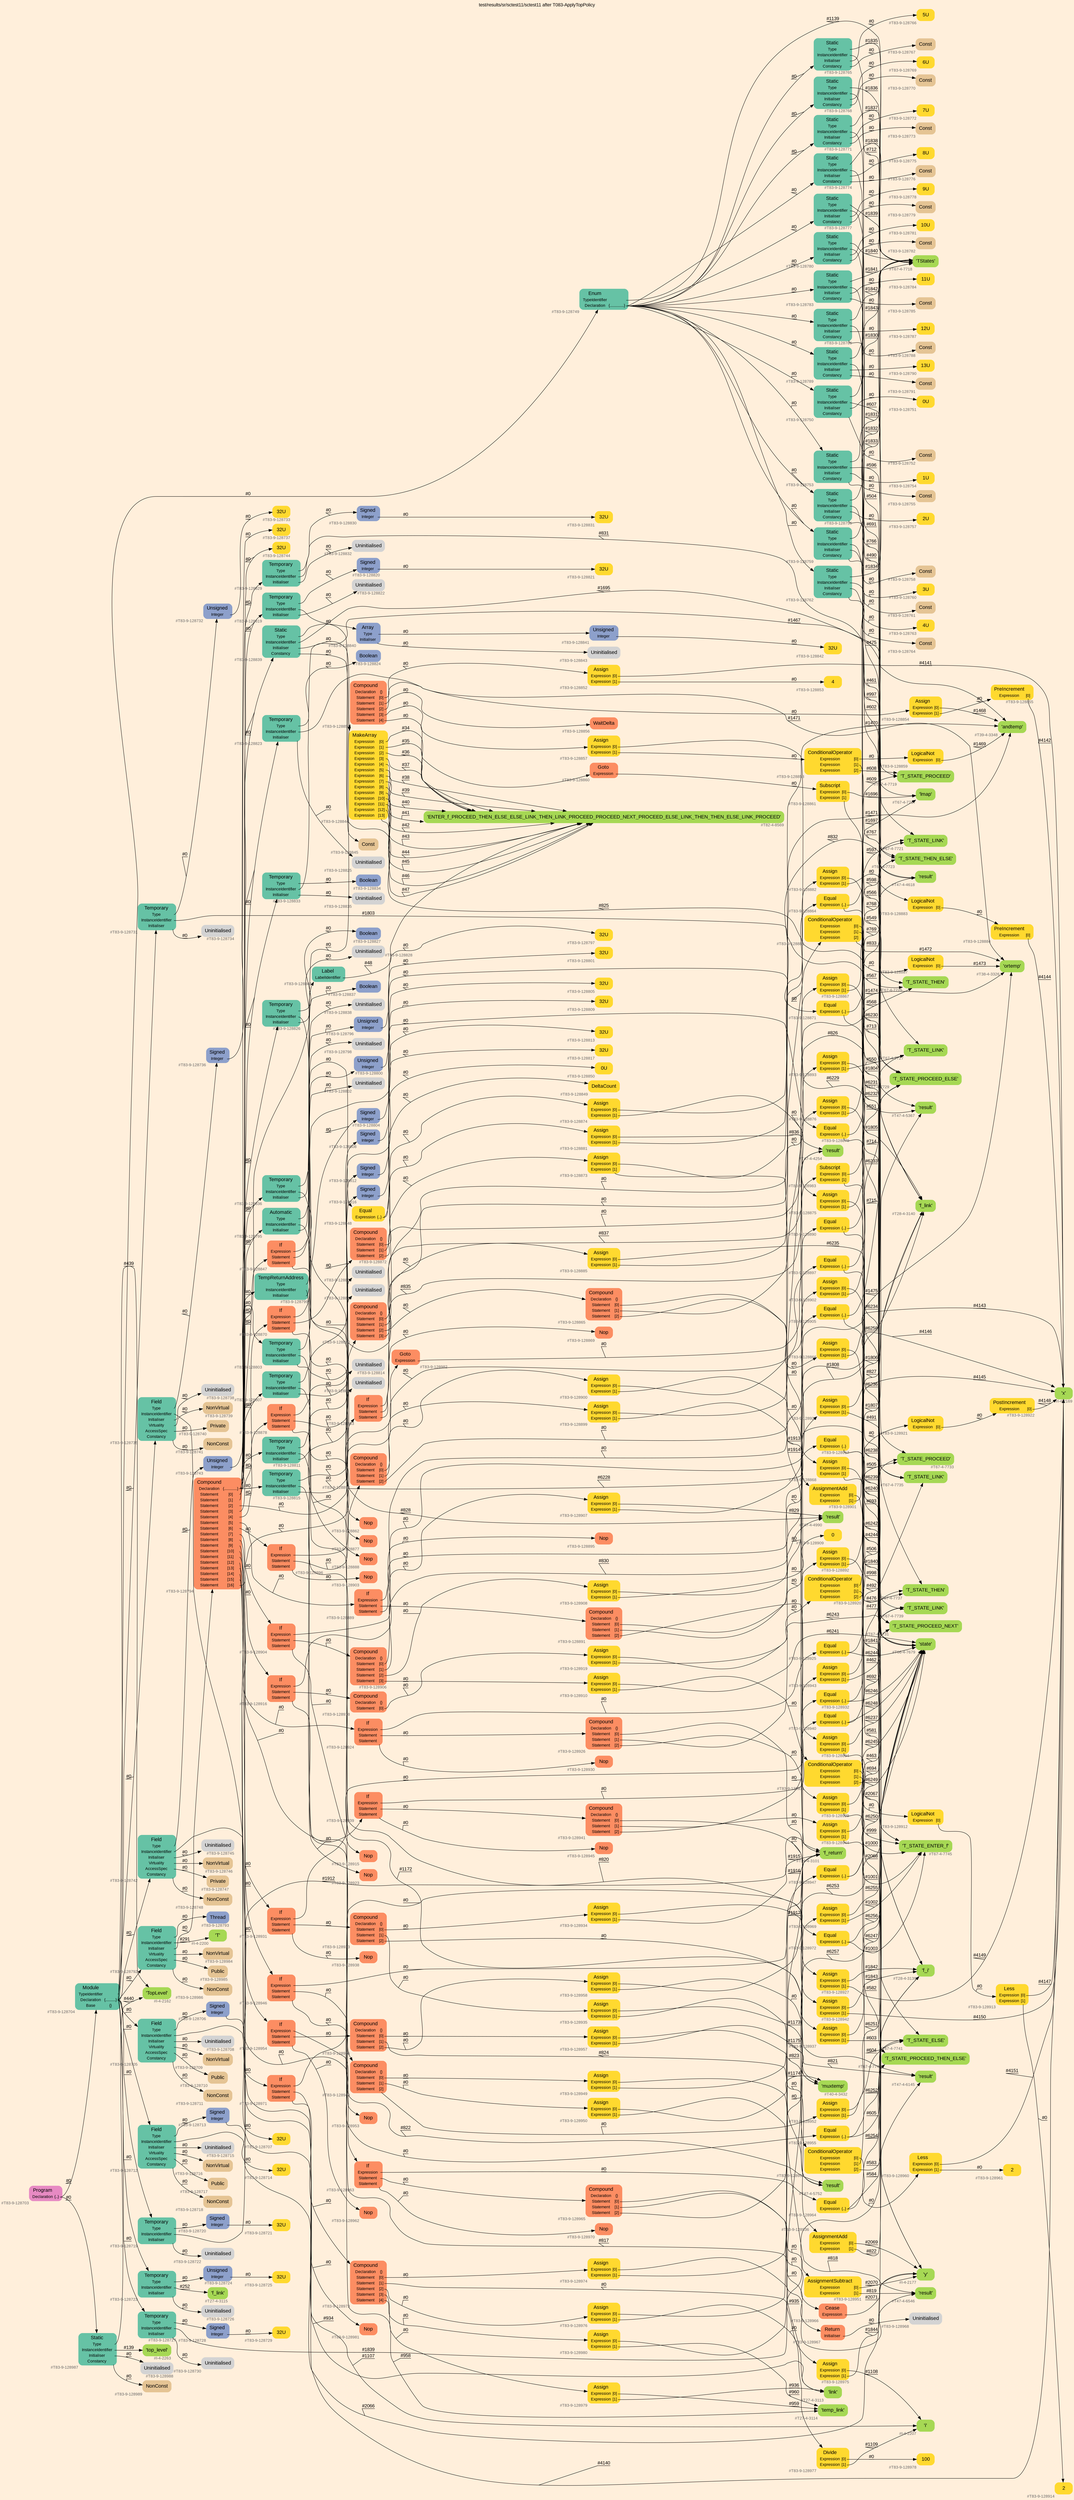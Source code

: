 digraph "test/results/sr/sctest11/sctest11 after T083-ApplyTopPolicy" {
label = "test/results/sr/sctest11/sctest11 after T083-ApplyTopPolicy"
labelloc = t
graph [
    rankdir = "LR"
    ranksep = 0.3
    bgcolor = antiquewhite1
    color = black
    fontcolor = black
    fontname = "Arial"
];
node [
    fontname = "Arial"
];
edge [
    fontname = "Arial"
];

// -------------------- node figure --------------------
// -------- block #T83-9-128703 ----------
"#T83-9-128703" [
    fillcolor = "/set28/4"
    xlabel = "#T83-9-128703"
    fontsize = "12"
    fontcolor = grey40
    shape = "plaintext"
    label = <<TABLE BORDER="0" CELLBORDER="0" CELLSPACING="0">
     <TR><TD><FONT COLOR="black" POINT-SIZE="15">Program</FONT></TD></TR>
     <TR><TD><FONT COLOR="black" POINT-SIZE="12">Declaration</FONT></TD><TD PORT="port0"><FONT COLOR="black" POINT-SIZE="12">{..}</FONT></TD></TR>
    </TABLE>>
    style = "rounded,filled"
];

// -------- block #T83-9-128704 ----------
"#T83-9-128704" [
    fillcolor = "/set28/1"
    xlabel = "#T83-9-128704"
    fontsize = "12"
    fontcolor = grey40
    shape = "plaintext"
    label = <<TABLE BORDER="0" CELLBORDER="0" CELLSPACING="0">
     <TR><TD><FONT COLOR="black" POINT-SIZE="15">Module</FONT></TD></TR>
     <TR><TD><FONT COLOR="black" POINT-SIZE="12">TypeIdentifier</FONT></TD><TD PORT="port0"></TD></TR>
     <TR><TD><FONT COLOR="black" POINT-SIZE="12">Declaration</FONT></TD><TD PORT="port1"><FONT COLOR="black" POINT-SIZE="12">{..........}</FONT></TD></TR>
     <TR><TD><FONT COLOR="black" POINT-SIZE="12">Base</FONT></TD><TD PORT="port2"><FONT COLOR="black" POINT-SIZE="12">{}</FONT></TD></TR>
    </TABLE>>
    style = "rounded,filled"
];

// -------- block #I-4-2162 ----------
"#I-4-2162" [
    fillcolor = "/set28/5"
    xlabel = "#I-4-2162"
    fontsize = "12"
    fontcolor = grey40
    shape = "plaintext"
    label = <<TABLE BORDER="0" CELLBORDER="0" CELLSPACING="0">
     <TR><TD><FONT COLOR="black" POINT-SIZE="15">'TopLevel'</FONT></TD></TR>
    </TABLE>>
    style = "rounded,filled"
];

// -------- block #T83-9-128705 ----------
"#T83-9-128705" [
    fillcolor = "/set28/1"
    xlabel = "#T83-9-128705"
    fontsize = "12"
    fontcolor = grey40
    shape = "plaintext"
    label = <<TABLE BORDER="0" CELLBORDER="0" CELLSPACING="0">
     <TR><TD><FONT COLOR="black" POINT-SIZE="15">Field</FONT></TD></TR>
     <TR><TD><FONT COLOR="black" POINT-SIZE="12">Type</FONT></TD><TD PORT="port0"></TD></TR>
     <TR><TD><FONT COLOR="black" POINT-SIZE="12">InstanceIdentifier</FONT></TD><TD PORT="port1"></TD></TR>
     <TR><TD><FONT COLOR="black" POINT-SIZE="12">Initialiser</FONT></TD><TD PORT="port2"></TD></TR>
     <TR><TD><FONT COLOR="black" POINT-SIZE="12">Virtuality</FONT></TD><TD PORT="port3"></TD></TR>
     <TR><TD><FONT COLOR="black" POINT-SIZE="12">AccessSpec</FONT></TD><TD PORT="port4"></TD></TR>
     <TR><TD><FONT COLOR="black" POINT-SIZE="12">Constancy</FONT></TD><TD PORT="port5"></TD></TR>
    </TABLE>>
    style = "rounded,filled"
];

// -------- block #T83-9-128706 ----------
"#T83-9-128706" [
    fillcolor = "/set28/3"
    xlabel = "#T83-9-128706"
    fontsize = "12"
    fontcolor = grey40
    shape = "plaintext"
    label = <<TABLE BORDER="0" CELLBORDER="0" CELLSPACING="0">
     <TR><TD><FONT COLOR="black" POINT-SIZE="15">Signed</FONT></TD></TR>
     <TR><TD><FONT COLOR="black" POINT-SIZE="12">Integer</FONT></TD><TD PORT="port0"></TD></TR>
    </TABLE>>
    style = "rounded,filled"
];

// -------- block #T83-9-128707 ----------
"#T83-9-128707" [
    fillcolor = "/set28/6"
    xlabel = "#T83-9-128707"
    fontsize = "12"
    fontcolor = grey40
    shape = "plaintext"
    label = <<TABLE BORDER="0" CELLBORDER="0" CELLSPACING="0">
     <TR><TD><FONT COLOR="black" POINT-SIZE="15">32U</FONT></TD></TR>
    </TABLE>>
    style = "rounded,filled"
];

// -------- block #I-4-2169 ----------
"#I-4-2169" [
    fillcolor = "/set28/5"
    xlabel = "#I-4-2169"
    fontsize = "12"
    fontcolor = grey40
    shape = "plaintext"
    label = <<TABLE BORDER="0" CELLBORDER="0" CELLSPACING="0">
     <TR><TD><FONT COLOR="black" POINT-SIZE="15">'x'</FONT></TD></TR>
    </TABLE>>
    style = "rounded,filled"
];

// -------- block #T83-9-128708 ----------
"#T83-9-128708" [
    xlabel = "#T83-9-128708"
    fontsize = "12"
    fontcolor = grey40
    shape = "plaintext"
    label = <<TABLE BORDER="0" CELLBORDER="0" CELLSPACING="0">
     <TR><TD><FONT COLOR="black" POINT-SIZE="15">Uninitialised</FONT></TD></TR>
    </TABLE>>
    style = "rounded,filled"
];

// -------- block #T83-9-128709 ----------
"#T83-9-128709" [
    fillcolor = "/set28/7"
    xlabel = "#T83-9-128709"
    fontsize = "12"
    fontcolor = grey40
    shape = "plaintext"
    label = <<TABLE BORDER="0" CELLBORDER="0" CELLSPACING="0">
     <TR><TD><FONT COLOR="black" POINT-SIZE="15">NonVirtual</FONT></TD></TR>
    </TABLE>>
    style = "rounded,filled"
];

// -------- block #T83-9-128710 ----------
"#T83-9-128710" [
    fillcolor = "/set28/7"
    xlabel = "#T83-9-128710"
    fontsize = "12"
    fontcolor = grey40
    shape = "plaintext"
    label = <<TABLE BORDER="0" CELLBORDER="0" CELLSPACING="0">
     <TR><TD><FONT COLOR="black" POINT-SIZE="15">Public</FONT></TD></TR>
    </TABLE>>
    style = "rounded,filled"
];

// -------- block #T83-9-128711 ----------
"#T83-9-128711" [
    fillcolor = "/set28/7"
    xlabel = "#T83-9-128711"
    fontsize = "12"
    fontcolor = grey40
    shape = "plaintext"
    label = <<TABLE BORDER="0" CELLBORDER="0" CELLSPACING="0">
     <TR><TD><FONT COLOR="black" POINT-SIZE="15">NonConst</FONT></TD></TR>
    </TABLE>>
    style = "rounded,filled"
];

// -------- block #T83-9-128712 ----------
"#T83-9-128712" [
    fillcolor = "/set28/1"
    xlabel = "#T83-9-128712"
    fontsize = "12"
    fontcolor = grey40
    shape = "plaintext"
    label = <<TABLE BORDER="0" CELLBORDER="0" CELLSPACING="0">
     <TR><TD><FONT COLOR="black" POINT-SIZE="15">Field</FONT></TD></TR>
     <TR><TD><FONT COLOR="black" POINT-SIZE="12">Type</FONT></TD><TD PORT="port0"></TD></TR>
     <TR><TD><FONT COLOR="black" POINT-SIZE="12">InstanceIdentifier</FONT></TD><TD PORT="port1"></TD></TR>
     <TR><TD><FONT COLOR="black" POINT-SIZE="12">Initialiser</FONT></TD><TD PORT="port2"></TD></TR>
     <TR><TD><FONT COLOR="black" POINT-SIZE="12">Virtuality</FONT></TD><TD PORT="port3"></TD></TR>
     <TR><TD><FONT COLOR="black" POINT-SIZE="12">AccessSpec</FONT></TD><TD PORT="port4"></TD></TR>
     <TR><TD><FONT COLOR="black" POINT-SIZE="12">Constancy</FONT></TD><TD PORT="port5"></TD></TR>
    </TABLE>>
    style = "rounded,filled"
];

// -------- block #T83-9-128713 ----------
"#T83-9-128713" [
    fillcolor = "/set28/3"
    xlabel = "#T83-9-128713"
    fontsize = "12"
    fontcolor = grey40
    shape = "plaintext"
    label = <<TABLE BORDER="0" CELLBORDER="0" CELLSPACING="0">
     <TR><TD><FONT COLOR="black" POINT-SIZE="15">Signed</FONT></TD></TR>
     <TR><TD><FONT COLOR="black" POINT-SIZE="12">Integer</FONT></TD><TD PORT="port0"></TD></TR>
    </TABLE>>
    style = "rounded,filled"
];

// -------- block #T83-9-128714 ----------
"#T83-9-128714" [
    fillcolor = "/set28/6"
    xlabel = "#T83-9-128714"
    fontsize = "12"
    fontcolor = grey40
    shape = "plaintext"
    label = <<TABLE BORDER="0" CELLBORDER="0" CELLSPACING="0">
     <TR><TD><FONT COLOR="black" POINT-SIZE="15">32U</FONT></TD></TR>
    </TABLE>>
    style = "rounded,filled"
];

// -------- block #I-4-2177 ----------
"#I-4-2177" [
    fillcolor = "/set28/5"
    xlabel = "#I-4-2177"
    fontsize = "12"
    fontcolor = grey40
    shape = "plaintext"
    label = <<TABLE BORDER="0" CELLBORDER="0" CELLSPACING="0">
     <TR><TD><FONT COLOR="black" POINT-SIZE="15">'y'</FONT></TD></TR>
    </TABLE>>
    style = "rounded,filled"
];

// -------- block #T83-9-128715 ----------
"#T83-9-128715" [
    xlabel = "#T83-9-128715"
    fontsize = "12"
    fontcolor = grey40
    shape = "plaintext"
    label = <<TABLE BORDER="0" CELLBORDER="0" CELLSPACING="0">
     <TR><TD><FONT COLOR="black" POINT-SIZE="15">Uninitialised</FONT></TD></TR>
    </TABLE>>
    style = "rounded,filled"
];

// -------- block #T83-9-128716 ----------
"#T83-9-128716" [
    fillcolor = "/set28/7"
    xlabel = "#T83-9-128716"
    fontsize = "12"
    fontcolor = grey40
    shape = "plaintext"
    label = <<TABLE BORDER="0" CELLBORDER="0" CELLSPACING="0">
     <TR><TD><FONT COLOR="black" POINT-SIZE="15">NonVirtual</FONT></TD></TR>
    </TABLE>>
    style = "rounded,filled"
];

// -------- block #T83-9-128717 ----------
"#T83-9-128717" [
    fillcolor = "/set28/7"
    xlabel = "#T83-9-128717"
    fontsize = "12"
    fontcolor = grey40
    shape = "plaintext"
    label = <<TABLE BORDER="0" CELLBORDER="0" CELLSPACING="0">
     <TR><TD><FONT COLOR="black" POINT-SIZE="15">Public</FONT></TD></TR>
    </TABLE>>
    style = "rounded,filled"
];

// -------- block #T83-9-128718 ----------
"#T83-9-128718" [
    fillcolor = "/set28/7"
    xlabel = "#T83-9-128718"
    fontsize = "12"
    fontcolor = grey40
    shape = "plaintext"
    label = <<TABLE BORDER="0" CELLBORDER="0" CELLSPACING="0">
     <TR><TD><FONT COLOR="black" POINT-SIZE="15">NonConst</FONT></TD></TR>
    </TABLE>>
    style = "rounded,filled"
];

// -------- block #T83-9-128719 ----------
"#T83-9-128719" [
    fillcolor = "/set28/1"
    xlabel = "#T83-9-128719"
    fontsize = "12"
    fontcolor = grey40
    shape = "plaintext"
    label = <<TABLE BORDER="0" CELLBORDER="0" CELLSPACING="0">
     <TR><TD><FONT COLOR="black" POINT-SIZE="15">Temporary</FONT></TD></TR>
     <TR><TD><FONT COLOR="black" POINT-SIZE="12">Type</FONT></TD><TD PORT="port0"></TD></TR>
     <TR><TD><FONT COLOR="black" POINT-SIZE="12">InstanceIdentifier</FONT></TD><TD PORT="port1"></TD></TR>
     <TR><TD><FONT COLOR="black" POINT-SIZE="12">Initialiser</FONT></TD><TD PORT="port2"></TD></TR>
    </TABLE>>
    style = "rounded,filled"
];

// -------- block #T83-9-128720 ----------
"#T83-9-128720" [
    fillcolor = "/set28/3"
    xlabel = "#T83-9-128720"
    fontsize = "12"
    fontcolor = grey40
    shape = "plaintext"
    label = <<TABLE BORDER="0" CELLBORDER="0" CELLSPACING="0">
     <TR><TD><FONT COLOR="black" POINT-SIZE="15">Signed</FONT></TD></TR>
     <TR><TD><FONT COLOR="black" POINT-SIZE="12">Integer</FONT></TD><TD PORT="port0"></TD></TR>
    </TABLE>>
    style = "rounded,filled"
];

// -------- block #T83-9-128721 ----------
"#T83-9-128721" [
    fillcolor = "/set28/6"
    xlabel = "#T83-9-128721"
    fontsize = "12"
    fontcolor = grey40
    shape = "plaintext"
    label = <<TABLE BORDER="0" CELLBORDER="0" CELLSPACING="0">
     <TR><TD><FONT COLOR="black" POINT-SIZE="15">32U</FONT></TD></TR>
    </TABLE>>
    style = "rounded,filled"
];

// -------- block #T26-4-3101 ----------
"#T26-4-3101" [
    fillcolor = "/set28/5"
    xlabel = "#T26-4-3101"
    fontsize = "12"
    fontcolor = grey40
    shape = "plaintext"
    label = <<TABLE BORDER="0" CELLBORDER="0" CELLSPACING="0">
     <TR><TD><FONT COLOR="black" POINT-SIZE="15">'f_return'</FONT></TD></TR>
    </TABLE>>
    style = "rounded,filled"
];

// -------- block #T83-9-128722 ----------
"#T83-9-128722" [
    xlabel = "#T83-9-128722"
    fontsize = "12"
    fontcolor = grey40
    shape = "plaintext"
    label = <<TABLE BORDER="0" CELLBORDER="0" CELLSPACING="0">
     <TR><TD><FONT COLOR="black" POINT-SIZE="15">Uninitialised</FONT></TD></TR>
    </TABLE>>
    style = "rounded,filled"
];

// -------- block #T83-9-128723 ----------
"#T83-9-128723" [
    fillcolor = "/set28/1"
    xlabel = "#T83-9-128723"
    fontsize = "12"
    fontcolor = grey40
    shape = "plaintext"
    label = <<TABLE BORDER="0" CELLBORDER="0" CELLSPACING="0">
     <TR><TD><FONT COLOR="black" POINT-SIZE="15">Temporary</FONT></TD></TR>
     <TR><TD><FONT COLOR="black" POINT-SIZE="12">Type</FONT></TD><TD PORT="port0"></TD></TR>
     <TR><TD><FONT COLOR="black" POINT-SIZE="12">InstanceIdentifier</FONT></TD><TD PORT="port1"></TD></TR>
     <TR><TD><FONT COLOR="black" POINT-SIZE="12">Initialiser</FONT></TD><TD PORT="port2"></TD></TR>
    </TABLE>>
    style = "rounded,filled"
];

// -------- block #T83-9-128724 ----------
"#T83-9-128724" [
    fillcolor = "/set28/3"
    xlabel = "#T83-9-128724"
    fontsize = "12"
    fontcolor = grey40
    shape = "plaintext"
    label = <<TABLE BORDER="0" CELLBORDER="0" CELLSPACING="0">
     <TR><TD><FONT COLOR="black" POINT-SIZE="15">Unsigned</FONT></TD></TR>
     <TR><TD><FONT COLOR="black" POINT-SIZE="12">Integer</FONT></TD><TD PORT="port0"></TD></TR>
    </TABLE>>
    style = "rounded,filled"
];

// -------- block #T83-9-128725 ----------
"#T83-9-128725" [
    fillcolor = "/set28/6"
    xlabel = "#T83-9-128725"
    fontsize = "12"
    fontcolor = grey40
    shape = "plaintext"
    label = <<TABLE BORDER="0" CELLBORDER="0" CELLSPACING="0">
     <TR><TD><FONT COLOR="black" POINT-SIZE="15">32U</FONT></TD></TR>
    </TABLE>>
    style = "rounded,filled"
];

// -------- block #T27-4-3115 ----------
"#T27-4-3115" [
    fillcolor = "/set28/5"
    xlabel = "#T27-4-3115"
    fontsize = "12"
    fontcolor = grey40
    shape = "plaintext"
    label = <<TABLE BORDER="0" CELLBORDER="0" CELLSPACING="0">
     <TR><TD><FONT COLOR="black" POINT-SIZE="15">'f_link'</FONT></TD></TR>
    </TABLE>>
    style = "rounded,filled"
];

// -------- block #T83-9-128726 ----------
"#T83-9-128726" [
    xlabel = "#T83-9-128726"
    fontsize = "12"
    fontcolor = grey40
    shape = "plaintext"
    label = <<TABLE BORDER="0" CELLBORDER="0" CELLSPACING="0">
     <TR><TD><FONT COLOR="black" POINT-SIZE="15">Uninitialised</FONT></TD></TR>
    </TABLE>>
    style = "rounded,filled"
];

// -------- block #T83-9-128727 ----------
"#T83-9-128727" [
    fillcolor = "/set28/1"
    xlabel = "#T83-9-128727"
    fontsize = "12"
    fontcolor = grey40
    shape = "plaintext"
    label = <<TABLE BORDER="0" CELLBORDER="0" CELLSPACING="0">
     <TR><TD><FONT COLOR="black" POINT-SIZE="15">Temporary</FONT></TD></TR>
     <TR><TD><FONT COLOR="black" POINT-SIZE="12">Type</FONT></TD><TD PORT="port0"></TD></TR>
     <TR><TD><FONT COLOR="black" POINT-SIZE="12">InstanceIdentifier</FONT></TD><TD PORT="port1"></TD></TR>
     <TR><TD><FONT COLOR="black" POINT-SIZE="12">Initialiser</FONT></TD><TD PORT="port2"></TD></TR>
    </TABLE>>
    style = "rounded,filled"
];

// -------- block #T83-9-128728 ----------
"#T83-9-128728" [
    fillcolor = "/set28/3"
    xlabel = "#T83-9-128728"
    fontsize = "12"
    fontcolor = grey40
    shape = "plaintext"
    label = <<TABLE BORDER="0" CELLBORDER="0" CELLSPACING="0">
     <TR><TD><FONT COLOR="black" POINT-SIZE="15">Signed</FONT></TD></TR>
     <TR><TD><FONT COLOR="black" POINT-SIZE="12">Integer</FONT></TD><TD PORT="port0"></TD></TR>
    </TABLE>>
    style = "rounded,filled"
];

// -------- block #T83-9-128729 ----------
"#T83-9-128729" [
    fillcolor = "/set28/6"
    xlabel = "#T83-9-128729"
    fontsize = "12"
    fontcolor = grey40
    shape = "plaintext"
    label = <<TABLE BORDER="0" CELLBORDER="0" CELLSPACING="0">
     <TR><TD><FONT COLOR="black" POINT-SIZE="15">32U</FONT></TD></TR>
    </TABLE>>
    style = "rounded,filled"
];

// -------- block #T28-4-3139 ----------
"#T28-4-3139" [
    fillcolor = "/set28/5"
    xlabel = "#T28-4-3139"
    fontsize = "12"
    fontcolor = grey40
    shape = "plaintext"
    label = <<TABLE BORDER="0" CELLBORDER="0" CELLSPACING="0">
     <TR><TD><FONT COLOR="black" POINT-SIZE="15">'f_i'</FONT></TD></TR>
    </TABLE>>
    style = "rounded,filled"
];

// -------- block #T83-9-128730 ----------
"#T83-9-128730" [
    xlabel = "#T83-9-128730"
    fontsize = "12"
    fontcolor = grey40
    shape = "plaintext"
    label = <<TABLE BORDER="0" CELLBORDER="0" CELLSPACING="0">
     <TR><TD><FONT COLOR="black" POINT-SIZE="15">Uninitialised</FONT></TD></TR>
    </TABLE>>
    style = "rounded,filled"
];

// -------- block #T83-9-128731 ----------
"#T83-9-128731" [
    fillcolor = "/set28/1"
    xlabel = "#T83-9-128731"
    fontsize = "12"
    fontcolor = grey40
    shape = "plaintext"
    label = <<TABLE BORDER="0" CELLBORDER="0" CELLSPACING="0">
     <TR><TD><FONT COLOR="black" POINT-SIZE="15">Temporary</FONT></TD></TR>
     <TR><TD><FONT COLOR="black" POINT-SIZE="12">Type</FONT></TD><TD PORT="port0"></TD></TR>
     <TR><TD><FONT COLOR="black" POINT-SIZE="12">InstanceIdentifier</FONT></TD><TD PORT="port1"></TD></TR>
     <TR><TD><FONT COLOR="black" POINT-SIZE="12">Initialiser</FONT></TD><TD PORT="port2"></TD></TR>
    </TABLE>>
    style = "rounded,filled"
];

// -------- block #T83-9-128732 ----------
"#T83-9-128732" [
    fillcolor = "/set28/3"
    xlabel = "#T83-9-128732"
    fontsize = "12"
    fontcolor = grey40
    shape = "plaintext"
    label = <<TABLE BORDER="0" CELLBORDER="0" CELLSPACING="0">
     <TR><TD><FONT COLOR="black" POINT-SIZE="15">Unsigned</FONT></TD></TR>
     <TR><TD><FONT COLOR="black" POINT-SIZE="12">Integer</FONT></TD><TD PORT="port0"></TD></TR>
    </TABLE>>
    style = "rounded,filled"
];

// -------- block #T83-9-128733 ----------
"#T83-9-128733" [
    fillcolor = "/set28/6"
    xlabel = "#T83-9-128733"
    fontsize = "12"
    fontcolor = grey40
    shape = "plaintext"
    label = <<TABLE BORDER="0" CELLBORDER="0" CELLSPACING="0">
     <TR><TD><FONT COLOR="black" POINT-SIZE="15">32U</FONT></TD></TR>
    </TABLE>>
    style = "rounded,filled"
];

// -------- block #T28-4-3140 ----------
"#T28-4-3140" [
    fillcolor = "/set28/5"
    xlabel = "#T28-4-3140"
    fontsize = "12"
    fontcolor = grey40
    shape = "plaintext"
    label = <<TABLE BORDER="0" CELLBORDER="0" CELLSPACING="0">
     <TR><TD><FONT COLOR="black" POINT-SIZE="15">'f_link'</FONT></TD></TR>
    </TABLE>>
    style = "rounded,filled"
];

// -------- block #T83-9-128734 ----------
"#T83-9-128734" [
    xlabel = "#T83-9-128734"
    fontsize = "12"
    fontcolor = grey40
    shape = "plaintext"
    label = <<TABLE BORDER="0" CELLBORDER="0" CELLSPACING="0">
     <TR><TD><FONT COLOR="black" POINT-SIZE="15">Uninitialised</FONT></TD></TR>
    </TABLE>>
    style = "rounded,filled"
];

// -------- block #T83-9-128735 ----------
"#T83-9-128735" [
    fillcolor = "/set28/1"
    xlabel = "#T83-9-128735"
    fontsize = "12"
    fontcolor = grey40
    shape = "plaintext"
    label = <<TABLE BORDER="0" CELLBORDER="0" CELLSPACING="0">
     <TR><TD><FONT COLOR="black" POINT-SIZE="15">Field</FONT></TD></TR>
     <TR><TD><FONT COLOR="black" POINT-SIZE="12">Type</FONT></TD><TD PORT="port0"></TD></TR>
     <TR><TD><FONT COLOR="black" POINT-SIZE="12">InstanceIdentifier</FONT></TD><TD PORT="port1"></TD></TR>
     <TR><TD><FONT COLOR="black" POINT-SIZE="12">Initialiser</FONT></TD><TD PORT="port2"></TD></TR>
     <TR><TD><FONT COLOR="black" POINT-SIZE="12">Virtuality</FONT></TD><TD PORT="port3"></TD></TR>
     <TR><TD><FONT COLOR="black" POINT-SIZE="12">AccessSpec</FONT></TD><TD PORT="port4"></TD></TR>
     <TR><TD><FONT COLOR="black" POINT-SIZE="12">Constancy</FONT></TD><TD PORT="port5"></TD></TR>
    </TABLE>>
    style = "rounded,filled"
];

// -------- block #T83-9-128736 ----------
"#T83-9-128736" [
    fillcolor = "/set28/3"
    xlabel = "#T83-9-128736"
    fontsize = "12"
    fontcolor = grey40
    shape = "plaintext"
    label = <<TABLE BORDER="0" CELLBORDER="0" CELLSPACING="0">
     <TR><TD><FONT COLOR="black" POINT-SIZE="15">Signed</FONT></TD></TR>
     <TR><TD><FONT COLOR="black" POINT-SIZE="12">Integer</FONT></TD><TD PORT="port0"></TD></TR>
    </TABLE>>
    style = "rounded,filled"
];

// -------- block #T83-9-128737 ----------
"#T83-9-128737" [
    fillcolor = "/set28/6"
    xlabel = "#T83-9-128737"
    fontsize = "12"
    fontcolor = grey40
    shape = "plaintext"
    label = <<TABLE BORDER="0" CELLBORDER="0" CELLSPACING="0">
     <TR><TD><FONT COLOR="black" POINT-SIZE="15">32U</FONT></TD></TR>
    </TABLE>>
    style = "rounded,filled"
];

// -------- block #I-4-2207 ----------
"#I-4-2207" [
    fillcolor = "/set28/5"
    xlabel = "#I-4-2207"
    fontsize = "12"
    fontcolor = grey40
    shape = "plaintext"
    label = <<TABLE BORDER="0" CELLBORDER="0" CELLSPACING="0">
     <TR><TD><FONT COLOR="black" POINT-SIZE="15">'i'</FONT></TD></TR>
    </TABLE>>
    style = "rounded,filled"
];

// -------- block #T83-9-128738 ----------
"#T83-9-128738" [
    xlabel = "#T83-9-128738"
    fontsize = "12"
    fontcolor = grey40
    shape = "plaintext"
    label = <<TABLE BORDER="0" CELLBORDER="0" CELLSPACING="0">
     <TR><TD><FONT COLOR="black" POINT-SIZE="15">Uninitialised</FONT></TD></TR>
    </TABLE>>
    style = "rounded,filled"
];

// -------- block #T83-9-128739 ----------
"#T83-9-128739" [
    fillcolor = "/set28/7"
    xlabel = "#T83-9-128739"
    fontsize = "12"
    fontcolor = grey40
    shape = "plaintext"
    label = <<TABLE BORDER="0" CELLBORDER="0" CELLSPACING="0">
     <TR><TD><FONT COLOR="black" POINT-SIZE="15">NonVirtual</FONT></TD></TR>
    </TABLE>>
    style = "rounded,filled"
];

// -------- block #T83-9-128740 ----------
"#T83-9-128740" [
    fillcolor = "/set28/7"
    xlabel = "#T83-9-128740"
    fontsize = "12"
    fontcolor = grey40
    shape = "plaintext"
    label = <<TABLE BORDER="0" CELLBORDER="0" CELLSPACING="0">
     <TR><TD><FONT COLOR="black" POINT-SIZE="15">Private</FONT></TD></TR>
    </TABLE>>
    style = "rounded,filled"
];

// -------- block #T83-9-128741 ----------
"#T83-9-128741" [
    fillcolor = "/set28/7"
    xlabel = "#T83-9-128741"
    fontsize = "12"
    fontcolor = grey40
    shape = "plaintext"
    label = <<TABLE BORDER="0" CELLBORDER="0" CELLSPACING="0">
     <TR><TD><FONT COLOR="black" POINT-SIZE="15">NonConst</FONT></TD></TR>
    </TABLE>>
    style = "rounded,filled"
];

// -------- block #T83-9-128742 ----------
"#T83-9-128742" [
    fillcolor = "/set28/1"
    xlabel = "#T83-9-128742"
    fontsize = "12"
    fontcolor = grey40
    shape = "plaintext"
    label = <<TABLE BORDER="0" CELLBORDER="0" CELLSPACING="0">
     <TR><TD><FONT COLOR="black" POINT-SIZE="15">Field</FONT></TD></TR>
     <TR><TD><FONT COLOR="black" POINT-SIZE="12">Type</FONT></TD><TD PORT="port0"></TD></TR>
     <TR><TD><FONT COLOR="black" POINT-SIZE="12">InstanceIdentifier</FONT></TD><TD PORT="port1"></TD></TR>
     <TR><TD><FONT COLOR="black" POINT-SIZE="12">Initialiser</FONT></TD><TD PORT="port2"></TD></TR>
     <TR><TD><FONT COLOR="black" POINT-SIZE="12">Virtuality</FONT></TD><TD PORT="port3"></TD></TR>
     <TR><TD><FONT COLOR="black" POINT-SIZE="12">AccessSpec</FONT></TD><TD PORT="port4"></TD></TR>
     <TR><TD><FONT COLOR="black" POINT-SIZE="12">Constancy</FONT></TD><TD PORT="port5"></TD></TR>
    </TABLE>>
    style = "rounded,filled"
];

// -------- block #T83-9-128743 ----------
"#T83-9-128743" [
    fillcolor = "/set28/3"
    xlabel = "#T83-9-128743"
    fontsize = "12"
    fontcolor = grey40
    shape = "plaintext"
    label = <<TABLE BORDER="0" CELLBORDER="0" CELLSPACING="0">
     <TR><TD><FONT COLOR="black" POINT-SIZE="15">Unsigned</FONT></TD></TR>
     <TR><TD><FONT COLOR="black" POINT-SIZE="12">Integer</FONT></TD><TD PORT="port0"></TD></TR>
    </TABLE>>
    style = "rounded,filled"
];

// -------- block #T83-9-128744 ----------
"#T83-9-128744" [
    fillcolor = "/set28/6"
    xlabel = "#T83-9-128744"
    fontsize = "12"
    fontcolor = grey40
    shape = "plaintext"
    label = <<TABLE BORDER="0" CELLBORDER="0" CELLSPACING="0">
     <TR><TD><FONT COLOR="black" POINT-SIZE="15">32U</FONT></TD></TR>
    </TABLE>>
    style = "rounded,filled"
];

// -------- block #T27-4-3113 ----------
"#T27-4-3113" [
    fillcolor = "/set28/5"
    xlabel = "#T27-4-3113"
    fontsize = "12"
    fontcolor = grey40
    shape = "plaintext"
    label = <<TABLE BORDER="0" CELLBORDER="0" CELLSPACING="0">
     <TR><TD><FONT COLOR="black" POINT-SIZE="15">'link'</FONT></TD></TR>
    </TABLE>>
    style = "rounded,filled"
];

// -------- block #T83-9-128745 ----------
"#T83-9-128745" [
    xlabel = "#T83-9-128745"
    fontsize = "12"
    fontcolor = grey40
    shape = "plaintext"
    label = <<TABLE BORDER="0" CELLBORDER="0" CELLSPACING="0">
     <TR><TD><FONT COLOR="black" POINT-SIZE="15">Uninitialised</FONT></TD></TR>
    </TABLE>>
    style = "rounded,filled"
];

// -------- block #T83-9-128746 ----------
"#T83-9-128746" [
    fillcolor = "/set28/7"
    xlabel = "#T83-9-128746"
    fontsize = "12"
    fontcolor = grey40
    shape = "plaintext"
    label = <<TABLE BORDER="0" CELLBORDER="0" CELLSPACING="0">
     <TR><TD><FONT COLOR="black" POINT-SIZE="15">NonVirtual</FONT></TD></TR>
    </TABLE>>
    style = "rounded,filled"
];

// -------- block #T83-9-128747 ----------
"#T83-9-128747" [
    fillcolor = "/set28/7"
    xlabel = "#T83-9-128747"
    fontsize = "12"
    fontcolor = grey40
    shape = "plaintext"
    label = <<TABLE BORDER="0" CELLBORDER="0" CELLSPACING="0">
     <TR><TD><FONT COLOR="black" POINT-SIZE="15">Private</FONT></TD></TR>
    </TABLE>>
    style = "rounded,filled"
];

// -------- block #T83-9-128748 ----------
"#T83-9-128748" [
    fillcolor = "/set28/7"
    xlabel = "#T83-9-128748"
    fontsize = "12"
    fontcolor = grey40
    shape = "plaintext"
    label = <<TABLE BORDER="0" CELLBORDER="0" CELLSPACING="0">
     <TR><TD><FONT COLOR="black" POINT-SIZE="15">NonConst</FONT></TD></TR>
    </TABLE>>
    style = "rounded,filled"
];

// -------- block #T83-9-128749 ----------
"#T83-9-128749" [
    fillcolor = "/set28/1"
    xlabel = "#T83-9-128749"
    fontsize = "12"
    fontcolor = grey40
    shape = "plaintext"
    label = <<TABLE BORDER="0" CELLBORDER="0" CELLSPACING="0">
     <TR><TD><FONT COLOR="black" POINT-SIZE="15">Enum</FONT></TD></TR>
     <TR><TD><FONT COLOR="black" POINT-SIZE="12">TypeIdentifier</FONT></TD><TD PORT="port0"></TD></TR>
     <TR><TD><FONT COLOR="black" POINT-SIZE="12">Declaration</FONT></TD><TD PORT="port1"><FONT COLOR="black" POINT-SIZE="12">{..............}</FONT></TD></TR>
    </TABLE>>
    style = "rounded,filled"
];

// -------- block #T67-4-7718 ----------
"#T67-4-7718" [
    fillcolor = "/set28/5"
    xlabel = "#T67-4-7718"
    fontsize = "12"
    fontcolor = grey40
    shape = "plaintext"
    label = <<TABLE BORDER="0" CELLBORDER="0" CELLSPACING="0">
     <TR><TD><FONT COLOR="black" POINT-SIZE="15">'TStates'</FONT></TD></TR>
    </TABLE>>
    style = "rounded,filled"
];

// -------- block #T83-9-128750 ----------
"#T83-9-128750" [
    fillcolor = "/set28/1"
    xlabel = "#T83-9-128750"
    fontsize = "12"
    fontcolor = grey40
    shape = "plaintext"
    label = <<TABLE BORDER="0" CELLBORDER="0" CELLSPACING="0">
     <TR><TD><FONT COLOR="black" POINT-SIZE="15">Static</FONT></TD></TR>
     <TR><TD><FONT COLOR="black" POINT-SIZE="12">Type</FONT></TD><TD PORT="port0"></TD></TR>
     <TR><TD><FONT COLOR="black" POINT-SIZE="12">InstanceIdentifier</FONT></TD><TD PORT="port1"></TD></TR>
     <TR><TD><FONT COLOR="black" POINT-SIZE="12">Initialiser</FONT></TD><TD PORT="port2"></TD></TR>
     <TR><TD><FONT COLOR="black" POINT-SIZE="12">Constancy</FONT></TD><TD PORT="port3"></TD></TR>
    </TABLE>>
    style = "rounded,filled"
];

// -------- block #T67-4-7719 ----------
"#T67-4-7719" [
    fillcolor = "/set28/5"
    xlabel = "#T67-4-7719"
    fontsize = "12"
    fontcolor = grey40
    shape = "plaintext"
    label = <<TABLE BORDER="0" CELLBORDER="0" CELLSPACING="0">
     <TR><TD><FONT COLOR="black" POINT-SIZE="15">'T_STATE_PROCEED'</FONT></TD></TR>
    </TABLE>>
    style = "rounded,filled"
];

// -------- block #T83-9-128751 ----------
"#T83-9-128751" [
    fillcolor = "/set28/6"
    xlabel = "#T83-9-128751"
    fontsize = "12"
    fontcolor = grey40
    shape = "plaintext"
    label = <<TABLE BORDER="0" CELLBORDER="0" CELLSPACING="0">
     <TR><TD><FONT COLOR="black" POINT-SIZE="15">0U</FONT></TD></TR>
    </TABLE>>
    style = "rounded,filled"
];

// -------- block #T83-9-128752 ----------
"#T83-9-128752" [
    fillcolor = "/set28/7"
    xlabel = "#T83-9-128752"
    fontsize = "12"
    fontcolor = grey40
    shape = "plaintext"
    label = <<TABLE BORDER="0" CELLBORDER="0" CELLSPACING="0">
     <TR><TD><FONT COLOR="black" POINT-SIZE="15">Const</FONT></TD></TR>
    </TABLE>>
    style = "rounded,filled"
];

// -------- block #T83-9-128753 ----------
"#T83-9-128753" [
    fillcolor = "/set28/1"
    xlabel = "#T83-9-128753"
    fontsize = "12"
    fontcolor = grey40
    shape = "plaintext"
    label = <<TABLE BORDER="0" CELLBORDER="0" CELLSPACING="0">
     <TR><TD><FONT COLOR="black" POINT-SIZE="15">Static</FONT></TD></TR>
     <TR><TD><FONT COLOR="black" POINT-SIZE="12">Type</FONT></TD><TD PORT="port0"></TD></TR>
     <TR><TD><FONT COLOR="black" POINT-SIZE="12">InstanceIdentifier</FONT></TD><TD PORT="port1"></TD></TR>
     <TR><TD><FONT COLOR="black" POINT-SIZE="12">Initialiser</FONT></TD><TD PORT="port2"></TD></TR>
     <TR><TD><FONT COLOR="black" POINT-SIZE="12">Constancy</FONT></TD><TD PORT="port3"></TD></TR>
    </TABLE>>
    style = "rounded,filled"
];

// -------- block #T67-4-7721 ----------
"#T67-4-7721" [
    fillcolor = "/set28/5"
    xlabel = "#T67-4-7721"
    fontsize = "12"
    fontcolor = grey40
    shape = "plaintext"
    label = <<TABLE BORDER="0" CELLBORDER="0" CELLSPACING="0">
     <TR><TD><FONT COLOR="black" POINT-SIZE="15">'T_STATE_LINK'</FONT></TD></TR>
    </TABLE>>
    style = "rounded,filled"
];

// -------- block #T83-9-128754 ----------
"#T83-9-128754" [
    fillcolor = "/set28/6"
    xlabel = "#T83-9-128754"
    fontsize = "12"
    fontcolor = grey40
    shape = "plaintext"
    label = <<TABLE BORDER="0" CELLBORDER="0" CELLSPACING="0">
     <TR><TD><FONT COLOR="black" POINT-SIZE="15">1U</FONT></TD></TR>
    </TABLE>>
    style = "rounded,filled"
];

// -------- block #T83-9-128755 ----------
"#T83-9-128755" [
    fillcolor = "/set28/7"
    xlabel = "#T83-9-128755"
    fontsize = "12"
    fontcolor = grey40
    shape = "plaintext"
    label = <<TABLE BORDER="0" CELLBORDER="0" CELLSPACING="0">
     <TR><TD><FONT COLOR="black" POINT-SIZE="15">Const</FONT></TD></TR>
    </TABLE>>
    style = "rounded,filled"
];

// -------- block #T83-9-128756 ----------
"#T83-9-128756" [
    fillcolor = "/set28/1"
    xlabel = "#T83-9-128756"
    fontsize = "12"
    fontcolor = grey40
    shape = "plaintext"
    label = <<TABLE BORDER="0" CELLBORDER="0" CELLSPACING="0">
     <TR><TD><FONT COLOR="black" POINT-SIZE="15">Static</FONT></TD></TR>
     <TR><TD><FONT COLOR="black" POINT-SIZE="12">Type</FONT></TD><TD PORT="port0"></TD></TR>
     <TR><TD><FONT COLOR="black" POINT-SIZE="12">InstanceIdentifier</FONT></TD><TD PORT="port1"></TD></TR>
     <TR><TD><FONT COLOR="black" POINT-SIZE="12">Initialiser</FONT></TD><TD PORT="port2"></TD></TR>
     <TR><TD><FONT COLOR="black" POINT-SIZE="12">Constancy</FONT></TD><TD PORT="port3"></TD></TR>
    </TABLE>>
    style = "rounded,filled"
];

// -------- block #T67-4-7723 ----------
"#T67-4-7723" [
    fillcolor = "/set28/5"
    xlabel = "#T67-4-7723"
    fontsize = "12"
    fontcolor = grey40
    shape = "plaintext"
    label = <<TABLE BORDER="0" CELLBORDER="0" CELLSPACING="0">
     <TR><TD><FONT COLOR="black" POINT-SIZE="15">'T_STATE_THEN_ELSE'</FONT></TD></TR>
    </TABLE>>
    style = "rounded,filled"
];

// -------- block #T83-9-128757 ----------
"#T83-9-128757" [
    fillcolor = "/set28/6"
    xlabel = "#T83-9-128757"
    fontsize = "12"
    fontcolor = grey40
    shape = "plaintext"
    label = <<TABLE BORDER="0" CELLBORDER="0" CELLSPACING="0">
     <TR><TD><FONT COLOR="black" POINT-SIZE="15">2U</FONT></TD></TR>
    </TABLE>>
    style = "rounded,filled"
];

// -------- block #T83-9-128758 ----------
"#T83-9-128758" [
    fillcolor = "/set28/7"
    xlabel = "#T83-9-128758"
    fontsize = "12"
    fontcolor = grey40
    shape = "plaintext"
    label = <<TABLE BORDER="0" CELLBORDER="0" CELLSPACING="0">
     <TR><TD><FONT COLOR="black" POINT-SIZE="15">Const</FONT></TD></TR>
    </TABLE>>
    style = "rounded,filled"
];

// -------- block #T83-9-128759 ----------
"#T83-9-128759" [
    fillcolor = "/set28/1"
    xlabel = "#T83-9-128759"
    fontsize = "12"
    fontcolor = grey40
    shape = "plaintext"
    label = <<TABLE BORDER="0" CELLBORDER="0" CELLSPACING="0">
     <TR><TD><FONT COLOR="black" POINT-SIZE="15">Static</FONT></TD></TR>
     <TR><TD><FONT COLOR="black" POINT-SIZE="12">Type</FONT></TD><TD PORT="port0"></TD></TR>
     <TR><TD><FONT COLOR="black" POINT-SIZE="12">InstanceIdentifier</FONT></TD><TD PORT="port1"></TD></TR>
     <TR><TD><FONT COLOR="black" POINT-SIZE="12">Initialiser</FONT></TD><TD PORT="port2"></TD></TR>
     <TR><TD><FONT COLOR="black" POINT-SIZE="12">Constancy</FONT></TD><TD PORT="port3"></TD></TR>
    </TABLE>>
    style = "rounded,filled"
];

// -------- block #T67-4-7725 ----------
"#T67-4-7725" [
    fillcolor = "/set28/5"
    xlabel = "#T67-4-7725"
    fontsize = "12"
    fontcolor = grey40
    shape = "plaintext"
    label = <<TABLE BORDER="0" CELLBORDER="0" CELLSPACING="0">
     <TR><TD><FONT COLOR="black" POINT-SIZE="15">'T_STATE_THEN'</FONT></TD></TR>
    </TABLE>>
    style = "rounded,filled"
];

// -------- block #T83-9-128760 ----------
"#T83-9-128760" [
    fillcolor = "/set28/6"
    xlabel = "#T83-9-128760"
    fontsize = "12"
    fontcolor = grey40
    shape = "plaintext"
    label = <<TABLE BORDER="0" CELLBORDER="0" CELLSPACING="0">
     <TR><TD><FONT COLOR="black" POINT-SIZE="15">3U</FONT></TD></TR>
    </TABLE>>
    style = "rounded,filled"
];

// -------- block #T83-9-128761 ----------
"#T83-9-128761" [
    fillcolor = "/set28/7"
    xlabel = "#T83-9-128761"
    fontsize = "12"
    fontcolor = grey40
    shape = "plaintext"
    label = <<TABLE BORDER="0" CELLBORDER="0" CELLSPACING="0">
     <TR><TD><FONT COLOR="black" POINT-SIZE="15">Const</FONT></TD></TR>
    </TABLE>>
    style = "rounded,filled"
];

// -------- block #T83-9-128762 ----------
"#T83-9-128762" [
    fillcolor = "/set28/1"
    xlabel = "#T83-9-128762"
    fontsize = "12"
    fontcolor = grey40
    shape = "plaintext"
    label = <<TABLE BORDER="0" CELLBORDER="0" CELLSPACING="0">
     <TR><TD><FONT COLOR="black" POINT-SIZE="15">Static</FONT></TD></TR>
     <TR><TD><FONT COLOR="black" POINT-SIZE="12">Type</FONT></TD><TD PORT="port0"></TD></TR>
     <TR><TD><FONT COLOR="black" POINT-SIZE="12">InstanceIdentifier</FONT></TD><TD PORT="port1"></TD></TR>
     <TR><TD><FONT COLOR="black" POINT-SIZE="12">Initialiser</FONT></TD><TD PORT="port2"></TD></TR>
     <TR><TD><FONT COLOR="black" POINT-SIZE="12">Constancy</FONT></TD><TD PORT="port3"></TD></TR>
    </TABLE>>
    style = "rounded,filled"
];

// -------- block #T67-4-7727 ----------
"#T67-4-7727" [
    fillcolor = "/set28/5"
    xlabel = "#T67-4-7727"
    fontsize = "12"
    fontcolor = grey40
    shape = "plaintext"
    label = <<TABLE BORDER="0" CELLBORDER="0" CELLSPACING="0">
     <TR><TD><FONT COLOR="black" POINT-SIZE="15">'T_STATE_LINK'</FONT></TD></TR>
    </TABLE>>
    style = "rounded,filled"
];

// -------- block #T83-9-128763 ----------
"#T83-9-128763" [
    fillcolor = "/set28/6"
    xlabel = "#T83-9-128763"
    fontsize = "12"
    fontcolor = grey40
    shape = "plaintext"
    label = <<TABLE BORDER="0" CELLBORDER="0" CELLSPACING="0">
     <TR><TD><FONT COLOR="black" POINT-SIZE="15">4U</FONT></TD></TR>
    </TABLE>>
    style = "rounded,filled"
];

// -------- block #T83-9-128764 ----------
"#T83-9-128764" [
    fillcolor = "/set28/7"
    xlabel = "#T83-9-128764"
    fontsize = "12"
    fontcolor = grey40
    shape = "plaintext"
    label = <<TABLE BORDER="0" CELLBORDER="0" CELLSPACING="0">
     <TR><TD><FONT COLOR="black" POINT-SIZE="15">Const</FONT></TD></TR>
    </TABLE>>
    style = "rounded,filled"
];

// -------- block #T83-9-128765 ----------
"#T83-9-128765" [
    fillcolor = "/set28/1"
    xlabel = "#T83-9-128765"
    fontsize = "12"
    fontcolor = grey40
    shape = "plaintext"
    label = <<TABLE BORDER="0" CELLBORDER="0" CELLSPACING="0">
     <TR><TD><FONT COLOR="black" POINT-SIZE="15">Static</FONT></TD></TR>
     <TR><TD><FONT COLOR="black" POINT-SIZE="12">Type</FONT></TD><TD PORT="port0"></TD></TR>
     <TR><TD><FONT COLOR="black" POINT-SIZE="12">InstanceIdentifier</FONT></TD><TD PORT="port1"></TD></TR>
     <TR><TD><FONT COLOR="black" POINT-SIZE="12">Initialiser</FONT></TD><TD PORT="port2"></TD></TR>
     <TR><TD><FONT COLOR="black" POINT-SIZE="12">Constancy</FONT></TD><TD PORT="port3"></TD></TR>
    </TABLE>>
    style = "rounded,filled"
];

// -------- block #T67-4-7729 ----------
"#T67-4-7729" [
    fillcolor = "/set28/5"
    xlabel = "#T67-4-7729"
    fontsize = "12"
    fontcolor = grey40
    shape = "plaintext"
    label = <<TABLE BORDER="0" CELLBORDER="0" CELLSPACING="0">
     <TR><TD><FONT COLOR="black" POINT-SIZE="15">'T_STATE_PROCEED_ELSE'</FONT></TD></TR>
    </TABLE>>
    style = "rounded,filled"
];

// -------- block #T83-9-128766 ----------
"#T83-9-128766" [
    fillcolor = "/set28/6"
    xlabel = "#T83-9-128766"
    fontsize = "12"
    fontcolor = grey40
    shape = "plaintext"
    label = <<TABLE BORDER="0" CELLBORDER="0" CELLSPACING="0">
     <TR><TD><FONT COLOR="black" POINT-SIZE="15">5U</FONT></TD></TR>
    </TABLE>>
    style = "rounded,filled"
];

// -------- block #T83-9-128767 ----------
"#T83-9-128767" [
    fillcolor = "/set28/7"
    xlabel = "#T83-9-128767"
    fontsize = "12"
    fontcolor = grey40
    shape = "plaintext"
    label = <<TABLE BORDER="0" CELLBORDER="0" CELLSPACING="0">
     <TR><TD><FONT COLOR="black" POINT-SIZE="15">Const</FONT></TD></TR>
    </TABLE>>
    style = "rounded,filled"
];

// -------- block #T83-9-128768 ----------
"#T83-9-128768" [
    fillcolor = "/set28/1"
    xlabel = "#T83-9-128768"
    fontsize = "12"
    fontcolor = grey40
    shape = "plaintext"
    label = <<TABLE BORDER="0" CELLBORDER="0" CELLSPACING="0">
     <TR><TD><FONT COLOR="black" POINT-SIZE="15">Static</FONT></TD></TR>
     <TR><TD><FONT COLOR="black" POINT-SIZE="12">Type</FONT></TD><TD PORT="port0"></TD></TR>
     <TR><TD><FONT COLOR="black" POINT-SIZE="12">InstanceIdentifier</FONT></TD><TD PORT="port1"></TD></TR>
     <TR><TD><FONT COLOR="black" POINT-SIZE="12">Initialiser</FONT></TD><TD PORT="port2"></TD></TR>
     <TR><TD><FONT COLOR="black" POINT-SIZE="12">Constancy</FONT></TD><TD PORT="port3"></TD></TR>
    </TABLE>>
    style = "rounded,filled"
];

// -------- block #T67-4-7731 ----------
"#T67-4-7731" [
    fillcolor = "/set28/5"
    xlabel = "#T67-4-7731"
    fontsize = "12"
    fontcolor = grey40
    shape = "plaintext"
    label = <<TABLE BORDER="0" CELLBORDER="0" CELLSPACING="0">
     <TR><TD><FONT COLOR="black" POINT-SIZE="15">'T_STATE_PROCEED_NEXT'</FONT></TD></TR>
    </TABLE>>
    style = "rounded,filled"
];

// -------- block #T83-9-128769 ----------
"#T83-9-128769" [
    fillcolor = "/set28/6"
    xlabel = "#T83-9-128769"
    fontsize = "12"
    fontcolor = grey40
    shape = "plaintext"
    label = <<TABLE BORDER="0" CELLBORDER="0" CELLSPACING="0">
     <TR><TD><FONT COLOR="black" POINT-SIZE="15">6U</FONT></TD></TR>
    </TABLE>>
    style = "rounded,filled"
];

// -------- block #T83-9-128770 ----------
"#T83-9-128770" [
    fillcolor = "/set28/7"
    xlabel = "#T83-9-128770"
    fontsize = "12"
    fontcolor = grey40
    shape = "plaintext"
    label = <<TABLE BORDER="0" CELLBORDER="0" CELLSPACING="0">
     <TR><TD><FONT COLOR="black" POINT-SIZE="15">Const</FONT></TD></TR>
    </TABLE>>
    style = "rounded,filled"
];

// -------- block #T83-9-128771 ----------
"#T83-9-128771" [
    fillcolor = "/set28/1"
    xlabel = "#T83-9-128771"
    fontsize = "12"
    fontcolor = grey40
    shape = "plaintext"
    label = <<TABLE BORDER="0" CELLBORDER="0" CELLSPACING="0">
     <TR><TD><FONT COLOR="black" POINT-SIZE="15">Static</FONT></TD></TR>
     <TR><TD><FONT COLOR="black" POINT-SIZE="12">Type</FONT></TD><TD PORT="port0"></TD></TR>
     <TR><TD><FONT COLOR="black" POINT-SIZE="12">InstanceIdentifier</FONT></TD><TD PORT="port1"></TD></TR>
     <TR><TD><FONT COLOR="black" POINT-SIZE="12">Initialiser</FONT></TD><TD PORT="port2"></TD></TR>
     <TR><TD><FONT COLOR="black" POINT-SIZE="12">Constancy</FONT></TD><TD PORT="port3"></TD></TR>
    </TABLE>>
    style = "rounded,filled"
];

// -------- block #T67-4-7733 ----------
"#T67-4-7733" [
    fillcolor = "/set28/5"
    xlabel = "#T67-4-7733"
    fontsize = "12"
    fontcolor = grey40
    shape = "plaintext"
    label = <<TABLE BORDER="0" CELLBORDER="0" CELLSPACING="0">
     <TR><TD><FONT COLOR="black" POINT-SIZE="15">'T_STATE_PROCEED'</FONT></TD></TR>
    </TABLE>>
    style = "rounded,filled"
];

// -------- block #T83-9-128772 ----------
"#T83-9-128772" [
    fillcolor = "/set28/6"
    xlabel = "#T83-9-128772"
    fontsize = "12"
    fontcolor = grey40
    shape = "plaintext"
    label = <<TABLE BORDER="0" CELLBORDER="0" CELLSPACING="0">
     <TR><TD><FONT COLOR="black" POINT-SIZE="15">7U</FONT></TD></TR>
    </TABLE>>
    style = "rounded,filled"
];

// -------- block #T83-9-128773 ----------
"#T83-9-128773" [
    fillcolor = "/set28/7"
    xlabel = "#T83-9-128773"
    fontsize = "12"
    fontcolor = grey40
    shape = "plaintext"
    label = <<TABLE BORDER="0" CELLBORDER="0" CELLSPACING="0">
     <TR><TD><FONT COLOR="black" POINT-SIZE="15">Const</FONT></TD></TR>
    </TABLE>>
    style = "rounded,filled"
];

// -------- block #T83-9-128774 ----------
"#T83-9-128774" [
    fillcolor = "/set28/1"
    xlabel = "#T83-9-128774"
    fontsize = "12"
    fontcolor = grey40
    shape = "plaintext"
    label = <<TABLE BORDER="0" CELLBORDER="0" CELLSPACING="0">
     <TR><TD><FONT COLOR="black" POINT-SIZE="15">Static</FONT></TD></TR>
     <TR><TD><FONT COLOR="black" POINT-SIZE="12">Type</FONT></TD><TD PORT="port0"></TD></TR>
     <TR><TD><FONT COLOR="black" POINT-SIZE="12">InstanceIdentifier</FONT></TD><TD PORT="port1"></TD></TR>
     <TR><TD><FONT COLOR="black" POINT-SIZE="12">Initialiser</FONT></TD><TD PORT="port2"></TD></TR>
     <TR><TD><FONT COLOR="black" POINT-SIZE="12">Constancy</FONT></TD><TD PORT="port3"></TD></TR>
    </TABLE>>
    style = "rounded,filled"
];

// -------- block #T67-4-7735 ----------
"#T67-4-7735" [
    fillcolor = "/set28/5"
    xlabel = "#T67-4-7735"
    fontsize = "12"
    fontcolor = grey40
    shape = "plaintext"
    label = <<TABLE BORDER="0" CELLBORDER="0" CELLSPACING="0">
     <TR><TD><FONT COLOR="black" POINT-SIZE="15">'T_STATE_LINK'</FONT></TD></TR>
    </TABLE>>
    style = "rounded,filled"
];

// -------- block #T83-9-128775 ----------
"#T83-9-128775" [
    fillcolor = "/set28/6"
    xlabel = "#T83-9-128775"
    fontsize = "12"
    fontcolor = grey40
    shape = "plaintext"
    label = <<TABLE BORDER="0" CELLBORDER="0" CELLSPACING="0">
     <TR><TD><FONT COLOR="black" POINT-SIZE="15">8U</FONT></TD></TR>
    </TABLE>>
    style = "rounded,filled"
];

// -------- block #T83-9-128776 ----------
"#T83-9-128776" [
    fillcolor = "/set28/7"
    xlabel = "#T83-9-128776"
    fontsize = "12"
    fontcolor = grey40
    shape = "plaintext"
    label = <<TABLE BORDER="0" CELLBORDER="0" CELLSPACING="0">
     <TR><TD><FONT COLOR="black" POINT-SIZE="15">Const</FONT></TD></TR>
    </TABLE>>
    style = "rounded,filled"
];

// -------- block #T83-9-128777 ----------
"#T83-9-128777" [
    fillcolor = "/set28/1"
    xlabel = "#T83-9-128777"
    fontsize = "12"
    fontcolor = grey40
    shape = "plaintext"
    label = <<TABLE BORDER="0" CELLBORDER="0" CELLSPACING="0">
     <TR><TD><FONT COLOR="black" POINT-SIZE="15">Static</FONT></TD></TR>
     <TR><TD><FONT COLOR="black" POINT-SIZE="12">Type</FONT></TD><TD PORT="port0"></TD></TR>
     <TR><TD><FONT COLOR="black" POINT-SIZE="12">InstanceIdentifier</FONT></TD><TD PORT="port1"></TD></TR>
     <TR><TD><FONT COLOR="black" POINT-SIZE="12">Initialiser</FONT></TD><TD PORT="port2"></TD></TR>
     <TR><TD><FONT COLOR="black" POINT-SIZE="12">Constancy</FONT></TD><TD PORT="port3"></TD></TR>
    </TABLE>>
    style = "rounded,filled"
];

// -------- block #T67-4-7737 ----------
"#T67-4-7737" [
    fillcolor = "/set28/5"
    xlabel = "#T67-4-7737"
    fontsize = "12"
    fontcolor = grey40
    shape = "plaintext"
    label = <<TABLE BORDER="0" CELLBORDER="0" CELLSPACING="0">
     <TR><TD><FONT COLOR="black" POINT-SIZE="15">'T_STATE_THEN'</FONT></TD></TR>
    </TABLE>>
    style = "rounded,filled"
];

// -------- block #T83-9-128778 ----------
"#T83-9-128778" [
    fillcolor = "/set28/6"
    xlabel = "#T83-9-128778"
    fontsize = "12"
    fontcolor = grey40
    shape = "plaintext"
    label = <<TABLE BORDER="0" CELLBORDER="0" CELLSPACING="0">
     <TR><TD><FONT COLOR="black" POINT-SIZE="15">9U</FONT></TD></TR>
    </TABLE>>
    style = "rounded,filled"
];

// -------- block #T83-9-128779 ----------
"#T83-9-128779" [
    fillcolor = "/set28/7"
    xlabel = "#T83-9-128779"
    fontsize = "12"
    fontcolor = grey40
    shape = "plaintext"
    label = <<TABLE BORDER="0" CELLBORDER="0" CELLSPACING="0">
     <TR><TD><FONT COLOR="black" POINT-SIZE="15">Const</FONT></TD></TR>
    </TABLE>>
    style = "rounded,filled"
];

// -------- block #T83-9-128780 ----------
"#T83-9-128780" [
    fillcolor = "/set28/1"
    xlabel = "#T83-9-128780"
    fontsize = "12"
    fontcolor = grey40
    shape = "plaintext"
    label = <<TABLE BORDER="0" CELLBORDER="0" CELLSPACING="0">
     <TR><TD><FONT COLOR="black" POINT-SIZE="15">Static</FONT></TD></TR>
     <TR><TD><FONT COLOR="black" POINT-SIZE="12">Type</FONT></TD><TD PORT="port0"></TD></TR>
     <TR><TD><FONT COLOR="black" POINT-SIZE="12">InstanceIdentifier</FONT></TD><TD PORT="port1"></TD></TR>
     <TR><TD><FONT COLOR="black" POINT-SIZE="12">Initialiser</FONT></TD><TD PORT="port2"></TD></TR>
     <TR><TD><FONT COLOR="black" POINT-SIZE="12">Constancy</FONT></TD><TD PORT="port3"></TD></TR>
    </TABLE>>
    style = "rounded,filled"
];

// -------- block #T67-4-7739 ----------
"#T67-4-7739" [
    fillcolor = "/set28/5"
    xlabel = "#T67-4-7739"
    fontsize = "12"
    fontcolor = grey40
    shape = "plaintext"
    label = <<TABLE BORDER="0" CELLBORDER="0" CELLSPACING="0">
     <TR><TD><FONT COLOR="black" POINT-SIZE="15">'T_STATE_LINK'</FONT></TD></TR>
    </TABLE>>
    style = "rounded,filled"
];

// -------- block #T83-9-128781 ----------
"#T83-9-128781" [
    fillcolor = "/set28/6"
    xlabel = "#T83-9-128781"
    fontsize = "12"
    fontcolor = grey40
    shape = "plaintext"
    label = <<TABLE BORDER="0" CELLBORDER="0" CELLSPACING="0">
     <TR><TD><FONT COLOR="black" POINT-SIZE="15">10U</FONT></TD></TR>
    </TABLE>>
    style = "rounded,filled"
];

// -------- block #T83-9-128782 ----------
"#T83-9-128782" [
    fillcolor = "/set28/7"
    xlabel = "#T83-9-128782"
    fontsize = "12"
    fontcolor = grey40
    shape = "plaintext"
    label = <<TABLE BORDER="0" CELLBORDER="0" CELLSPACING="0">
     <TR><TD><FONT COLOR="black" POINT-SIZE="15">Const</FONT></TD></TR>
    </TABLE>>
    style = "rounded,filled"
];

// -------- block #T83-9-128783 ----------
"#T83-9-128783" [
    fillcolor = "/set28/1"
    xlabel = "#T83-9-128783"
    fontsize = "12"
    fontcolor = grey40
    shape = "plaintext"
    label = <<TABLE BORDER="0" CELLBORDER="0" CELLSPACING="0">
     <TR><TD><FONT COLOR="black" POINT-SIZE="15">Static</FONT></TD></TR>
     <TR><TD><FONT COLOR="black" POINT-SIZE="12">Type</FONT></TD><TD PORT="port0"></TD></TR>
     <TR><TD><FONT COLOR="black" POINT-SIZE="12">InstanceIdentifier</FONT></TD><TD PORT="port1"></TD></TR>
     <TR><TD><FONT COLOR="black" POINT-SIZE="12">Initialiser</FONT></TD><TD PORT="port2"></TD></TR>
     <TR><TD><FONT COLOR="black" POINT-SIZE="12">Constancy</FONT></TD><TD PORT="port3"></TD></TR>
    </TABLE>>
    style = "rounded,filled"
];

// -------- block #T67-4-7741 ----------
"#T67-4-7741" [
    fillcolor = "/set28/5"
    xlabel = "#T67-4-7741"
    fontsize = "12"
    fontcolor = grey40
    shape = "plaintext"
    label = <<TABLE BORDER="0" CELLBORDER="0" CELLSPACING="0">
     <TR><TD><FONT COLOR="black" POINT-SIZE="15">'T_STATE_ELSE'</FONT></TD></TR>
    </TABLE>>
    style = "rounded,filled"
];

// -------- block #T83-9-128784 ----------
"#T83-9-128784" [
    fillcolor = "/set28/6"
    xlabel = "#T83-9-128784"
    fontsize = "12"
    fontcolor = grey40
    shape = "plaintext"
    label = <<TABLE BORDER="0" CELLBORDER="0" CELLSPACING="0">
     <TR><TD><FONT COLOR="black" POINT-SIZE="15">11U</FONT></TD></TR>
    </TABLE>>
    style = "rounded,filled"
];

// -------- block #T83-9-128785 ----------
"#T83-9-128785" [
    fillcolor = "/set28/7"
    xlabel = "#T83-9-128785"
    fontsize = "12"
    fontcolor = grey40
    shape = "plaintext"
    label = <<TABLE BORDER="0" CELLBORDER="0" CELLSPACING="0">
     <TR><TD><FONT COLOR="black" POINT-SIZE="15">Const</FONT></TD></TR>
    </TABLE>>
    style = "rounded,filled"
];

// -------- block #T83-9-128786 ----------
"#T83-9-128786" [
    fillcolor = "/set28/1"
    xlabel = "#T83-9-128786"
    fontsize = "12"
    fontcolor = grey40
    shape = "plaintext"
    label = <<TABLE BORDER="0" CELLBORDER="0" CELLSPACING="0">
     <TR><TD><FONT COLOR="black" POINT-SIZE="15">Static</FONT></TD></TR>
     <TR><TD><FONT COLOR="black" POINT-SIZE="12">Type</FONT></TD><TD PORT="port0"></TD></TR>
     <TR><TD><FONT COLOR="black" POINT-SIZE="12">InstanceIdentifier</FONT></TD><TD PORT="port1"></TD></TR>
     <TR><TD><FONT COLOR="black" POINT-SIZE="12">Initialiser</FONT></TD><TD PORT="port2"></TD></TR>
     <TR><TD><FONT COLOR="black" POINT-SIZE="12">Constancy</FONT></TD><TD PORT="port3"></TD></TR>
    </TABLE>>
    style = "rounded,filled"
];

// -------- block #T67-4-7743 ----------
"#T67-4-7743" [
    fillcolor = "/set28/5"
    xlabel = "#T67-4-7743"
    fontsize = "12"
    fontcolor = grey40
    shape = "plaintext"
    label = <<TABLE BORDER="0" CELLBORDER="0" CELLSPACING="0">
     <TR><TD><FONT COLOR="black" POINT-SIZE="15">'T_STATE_PROCEED_THEN_ELSE'</FONT></TD></TR>
    </TABLE>>
    style = "rounded,filled"
];

// -------- block #T83-9-128787 ----------
"#T83-9-128787" [
    fillcolor = "/set28/6"
    xlabel = "#T83-9-128787"
    fontsize = "12"
    fontcolor = grey40
    shape = "plaintext"
    label = <<TABLE BORDER="0" CELLBORDER="0" CELLSPACING="0">
     <TR><TD><FONT COLOR="black" POINT-SIZE="15">12U</FONT></TD></TR>
    </TABLE>>
    style = "rounded,filled"
];

// -------- block #T83-9-128788 ----------
"#T83-9-128788" [
    fillcolor = "/set28/7"
    xlabel = "#T83-9-128788"
    fontsize = "12"
    fontcolor = grey40
    shape = "plaintext"
    label = <<TABLE BORDER="0" CELLBORDER="0" CELLSPACING="0">
     <TR><TD><FONT COLOR="black" POINT-SIZE="15">Const</FONT></TD></TR>
    </TABLE>>
    style = "rounded,filled"
];

// -------- block #T83-9-128789 ----------
"#T83-9-128789" [
    fillcolor = "/set28/1"
    xlabel = "#T83-9-128789"
    fontsize = "12"
    fontcolor = grey40
    shape = "plaintext"
    label = <<TABLE BORDER="0" CELLBORDER="0" CELLSPACING="0">
     <TR><TD><FONT COLOR="black" POINT-SIZE="15">Static</FONT></TD></TR>
     <TR><TD><FONT COLOR="black" POINT-SIZE="12">Type</FONT></TD><TD PORT="port0"></TD></TR>
     <TR><TD><FONT COLOR="black" POINT-SIZE="12">InstanceIdentifier</FONT></TD><TD PORT="port1"></TD></TR>
     <TR><TD><FONT COLOR="black" POINT-SIZE="12">Initialiser</FONT></TD><TD PORT="port2"></TD></TR>
     <TR><TD><FONT COLOR="black" POINT-SIZE="12">Constancy</FONT></TD><TD PORT="port3"></TD></TR>
    </TABLE>>
    style = "rounded,filled"
];

// -------- block #T67-4-7745 ----------
"#T67-4-7745" [
    fillcolor = "/set28/5"
    xlabel = "#T67-4-7745"
    fontsize = "12"
    fontcolor = grey40
    shape = "plaintext"
    label = <<TABLE BORDER="0" CELLBORDER="0" CELLSPACING="0">
     <TR><TD><FONT COLOR="black" POINT-SIZE="15">'T_STATE_ENTER_f'</FONT></TD></TR>
    </TABLE>>
    style = "rounded,filled"
];

// -------- block #T83-9-128790 ----------
"#T83-9-128790" [
    fillcolor = "/set28/6"
    xlabel = "#T83-9-128790"
    fontsize = "12"
    fontcolor = grey40
    shape = "plaintext"
    label = <<TABLE BORDER="0" CELLBORDER="0" CELLSPACING="0">
     <TR><TD><FONT COLOR="black" POINT-SIZE="15">13U</FONT></TD></TR>
    </TABLE>>
    style = "rounded,filled"
];

// -------- block #T83-9-128791 ----------
"#T83-9-128791" [
    fillcolor = "/set28/7"
    xlabel = "#T83-9-128791"
    fontsize = "12"
    fontcolor = grey40
    shape = "plaintext"
    label = <<TABLE BORDER="0" CELLBORDER="0" CELLSPACING="0">
     <TR><TD><FONT COLOR="black" POINT-SIZE="15">Const</FONT></TD></TR>
    </TABLE>>
    style = "rounded,filled"
];

// -------- block #T83-9-128792 ----------
"#T83-9-128792" [
    fillcolor = "/set28/1"
    xlabel = "#T83-9-128792"
    fontsize = "12"
    fontcolor = grey40
    shape = "plaintext"
    label = <<TABLE BORDER="0" CELLBORDER="0" CELLSPACING="0">
     <TR><TD><FONT COLOR="black" POINT-SIZE="15">Field</FONT></TD></TR>
     <TR><TD><FONT COLOR="black" POINT-SIZE="12">Type</FONT></TD><TD PORT="port0"></TD></TR>
     <TR><TD><FONT COLOR="black" POINT-SIZE="12">InstanceIdentifier</FONT></TD><TD PORT="port1"></TD></TR>
     <TR><TD><FONT COLOR="black" POINT-SIZE="12">Initialiser</FONT></TD><TD PORT="port2"></TD></TR>
     <TR><TD><FONT COLOR="black" POINT-SIZE="12">Virtuality</FONT></TD><TD PORT="port3"></TD></TR>
     <TR><TD><FONT COLOR="black" POINT-SIZE="12">AccessSpec</FONT></TD><TD PORT="port4"></TD></TR>
     <TR><TD><FONT COLOR="black" POINT-SIZE="12">Constancy</FONT></TD><TD PORT="port5"></TD></TR>
    </TABLE>>
    style = "rounded,filled"
];

// -------- block #T83-9-128793 ----------
"#T83-9-128793" [
    fillcolor = "/set28/3"
    xlabel = "#T83-9-128793"
    fontsize = "12"
    fontcolor = grey40
    shape = "plaintext"
    label = <<TABLE BORDER="0" CELLBORDER="0" CELLSPACING="0">
     <TR><TD><FONT COLOR="black" POINT-SIZE="15">Thread</FONT></TD></TR>
    </TABLE>>
    style = "rounded,filled"
];

// -------- block #I-4-2200 ----------
"#I-4-2200" [
    fillcolor = "/set28/5"
    xlabel = "#I-4-2200"
    fontsize = "12"
    fontcolor = grey40
    shape = "plaintext"
    label = <<TABLE BORDER="0" CELLBORDER="0" CELLSPACING="0">
     <TR><TD><FONT COLOR="black" POINT-SIZE="15">'T'</FONT></TD></TR>
    </TABLE>>
    style = "rounded,filled"
];

// -------- block #T83-9-128794 ----------
"#T83-9-128794" [
    fillcolor = "/set28/2"
    xlabel = "#T83-9-128794"
    fontsize = "12"
    fontcolor = grey40
    shape = "plaintext"
    label = <<TABLE BORDER="0" CELLBORDER="0" CELLSPACING="0">
     <TR><TD><FONT COLOR="black" POINT-SIZE="15">Compound</FONT></TD></TR>
     <TR><TD><FONT COLOR="black" POINT-SIZE="12">Declaration</FONT></TD><TD PORT="port0"><FONT COLOR="black" POINT-SIZE="12">{.............}</FONT></TD></TR>
     <TR><TD><FONT COLOR="black" POINT-SIZE="12">Statement</FONT></TD><TD PORT="port1"><FONT COLOR="black" POINT-SIZE="12">[0]</FONT></TD></TR>
     <TR><TD><FONT COLOR="black" POINT-SIZE="12">Statement</FONT></TD><TD PORT="port2"><FONT COLOR="black" POINT-SIZE="12">[1]</FONT></TD></TR>
     <TR><TD><FONT COLOR="black" POINT-SIZE="12">Statement</FONT></TD><TD PORT="port3"><FONT COLOR="black" POINT-SIZE="12">[2]</FONT></TD></TR>
     <TR><TD><FONT COLOR="black" POINT-SIZE="12">Statement</FONT></TD><TD PORT="port4"><FONT COLOR="black" POINT-SIZE="12">[3]</FONT></TD></TR>
     <TR><TD><FONT COLOR="black" POINT-SIZE="12">Statement</FONT></TD><TD PORT="port5"><FONT COLOR="black" POINT-SIZE="12">[4]</FONT></TD></TR>
     <TR><TD><FONT COLOR="black" POINT-SIZE="12">Statement</FONT></TD><TD PORT="port6"><FONT COLOR="black" POINT-SIZE="12">[5]</FONT></TD></TR>
     <TR><TD><FONT COLOR="black" POINT-SIZE="12">Statement</FONT></TD><TD PORT="port7"><FONT COLOR="black" POINT-SIZE="12">[6]</FONT></TD></TR>
     <TR><TD><FONT COLOR="black" POINT-SIZE="12">Statement</FONT></TD><TD PORT="port8"><FONT COLOR="black" POINT-SIZE="12">[7]</FONT></TD></TR>
     <TR><TD><FONT COLOR="black" POINT-SIZE="12">Statement</FONT></TD><TD PORT="port9"><FONT COLOR="black" POINT-SIZE="12">[8]</FONT></TD></TR>
     <TR><TD><FONT COLOR="black" POINT-SIZE="12">Statement</FONT></TD><TD PORT="port10"><FONT COLOR="black" POINT-SIZE="12">[9]</FONT></TD></TR>
     <TR><TD><FONT COLOR="black" POINT-SIZE="12">Statement</FONT></TD><TD PORT="port11"><FONT COLOR="black" POINT-SIZE="12">[10]</FONT></TD></TR>
     <TR><TD><FONT COLOR="black" POINT-SIZE="12">Statement</FONT></TD><TD PORT="port12"><FONT COLOR="black" POINT-SIZE="12">[11]</FONT></TD></TR>
     <TR><TD><FONT COLOR="black" POINT-SIZE="12">Statement</FONT></TD><TD PORT="port13"><FONT COLOR="black" POINT-SIZE="12">[12]</FONT></TD></TR>
     <TR><TD><FONT COLOR="black" POINT-SIZE="12">Statement</FONT></TD><TD PORT="port14"><FONT COLOR="black" POINT-SIZE="12">[13]</FONT></TD></TR>
     <TR><TD><FONT COLOR="black" POINT-SIZE="12">Statement</FONT></TD><TD PORT="port15"><FONT COLOR="black" POINT-SIZE="12">[14]</FONT></TD></TR>
     <TR><TD><FONT COLOR="black" POINT-SIZE="12">Statement</FONT></TD><TD PORT="port16"><FONT COLOR="black" POINT-SIZE="12">[15]</FONT></TD></TR>
     <TR><TD><FONT COLOR="black" POINT-SIZE="12">Statement</FONT></TD><TD PORT="port17"><FONT COLOR="black" POINT-SIZE="12">[16]</FONT></TD></TR>
    </TABLE>>
    style = "rounded,filled"
];

// -------- block #T83-9-128795 ----------
"#T83-9-128795" [
    fillcolor = "/set28/1"
    xlabel = "#T83-9-128795"
    fontsize = "12"
    fontcolor = grey40
    shape = "plaintext"
    label = <<TABLE BORDER="0" CELLBORDER="0" CELLSPACING="0">
     <TR><TD><FONT COLOR="black" POINT-SIZE="15">Automatic</FONT></TD></TR>
     <TR><TD><FONT COLOR="black" POINT-SIZE="12">Type</FONT></TD><TD PORT="port0"></TD></TR>
     <TR><TD><FONT COLOR="black" POINT-SIZE="12">InstanceIdentifier</FONT></TD><TD PORT="port1"></TD></TR>
     <TR><TD><FONT COLOR="black" POINT-SIZE="12">Initialiser</FONT></TD><TD PORT="port2"></TD></TR>
    </TABLE>>
    style = "rounded,filled"
];

// -------- block #T83-9-128796 ----------
"#T83-9-128796" [
    fillcolor = "/set28/3"
    xlabel = "#T83-9-128796"
    fontsize = "12"
    fontcolor = grey40
    shape = "plaintext"
    label = <<TABLE BORDER="0" CELLBORDER="0" CELLSPACING="0">
     <TR><TD><FONT COLOR="black" POINT-SIZE="15">Unsigned</FONT></TD></TR>
     <TR><TD><FONT COLOR="black" POINT-SIZE="12">Integer</FONT></TD><TD PORT="port0"></TD></TR>
    </TABLE>>
    style = "rounded,filled"
];

// -------- block #T83-9-128797 ----------
"#T83-9-128797" [
    fillcolor = "/set28/6"
    xlabel = "#T83-9-128797"
    fontsize = "12"
    fontcolor = grey40
    shape = "plaintext"
    label = <<TABLE BORDER="0" CELLBORDER="0" CELLSPACING="0">
     <TR><TD><FONT COLOR="black" POINT-SIZE="15">32U</FONT></TD></TR>
    </TABLE>>
    style = "rounded,filled"
];

// -------- block #T66-4-7679 ----------
"#T66-4-7679" [
    fillcolor = "/set28/5"
    xlabel = "#T66-4-7679"
    fontsize = "12"
    fontcolor = grey40
    shape = "plaintext"
    label = <<TABLE BORDER="0" CELLBORDER="0" CELLSPACING="0">
     <TR><TD><FONT COLOR="black" POINT-SIZE="15">'state'</FONT></TD></TR>
    </TABLE>>
    style = "rounded,filled"
];

// -------- block #T83-9-128798 ----------
"#T83-9-128798" [
    xlabel = "#T83-9-128798"
    fontsize = "12"
    fontcolor = grey40
    shape = "plaintext"
    label = <<TABLE BORDER="0" CELLBORDER="0" CELLSPACING="0">
     <TR><TD><FONT COLOR="black" POINT-SIZE="15">Uninitialised</FONT></TD></TR>
    </TABLE>>
    style = "rounded,filled"
];

// -------- block #T83-9-128799 ----------
"#T83-9-128799" [
    fillcolor = "/set28/1"
    xlabel = "#T83-9-128799"
    fontsize = "12"
    fontcolor = grey40
    shape = "plaintext"
    label = <<TABLE BORDER="0" CELLBORDER="0" CELLSPACING="0">
     <TR><TD><FONT COLOR="black" POINT-SIZE="15">TempReturnAddress</FONT></TD></TR>
     <TR><TD><FONT COLOR="black" POINT-SIZE="12">Type</FONT></TD><TD PORT="port0"></TD></TR>
     <TR><TD><FONT COLOR="black" POINT-SIZE="12">InstanceIdentifier</FONT></TD><TD PORT="port1"></TD></TR>
     <TR><TD><FONT COLOR="black" POINT-SIZE="12">Initialiser</FONT></TD><TD PORT="port2"></TD></TR>
    </TABLE>>
    style = "rounded,filled"
];

// -------- block #T83-9-128800 ----------
"#T83-9-128800" [
    fillcolor = "/set28/3"
    xlabel = "#T83-9-128800"
    fontsize = "12"
    fontcolor = grey40
    shape = "plaintext"
    label = <<TABLE BORDER="0" CELLBORDER="0" CELLSPACING="0">
     <TR><TD><FONT COLOR="black" POINT-SIZE="15">Unsigned</FONT></TD></TR>
     <TR><TD><FONT COLOR="black" POINT-SIZE="12">Integer</FONT></TD><TD PORT="port0"></TD></TR>
    </TABLE>>
    style = "rounded,filled"
];

// -------- block #T83-9-128801 ----------
"#T83-9-128801" [
    fillcolor = "/set28/6"
    xlabel = "#T83-9-128801"
    fontsize = "12"
    fontcolor = grey40
    shape = "plaintext"
    label = <<TABLE BORDER="0" CELLBORDER="0" CELLSPACING="0">
     <TR><TD><FONT COLOR="black" POINT-SIZE="15">32U</FONT></TD></TR>
    </TABLE>>
    style = "rounded,filled"
];

// -------- block #T27-4-3114 ----------
"#T27-4-3114" [
    fillcolor = "/set28/5"
    xlabel = "#T27-4-3114"
    fontsize = "12"
    fontcolor = grey40
    shape = "plaintext"
    label = <<TABLE BORDER="0" CELLBORDER="0" CELLSPACING="0">
     <TR><TD><FONT COLOR="black" POINT-SIZE="15">'temp_link'</FONT></TD></TR>
    </TABLE>>
    style = "rounded,filled"
];

// -------- block #T83-9-128802 ----------
"#T83-9-128802" [
    xlabel = "#T83-9-128802"
    fontsize = "12"
    fontcolor = grey40
    shape = "plaintext"
    label = <<TABLE BORDER="0" CELLBORDER="0" CELLSPACING="0">
     <TR><TD><FONT COLOR="black" POINT-SIZE="15">Uninitialised</FONT></TD></TR>
    </TABLE>>
    style = "rounded,filled"
];

// -------- block #T83-9-128803 ----------
"#T83-9-128803" [
    fillcolor = "/set28/1"
    xlabel = "#T83-9-128803"
    fontsize = "12"
    fontcolor = grey40
    shape = "plaintext"
    label = <<TABLE BORDER="0" CELLBORDER="0" CELLSPACING="0">
     <TR><TD><FONT COLOR="black" POINT-SIZE="15">Temporary</FONT></TD></TR>
     <TR><TD><FONT COLOR="black" POINT-SIZE="12">Type</FONT></TD><TD PORT="port0"></TD></TR>
     <TR><TD><FONT COLOR="black" POINT-SIZE="12">InstanceIdentifier</FONT></TD><TD PORT="port1"></TD></TR>
     <TR><TD><FONT COLOR="black" POINT-SIZE="12">Initialiser</FONT></TD><TD PORT="port2"></TD></TR>
    </TABLE>>
    style = "rounded,filled"
];

// -------- block #T83-9-128804 ----------
"#T83-9-128804" [
    fillcolor = "/set28/3"
    xlabel = "#T83-9-128804"
    fontsize = "12"
    fontcolor = grey40
    shape = "plaintext"
    label = <<TABLE BORDER="0" CELLBORDER="0" CELLSPACING="0">
     <TR><TD><FONT COLOR="black" POINT-SIZE="15">Signed</FONT></TD></TR>
     <TR><TD><FONT COLOR="black" POINT-SIZE="12">Integer</FONT></TD><TD PORT="port0"></TD></TR>
    </TABLE>>
    style = "rounded,filled"
];

// -------- block #T83-9-128805 ----------
"#T83-9-128805" [
    fillcolor = "/set28/6"
    xlabel = "#T83-9-128805"
    fontsize = "12"
    fontcolor = grey40
    shape = "plaintext"
    label = <<TABLE BORDER="0" CELLBORDER="0" CELLSPACING="0">
     <TR><TD><FONT COLOR="black" POINT-SIZE="15">32U</FONT></TD></TR>
    </TABLE>>
    style = "rounded,filled"
];

// -------- block #T47-4-6546 ----------
"#T47-4-6546" [
    fillcolor = "/set28/5"
    xlabel = "#T47-4-6546"
    fontsize = "12"
    fontcolor = grey40
    shape = "plaintext"
    label = <<TABLE BORDER="0" CELLBORDER="0" CELLSPACING="0">
     <TR><TD><FONT COLOR="black" POINT-SIZE="15">'result'</FONT></TD></TR>
    </TABLE>>
    style = "rounded,filled"
];

// -------- block #T83-9-128806 ----------
"#T83-9-128806" [
    xlabel = "#T83-9-128806"
    fontsize = "12"
    fontcolor = grey40
    shape = "plaintext"
    label = <<TABLE BORDER="0" CELLBORDER="0" CELLSPACING="0">
     <TR><TD><FONT COLOR="black" POINT-SIZE="15">Uninitialised</FONT></TD></TR>
    </TABLE>>
    style = "rounded,filled"
];

// -------- block #T83-9-128807 ----------
"#T83-9-128807" [
    fillcolor = "/set28/1"
    xlabel = "#T83-9-128807"
    fontsize = "12"
    fontcolor = grey40
    shape = "plaintext"
    label = <<TABLE BORDER="0" CELLBORDER="0" CELLSPACING="0">
     <TR><TD><FONT COLOR="black" POINT-SIZE="15">Temporary</FONT></TD></TR>
     <TR><TD><FONT COLOR="black" POINT-SIZE="12">Type</FONT></TD><TD PORT="port0"></TD></TR>
     <TR><TD><FONT COLOR="black" POINT-SIZE="12">InstanceIdentifier</FONT></TD><TD PORT="port1"></TD></TR>
     <TR><TD><FONT COLOR="black" POINT-SIZE="12">Initialiser</FONT></TD><TD PORT="port2"></TD></TR>
    </TABLE>>
    style = "rounded,filled"
];

// -------- block #T83-9-128808 ----------
"#T83-9-128808" [
    fillcolor = "/set28/3"
    xlabel = "#T83-9-128808"
    fontsize = "12"
    fontcolor = grey40
    shape = "plaintext"
    label = <<TABLE BORDER="0" CELLBORDER="0" CELLSPACING="0">
     <TR><TD><FONT COLOR="black" POINT-SIZE="15">Signed</FONT></TD></TR>
     <TR><TD><FONT COLOR="black" POINT-SIZE="12">Integer</FONT></TD><TD PORT="port0"></TD></TR>
    </TABLE>>
    style = "rounded,filled"
];

// -------- block #T83-9-128809 ----------
"#T83-9-128809" [
    fillcolor = "/set28/6"
    xlabel = "#T83-9-128809"
    fontsize = "12"
    fontcolor = grey40
    shape = "plaintext"
    label = <<TABLE BORDER="0" CELLBORDER="0" CELLSPACING="0">
     <TR><TD><FONT COLOR="black" POINT-SIZE="15">32U</FONT></TD></TR>
    </TABLE>>
    style = "rounded,filled"
];

// -------- block #T47-4-6145 ----------
"#T47-4-6145" [
    fillcolor = "/set28/5"
    xlabel = "#T47-4-6145"
    fontsize = "12"
    fontcolor = grey40
    shape = "plaintext"
    label = <<TABLE BORDER="0" CELLBORDER="0" CELLSPACING="0">
     <TR><TD><FONT COLOR="black" POINT-SIZE="15">'result'</FONT></TD></TR>
    </TABLE>>
    style = "rounded,filled"
];

// -------- block #T83-9-128810 ----------
"#T83-9-128810" [
    xlabel = "#T83-9-128810"
    fontsize = "12"
    fontcolor = grey40
    shape = "plaintext"
    label = <<TABLE BORDER="0" CELLBORDER="0" CELLSPACING="0">
     <TR><TD><FONT COLOR="black" POINT-SIZE="15">Uninitialised</FONT></TD></TR>
    </TABLE>>
    style = "rounded,filled"
];

// -------- block #T83-9-128811 ----------
"#T83-9-128811" [
    fillcolor = "/set28/1"
    xlabel = "#T83-9-128811"
    fontsize = "12"
    fontcolor = grey40
    shape = "plaintext"
    label = <<TABLE BORDER="0" CELLBORDER="0" CELLSPACING="0">
     <TR><TD><FONT COLOR="black" POINT-SIZE="15">Temporary</FONT></TD></TR>
     <TR><TD><FONT COLOR="black" POINT-SIZE="12">Type</FONT></TD><TD PORT="port0"></TD></TR>
     <TR><TD><FONT COLOR="black" POINT-SIZE="12">InstanceIdentifier</FONT></TD><TD PORT="port1"></TD></TR>
     <TR><TD><FONT COLOR="black" POINT-SIZE="12">Initialiser</FONT></TD><TD PORT="port2"></TD></TR>
    </TABLE>>
    style = "rounded,filled"
];

// -------- block #T83-9-128812 ----------
"#T83-9-128812" [
    fillcolor = "/set28/3"
    xlabel = "#T83-9-128812"
    fontsize = "12"
    fontcolor = grey40
    shape = "plaintext"
    label = <<TABLE BORDER="0" CELLBORDER="0" CELLSPACING="0">
     <TR><TD><FONT COLOR="black" POINT-SIZE="15">Signed</FONT></TD></TR>
     <TR><TD><FONT COLOR="black" POINT-SIZE="12">Integer</FONT></TD><TD PORT="port0"></TD></TR>
    </TABLE>>
    style = "rounded,filled"
];

// -------- block #T83-9-128813 ----------
"#T83-9-128813" [
    fillcolor = "/set28/6"
    xlabel = "#T83-9-128813"
    fontsize = "12"
    fontcolor = grey40
    shape = "plaintext"
    label = <<TABLE BORDER="0" CELLBORDER="0" CELLSPACING="0">
     <TR><TD><FONT COLOR="black" POINT-SIZE="15">32U</FONT></TD></TR>
    </TABLE>>
    style = "rounded,filled"
];

// -------- block #T40-4-3432 ----------
"#T40-4-3432" [
    fillcolor = "/set28/5"
    xlabel = "#T40-4-3432"
    fontsize = "12"
    fontcolor = grey40
    shape = "plaintext"
    label = <<TABLE BORDER="0" CELLBORDER="0" CELLSPACING="0">
     <TR><TD><FONT COLOR="black" POINT-SIZE="15">'muxtemp'</FONT></TD></TR>
    </TABLE>>
    style = "rounded,filled"
];

// -------- block #T83-9-128814 ----------
"#T83-9-128814" [
    xlabel = "#T83-9-128814"
    fontsize = "12"
    fontcolor = grey40
    shape = "plaintext"
    label = <<TABLE BORDER="0" CELLBORDER="0" CELLSPACING="0">
     <TR><TD><FONT COLOR="black" POINT-SIZE="15">Uninitialised</FONT></TD></TR>
    </TABLE>>
    style = "rounded,filled"
];

// -------- block #T83-9-128815 ----------
"#T83-9-128815" [
    fillcolor = "/set28/1"
    xlabel = "#T83-9-128815"
    fontsize = "12"
    fontcolor = grey40
    shape = "plaintext"
    label = <<TABLE BORDER="0" CELLBORDER="0" CELLSPACING="0">
     <TR><TD><FONT COLOR="black" POINT-SIZE="15">Temporary</FONT></TD></TR>
     <TR><TD><FONT COLOR="black" POINT-SIZE="12">Type</FONT></TD><TD PORT="port0"></TD></TR>
     <TR><TD><FONT COLOR="black" POINT-SIZE="12">InstanceIdentifier</FONT></TD><TD PORT="port1"></TD></TR>
     <TR><TD><FONT COLOR="black" POINT-SIZE="12">Initialiser</FONT></TD><TD PORT="port2"></TD></TR>
    </TABLE>>
    style = "rounded,filled"
];

// -------- block #T83-9-128816 ----------
"#T83-9-128816" [
    fillcolor = "/set28/3"
    xlabel = "#T83-9-128816"
    fontsize = "12"
    fontcolor = grey40
    shape = "plaintext"
    label = <<TABLE BORDER="0" CELLBORDER="0" CELLSPACING="0">
     <TR><TD><FONT COLOR="black" POINT-SIZE="15">Signed</FONT></TD></TR>
     <TR><TD><FONT COLOR="black" POINT-SIZE="12">Integer</FONT></TD><TD PORT="port0"></TD></TR>
    </TABLE>>
    style = "rounded,filled"
];

// -------- block #T83-9-128817 ----------
"#T83-9-128817" [
    fillcolor = "/set28/6"
    xlabel = "#T83-9-128817"
    fontsize = "12"
    fontcolor = grey40
    shape = "plaintext"
    label = <<TABLE BORDER="0" CELLBORDER="0" CELLSPACING="0">
     <TR><TD><FONT COLOR="black" POINT-SIZE="15">32U</FONT></TD></TR>
    </TABLE>>
    style = "rounded,filled"
];

// -------- block #T47-4-5752 ----------
"#T47-4-5752" [
    fillcolor = "/set28/5"
    xlabel = "#T47-4-5752"
    fontsize = "12"
    fontcolor = grey40
    shape = "plaintext"
    label = <<TABLE BORDER="0" CELLBORDER="0" CELLSPACING="0">
     <TR><TD><FONT COLOR="black" POINT-SIZE="15">'result'</FONT></TD></TR>
    </TABLE>>
    style = "rounded,filled"
];

// -------- block #T83-9-128818 ----------
"#T83-9-128818" [
    xlabel = "#T83-9-128818"
    fontsize = "12"
    fontcolor = grey40
    shape = "plaintext"
    label = <<TABLE BORDER="0" CELLBORDER="0" CELLSPACING="0">
     <TR><TD><FONT COLOR="black" POINT-SIZE="15">Uninitialised</FONT></TD></TR>
    </TABLE>>
    style = "rounded,filled"
];

// -------- block #T83-9-128819 ----------
"#T83-9-128819" [
    fillcolor = "/set28/1"
    xlabel = "#T83-9-128819"
    fontsize = "12"
    fontcolor = grey40
    shape = "plaintext"
    label = <<TABLE BORDER="0" CELLBORDER="0" CELLSPACING="0">
     <TR><TD><FONT COLOR="black" POINT-SIZE="15">Temporary</FONT></TD></TR>
     <TR><TD><FONT COLOR="black" POINT-SIZE="12">Type</FONT></TD><TD PORT="port0"></TD></TR>
     <TR><TD><FONT COLOR="black" POINT-SIZE="12">InstanceIdentifier</FONT></TD><TD PORT="port1"></TD></TR>
     <TR><TD><FONT COLOR="black" POINT-SIZE="12">Initialiser</FONT></TD><TD PORT="port2"></TD></TR>
    </TABLE>>
    style = "rounded,filled"
];

// -------- block #T83-9-128820 ----------
"#T83-9-128820" [
    fillcolor = "/set28/3"
    xlabel = "#T83-9-128820"
    fontsize = "12"
    fontcolor = grey40
    shape = "plaintext"
    label = <<TABLE BORDER="0" CELLBORDER="0" CELLSPACING="0">
     <TR><TD><FONT COLOR="black" POINT-SIZE="15">Signed</FONT></TD></TR>
     <TR><TD><FONT COLOR="black" POINT-SIZE="12">Integer</FONT></TD><TD PORT="port0"></TD></TR>
    </TABLE>>
    style = "rounded,filled"
];

// -------- block #T83-9-128821 ----------
"#T83-9-128821" [
    fillcolor = "/set28/6"
    xlabel = "#T83-9-128821"
    fontsize = "12"
    fontcolor = grey40
    shape = "plaintext"
    label = <<TABLE BORDER="0" CELLBORDER="0" CELLSPACING="0">
     <TR><TD><FONT COLOR="black" POINT-SIZE="15">32U</FONT></TD></TR>
    </TABLE>>
    style = "rounded,filled"
];

// -------- block #T47-4-5367 ----------
"#T47-4-5367" [
    fillcolor = "/set28/5"
    xlabel = "#T47-4-5367"
    fontsize = "12"
    fontcolor = grey40
    shape = "plaintext"
    label = <<TABLE BORDER="0" CELLBORDER="0" CELLSPACING="0">
     <TR><TD><FONT COLOR="black" POINT-SIZE="15">'result'</FONT></TD></TR>
    </TABLE>>
    style = "rounded,filled"
];

// -------- block #T83-9-128822 ----------
"#T83-9-128822" [
    xlabel = "#T83-9-128822"
    fontsize = "12"
    fontcolor = grey40
    shape = "plaintext"
    label = <<TABLE BORDER="0" CELLBORDER="0" CELLSPACING="0">
     <TR><TD><FONT COLOR="black" POINT-SIZE="15">Uninitialised</FONT></TD></TR>
    </TABLE>>
    style = "rounded,filled"
];

// -------- block #T83-9-128823 ----------
"#T83-9-128823" [
    fillcolor = "/set28/1"
    xlabel = "#T83-9-128823"
    fontsize = "12"
    fontcolor = grey40
    shape = "plaintext"
    label = <<TABLE BORDER="0" CELLBORDER="0" CELLSPACING="0">
     <TR><TD><FONT COLOR="black" POINT-SIZE="15">Temporary</FONT></TD></TR>
     <TR><TD><FONT COLOR="black" POINT-SIZE="12">Type</FONT></TD><TD PORT="port0"></TD></TR>
     <TR><TD><FONT COLOR="black" POINT-SIZE="12">InstanceIdentifier</FONT></TD><TD PORT="port1"></TD></TR>
     <TR><TD><FONT COLOR="black" POINT-SIZE="12">Initialiser</FONT></TD><TD PORT="port2"></TD></TR>
    </TABLE>>
    style = "rounded,filled"
];

// -------- block #T83-9-128824 ----------
"#T83-9-128824" [
    fillcolor = "/set28/3"
    xlabel = "#T83-9-128824"
    fontsize = "12"
    fontcolor = grey40
    shape = "plaintext"
    label = <<TABLE BORDER="0" CELLBORDER="0" CELLSPACING="0">
     <TR><TD><FONT COLOR="black" POINT-SIZE="15">Boolean</FONT></TD></TR>
    </TABLE>>
    style = "rounded,filled"
];

// -------- block #T38-4-3326 ----------
"#T38-4-3326" [
    fillcolor = "/set28/5"
    xlabel = "#T38-4-3326"
    fontsize = "12"
    fontcolor = grey40
    shape = "plaintext"
    label = <<TABLE BORDER="0" CELLBORDER="0" CELLSPACING="0">
     <TR><TD><FONT COLOR="black" POINT-SIZE="15">'ortemp'</FONT></TD></TR>
    </TABLE>>
    style = "rounded,filled"
];

// -------- block #T83-9-128825 ----------
"#T83-9-128825" [
    xlabel = "#T83-9-128825"
    fontsize = "12"
    fontcolor = grey40
    shape = "plaintext"
    label = <<TABLE BORDER="0" CELLBORDER="0" CELLSPACING="0">
     <TR><TD><FONT COLOR="black" POINT-SIZE="15">Uninitialised</FONT></TD></TR>
    </TABLE>>
    style = "rounded,filled"
];

// -------- block #T83-9-128826 ----------
"#T83-9-128826" [
    fillcolor = "/set28/1"
    xlabel = "#T83-9-128826"
    fontsize = "12"
    fontcolor = grey40
    shape = "plaintext"
    label = <<TABLE BORDER="0" CELLBORDER="0" CELLSPACING="0">
     <TR><TD><FONT COLOR="black" POINT-SIZE="15">Temporary</FONT></TD></TR>
     <TR><TD><FONT COLOR="black" POINT-SIZE="12">Type</FONT></TD><TD PORT="port0"></TD></TR>
     <TR><TD><FONT COLOR="black" POINT-SIZE="12">InstanceIdentifier</FONT></TD><TD PORT="port1"></TD></TR>
     <TR><TD><FONT COLOR="black" POINT-SIZE="12">Initialiser</FONT></TD><TD PORT="port2"></TD></TR>
    </TABLE>>
    style = "rounded,filled"
];

// -------- block #T83-9-128827 ----------
"#T83-9-128827" [
    fillcolor = "/set28/3"
    xlabel = "#T83-9-128827"
    fontsize = "12"
    fontcolor = grey40
    shape = "plaintext"
    label = <<TABLE BORDER="0" CELLBORDER="0" CELLSPACING="0">
     <TR><TD><FONT COLOR="black" POINT-SIZE="15">Boolean</FONT></TD></TR>
    </TABLE>>
    style = "rounded,filled"
];

// -------- block #T47-4-4990 ----------
"#T47-4-4990" [
    fillcolor = "/set28/5"
    xlabel = "#T47-4-4990"
    fontsize = "12"
    fontcolor = grey40
    shape = "plaintext"
    label = <<TABLE BORDER="0" CELLBORDER="0" CELLSPACING="0">
     <TR><TD><FONT COLOR="black" POINT-SIZE="15">'result'</FONT></TD></TR>
    </TABLE>>
    style = "rounded,filled"
];

// -------- block #T83-9-128828 ----------
"#T83-9-128828" [
    xlabel = "#T83-9-128828"
    fontsize = "12"
    fontcolor = grey40
    shape = "plaintext"
    label = <<TABLE BORDER="0" CELLBORDER="0" CELLSPACING="0">
     <TR><TD><FONT COLOR="black" POINT-SIZE="15">Uninitialised</FONT></TD></TR>
    </TABLE>>
    style = "rounded,filled"
];

// -------- block #T83-9-128829 ----------
"#T83-9-128829" [
    fillcolor = "/set28/1"
    xlabel = "#T83-9-128829"
    fontsize = "12"
    fontcolor = grey40
    shape = "plaintext"
    label = <<TABLE BORDER="0" CELLBORDER="0" CELLSPACING="0">
     <TR><TD><FONT COLOR="black" POINT-SIZE="15">Temporary</FONT></TD></TR>
     <TR><TD><FONT COLOR="black" POINT-SIZE="12">Type</FONT></TD><TD PORT="port0"></TD></TR>
     <TR><TD><FONT COLOR="black" POINT-SIZE="12">InstanceIdentifier</FONT></TD><TD PORT="port1"></TD></TR>
     <TR><TD><FONT COLOR="black" POINT-SIZE="12">Initialiser</FONT></TD><TD PORT="port2"></TD></TR>
    </TABLE>>
    style = "rounded,filled"
];

// -------- block #T83-9-128830 ----------
"#T83-9-128830" [
    fillcolor = "/set28/3"
    xlabel = "#T83-9-128830"
    fontsize = "12"
    fontcolor = grey40
    shape = "plaintext"
    label = <<TABLE BORDER="0" CELLBORDER="0" CELLSPACING="0">
     <TR><TD><FONT COLOR="black" POINT-SIZE="15">Signed</FONT></TD></TR>
     <TR><TD><FONT COLOR="black" POINT-SIZE="12">Integer</FONT></TD><TD PORT="port0"></TD></TR>
    </TABLE>>
    style = "rounded,filled"
];

// -------- block #T83-9-128831 ----------
"#T83-9-128831" [
    fillcolor = "/set28/6"
    xlabel = "#T83-9-128831"
    fontsize = "12"
    fontcolor = grey40
    shape = "plaintext"
    label = <<TABLE BORDER="0" CELLBORDER="0" CELLSPACING="0">
     <TR><TD><FONT COLOR="black" POINT-SIZE="15">32U</FONT></TD></TR>
    </TABLE>>
    style = "rounded,filled"
];

// -------- block #T47-4-4618 ----------
"#T47-4-4618" [
    fillcolor = "/set28/5"
    xlabel = "#T47-4-4618"
    fontsize = "12"
    fontcolor = grey40
    shape = "plaintext"
    label = <<TABLE BORDER="0" CELLBORDER="0" CELLSPACING="0">
     <TR><TD><FONT COLOR="black" POINT-SIZE="15">'result'</FONT></TD></TR>
    </TABLE>>
    style = "rounded,filled"
];

// -------- block #T83-9-128832 ----------
"#T83-9-128832" [
    xlabel = "#T83-9-128832"
    fontsize = "12"
    fontcolor = grey40
    shape = "plaintext"
    label = <<TABLE BORDER="0" CELLBORDER="0" CELLSPACING="0">
     <TR><TD><FONT COLOR="black" POINT-SIZE="15">Uninitialised</FONT></TD></TR>
    </TABLE>>
    style = "rounded,filled"
];

// -------- block #T83-9-128833 ----------
"#T83-9-128833" [
    fillcolor = "/set28/1"
    xlabel = "#T83-9-128833"
    fontsize = "12"
    fontcolor = grey40
    shape = "plaintext"
    label = <<TABLE BORDER="0" CELLBORDER="0" CELLSPACING="0">
     <TR><TD><FONT COLOR="black" POINT-SIZE="15">Temporary</FONT></TD></TR>
     <TR><TD><FONT COLOR="black" POINT-SIZE="12">Type</FONT></TD><TD PORT="port0"></TD></TR>
     <TR><TD><FONT COLOR="black" POINT-SIZE="12">InstanceIdentifier</FONT></TD><TD PORT="port1"></TD></TR>
     <TR><TD><FONT COLOR="black" POINT-SIZE="12">Initialiser</FONT></TD><TD PORT="port2"></TD></TR>
    </TABLE>>
    style = "rounded,filled"
];

// -------- block #T83-9-128834 ----------
"#T83-9-128834" [
    fillcolor = "/set28/3"
    xlabel = "#T83-9-128834"
    fontsize = "12"
    fontcolor = grey40
    shape = "plaintext"
    label = <<TABLE BORDER="0" CELLBORDER="0" CELLSPACING="0">
     <TR><TD><FONT COLOR="black" POINT-SIZE="15">Boolean</FONT></TD></TR>
    </TABLE>>
    style = "rounded,filled"
];

// -------- block #T39-4-3348 ----------
"#T39-4-3348" [
    fillcolor = "/set28/5"
    xlabel = "#T39-4-3348"
    fontsize = "12"
    fontcolor = grey40
    shape = "plaintext"
    label = <<TABLE BORDER="0" CELLBORDER="0" CELLSPACING="0">
     <TR><TD><FONT COLOR="black" POINT-SIZE="15">'andtemp'</FONT></TD></TR>
    </TABLE>>
    style = "rounded,filled"
];

// -------- block #T83-9-128835 ----------
"#T83-9-128835" [
    xlabel = "#T83-9-128835"
    fontsize = "12"
    fontcolor = grey40
    shape = "plaintext"
    label = <<TABLE BORDER="0" CELLBORDER="0" CELLSPACING="0">
     <TR><TD><FONT COLOR="black" POINT-SIZE="15">Uninitialised</FONT></TD></TR>
    </TABLE>>
    style = "rounded,filled"
];

// -------- block #T83-9-128836 ----------
"#T83-9-128836" [
    fillcolor = "/set28/1"
    xlabel = "#T83-9-128836"
    fontsize = "12"
    fontcolor = grey40
    shape = "plaintext"
    label = <<TABLE BORDER="0" CELLBORDER="0" CELLSPACING="0">
     <TR><TD><FONT COLOR="black" POINT-SIZE="15">Temporary</FONT></TD></TR>
     <TR><TD><FONT COLOR="black" POINT-SIZE="12">Type</FONT></TD><TD PORT="port0"></TD></TR>
     <TR><TD><FONT COLOR="black" POINT-SIZE="12">InstanceIdentifier</FONT></TD><TD PORT="port1"></TD></TR>
     <TR><TD><FONT COLOR="black" POINT-SIZE="12">Initialiser</FONT></TD><TD PORT="port2"></TD></TR>
    </TABLE>>
    style = "rounded,filled"
];

// -------- block #T83-9-128837 ----------
"#T83-9-128837" [
    fillcolor = "/set28/3"
    xlabel = "#T83-9-128837"
    fontsize = "12"
    fontcolor = grey40
    shape = "plaintext"
    label = <<TABLE BORDER="0" CELLBORDER="0" CELLSPACING="0">
     <TR><TD><FONT COLOR="black" POINT-SIZE="15">Boolean</FONT></TD></TR>
    </TABLE>>
    style = "rounded,filled"
];

// -------- block #T47-4-4254 ----------
"#T47-4-4254" [
    fillcolor = "/set28/5"
    xlabel = "#T47-4-4254"
    fontsize = "12"
    fontcolor = grey40
    shape = "plaintext"
    label = <<TABLE BORDER="0" CELLBORDER="0" CELLSPACING="0">
     <TR><TD><FONT COLOR="black" POINT-SIZE="15">'result'</FONT></TD></TR>
    </TABLE>>
    style = "rounded,filled"
];

// -------- block #T83-9-128838 ----------
"#T83-9-128838" [
    xlabel = "#T83-9-128838"
    fontsize = "12"
    fontcolor = grey40
    shape = "plaintext"
    label = <<TABLE BORDER="0" CELLBORDER="0" CELLSPACING="0">
     <TR><TD><FONT COLOR="black" POINT-SIZE="15">Uninitialised</FONT></TD></TR>
    </TABLE>>
    style = "rounded,filled"
];

// -------- block #T83-9-128839 ----------
"#T83-9-128839" [
    fillcolor = "/set28/1"
    xlabel = "#T83-9-128839"
    fontsize = "12"
    fontcolor = grey40
    shape = "plaintext"
    label = <<TABLE BORDER="0" CELLBORDER="0" CELLSPACING="0">
     <TR><TD><FONT COLOR="black" POINT-SIZE="15">Static</FONT></TD></TR>
     <TR><TD><FONT COLOR="black" POINT-SIZE="12">Type</FONT></TD><TD PORT="port0"></TD></TR>
     <TR><TD><FONT COLOR="black" POINT-SIZE="12">InstanceIdentifier</FONT></TD><TD PORT="port1"></TD></TR>
     <TR><TD><FONT COLOR="black" POINT-SIZE="12">Initialiser</FONT></TD><TD PORT="port2"></TD></TR>
     <TR><TD><FONT COLOR="black" POINT-SIZE="12">Constancy</FONT></TD><TD PORT="port3"></TD></TR>
    </TABLE>>
    style = "rounded,filled"
];

// -------- block #T83-9-128840 ----------
"#T83-9-128840" [
    fillcolor = "/set28/3"
    xlabel = "#T83-9-128840"
    fontsize = "12"
    fontcolor = grey40
    shape = "plaintext"
    label = <<TABLE BORDER="0" CELLBORDER="0" CELLSPACING="0">
     <TR><TD><FONT COLOR="black" POINT-SIZE="15">Array</FONT></TD></TR>
     <TR><TD><FONT COLOR="black" POINT-SIZE="12">Type</FONT></TD><TD PORT="port0"></TD></TR>
     <TR><TD><FONT COLOR="black" POINT-SIZE="12">Initialiser</FONT></TD><TD PORT="port1"></TD></TR>
    </TABLE>>
    style = "rounded,filled"
];

// -------- block #T83-9-128841 ----------
"#T83-9-128841" [
    fillcolor = "/set28/3"
    xlabel = "#T83-9-128841"
    fontsize = "12"
    fontcolor = grey40
    shape = "plaintext"
    label = <<TABLE BORDER="0" CELLBORDER="0" CELLSPACING="0">
     <TR><TD><FONT COLOR="black" POINT-SIZE="15">Unsigned</FONT></TD></TR>
     <TR><TD><FONT COLOR="black" POINT-SIZE="12">Integer</FONT></TD><TD PORT="port0"></TD></TR>
    </TABLE>>
    style = "rounded,filled"
];

// -------- block #T83-9-128842 ----------
"#T83-9-128842" [
    fillcolor = "/set28/6"
    xlabel = "#T83-9-128842"
    fontsize = "12"
    fontcolor = grey40
    shape = "plaintext"
    label = <<TABLE BORDER="0" CELLBORDER="0" CELLSPACING="0">
     <TR><TD><FONT COLOR="black" POINT-SIZE="15">32U</FONT></TD></TR>
    </TABLE>>
    style = "rounded,filled"
];

// -------- block #T83-9-128843 ----------
"#T83-9-128843" [
    xlabel = "#T83-9-128843"
    fontsize = "12"
    fontcolor = grey40
    shape = "plaintext"
    label = <<TABLE BORDER="0" CELLBORDER="0" CELLSPACING="0">
     <TR><TD><FONT COLOR="black" POINT-SIZE="15">Uninitialised</FONT></TD></TR>
    </TABLE>>
    style = "rounded,filled"
];

// -------- block #T67-4-7717 ----------
"#T67-4-7717" [
    fillcolor = "/set28/5"
    xlabel = "#T67-4-7717"
    fontsize = "12"
    fontcolor = grey40
    shape = "plaintext"
    label = <<TABLE BORDER="0" CELLBORDER="0" CELLSPACING="0">
     <TR><TD><FONT COLOR="black" POINT-SIZE="15">'lmap'</FONT></TD></TR>
    </TABLE>>
    style = "rounded,filled"
];

// -------- block #T83-9-128844 ----------
"#T83-9-128844" [
    fillcolor = "/set28/6"
    xlabel = "#T83-9-128844"
    fontsize = "12"
    fontcolor = grey40
    shape = "plaintext"
    label = <<TABLE BORDER="0" CELLBORDER="0" CELLSPACING="0">
     <TR><TD><FONT COLOR="black" POINT-SIZE="15">MakeArray</FONT></TD></TR>
     <TR><TD><FONT COLOR="black" POINT-SIZE="12">Expression</FONT></TD><TD PORT="port0"><FONT COLOR="black" POINT-SIZE="12">[0]</FONT></TD></TR>
     <TR><TD><FONT COLOR="black" POINT-SIZE="12">Expression</FONT></TD><TD PORT="port1"><FONT COLOR="black" POINT-SIZE="12">[1]</FONT></TD></TR>
     <TR><TD><FONT COLOR="black" POINT-SIZE="12">Expression</FONT></TD><TD PORT="port2"><FONT COLOR="black" POINT-SIZE="12">[2]</FONT></TD></TR>
     <TR><TD><FONT COLOR="black" POINT-SIZE="12">Expression</FONT></TD><TD PORT="port3"><FONT COLOR="black" POINT-SIZE="12">[3]</FONT></TD></TR>
     <TR><TD><FONT COLOR="black" POINT-SIZE="12">Expression</FONT></TD><TD PORT="port4"><FONT COLOR="black" POINT-SIZE="12">[4]</FONT></TD></TR>
     <TR><TD><FONT COLOR="black" POINT-SIZE="12">Expression</FONT></TD><TD PORT="port5"><FONT COLOR="black" POINT-SIZE="12">[5]</FONT></TD></TR>
     <TR><TD><FONT COLOR="black" POINT-SIZE="12">Expression</FONT></TD><TD PORT="port6"><FONT COLOR="black" POINT-SIZE="12">[6]</FONT></TD></TR>
     <TR><TD><FONT COLOR="black" POINT-SIZE="12">Expression</FONT></TD><TD PORT="port7"><FONT COLOR="black" POINT-SIZE="12">[7]</FONT></TD></TR>
     <TR><TD><FONT COLOR="black" POINT-SIZE="12">Expression</FONT></TD><TD PORT="port8"><FONT COLOR="black" POINT-SIZE="12">[8]</FONT></TD></TR>
     <TR><TD><FONT COLOR="black" POINT-SIZE="12">Expression</FONT></TD><TD PORT="port9"><FONT COLOR="black" POINT-SIZE="12">[9]</FONT></TD></TR>
     <TR><TD><FONT COLOR="black" POINT-SIZE="12">Expression</FONT></TD><TD PORT="port10"><FONT COLOR="black" POINT-SIZE="12">[10]</FONT></TD></TR>
     <TR><TD><FONT COLOR="black" POINT-SIZE="12">Expression</FONT></TD><TD PORT="port11"><FONT COLOR="black" POINT-SIZE="12">[11]</FONT></TD></TR>
     <TR><TD><FONT COLOR="black" POINT-SIZE="12">Expression</FONT></TD><TD PORT="port12"><FONT COLOR="black" POINT-SIZE="12">[12]</FONT></TD></TR>
     <TR><TD><FONT COLOR="black" POINT-SIZE="12">Expression</FONT></TD><TD PORT="port13"><FONT COLOR="black" POINT-SIZE="12">[13]</FONT></TD></TR>
    </TABLE>>
    style = "rounded,filled"
];

// -------- block #T82-4-8569 ----------
"#T82-4-8569" [
    fillcolor = "/set28/5"
    xlabel = "#T82-4-8569"
    fontsize = "12"
    fontcolor = grey40
    shape = "plaintext"
    label = <<TABLE BORDER="0" CELLBORDER="0" CELLSPACING="0">
     <TR><TD><FONT COLOR="black" POINT-SIZE="15">'ENTER_f_PROCEED_THEN_ELSE_ELSE_LINK_THEN_LINK_PROCEED_PROCEED_NEXT_PROCEED_ELSE_LINK_THEN_THEN_ELSE_LINK_PROCEED'</FONT></TD></TR>
    </TABLE>>
    style = "rounded,filled"
];

// -------- block #T83-9-128845 ----------
"#T83-9-128845" [
    fillcolor = "/set28/7"
    xlabel = "#T83-9-128845"
    fontsize = "12"
    fontcolor = grey40
    shape = "plaintext"
    label = <<TABLE BORDER="0" CELLBORDER="0" CELLSPACING="0">
     <TR><TD><FONT COLOR="black" POINT-SIZE="15">Const</FONT></TD></TR>
    </TABLE>>
    style = "rounded,filled"
];

// -------- block #T83-9-128846 ----------
"#T83-9-128846" [
    fillcolor = "/set28/1"
    xlabel = "#T83-9-128846"
    fontsize = "12"
    fontcolor = grey40
    shape = "plaintext"
    label = <<TABLE BORDER="0" CELLBORDER="0" CELLSPACING="0">
     <TR><TD><FONT COLOR="black" POINT-SIZE="15">Label</FONT></TD></TR>
     <TR><TD><FONT COLOR="black" POINT-SIZE="12">LabelIdentifier</FONT></TD><TD PORT="port0"></TD></TR>
    </TABLE>>
    style = "rounded,filled"
];

// -------- block #T83-9-128847 ----------
"#T83-9-128847" [
    fillcolor = "/set28/2"
    xlabel = "#T83-9-128847"
    fontsize = "12"
    fontcolor = grey40
    shape = "plaintext"
    label = <<TABLE BORDER="0" CELLBORDER="0" CELLSPACING="0">
     <TR><TD><FONT COLOR="black" POINT-SIZE="15">If</FONT></TD></TR>
     <TR><TD><FONT COLOR="black" POINT-SIZE="12">Expression</FONT></TD><TD PORT="port0"></TD></TR>
     <TR><TD><FONT COLOR="black" POINT-SIZE="12">Statement</FONT></TD><TD PORT="port1"></TD></TR>
     <TR><TD><FONT COLOR="black" POINT-SIZE="12">Statement</FONT></TD><TD PORT="port2"></TD></TR>
    </TABLE>>
    style = "rounded,filled"
];

// -------- block #T83-9-128848 ----------
"#T83-9-128848" [
    fillcolor = "/set28/6"
    xlabel = "#T83-9-128848"
    fontsize = "12"
    fontcolor = grey40
    shape = "plaintext"
    label = <<TABLE BORDER="0" CELLBORDER="0" CELLSPACING="0">
     <TR><TD><FONT COLOR="black" POINT-SIZE="15">Equal</FONT></TD></TR>
     <TR><TD><FONT COLOR="black" POINT-SIZE="12">Expression</FONT></TD><TD PORT="port0"><FONT COLOR="black" POINT-SIZE="12">{..}</FONT></TD></TR>
    </TABLE>>
    style = "rounded,filled"
];

// -------- block #T83-9-128849 ----------
"#T83-9-128849" [
    fillcolor = "/set28/6"
    xlabel = "#T83-9-128849"
    fontsize = "12"
    fontcolor = grey40
    shape = "plaintext"
    label = <<TABLE BORDER="0" CELLBORDER="0" CELLSPACING="0">
     <TR><TD><FONT COLOR="black" POINT-SIZE="15">DeltaCount</FONT></TD></TR>
    </TABLE>>
    style = "rounded,filled"
];

// -------- block #T83-9-128850 ----------
"#T83-9-128850" [
    fillcolor = "/set28/6"
    xlabel = "#T83-9-128850"
    fontsize = "12"
    fontcolor = grey40
    shape = "plaintext"
    label = <<TABLE BORDER="0" CELLBORDER="0" CELLSPACING="0">
     <TR><TD><FONT COLOR="black" POINT-SIZE="15">0U</FONT></TD></TR>
    </TABLE>>
    style = "rounded,filled"
];

// -------- block #T83-9-128851 ----------
"#T83-9-128851" [
    fillcolor = "/set28/2"
    xlabel = "#T83-9-128851"
    fontsize = "12"
    fontcolor = grey40
    shape = "plaintext"
    label = <<TABLE BORDER="0" CELLBORDER="0" CELLSPACING="0">
     <TR><TD><FONT COLOR="black" POINT-SIZE="15">Compound</FONT></TD></TR>
     <TR><TD><FONT COLOR="black" POINT-SIZE="12">Declaration</FONT></TD><TD PORT="port0"><FONT COLOR="black" POINT-SIZE="12">{}</FONT></TD></TR>
     <TR><TD><FONT COLOR="black" POINT-SIZE="12">Statement</FONT></TD><TD PORT="port1"><FONT COLOR="black" POINT-SIZE="12">[0]</FONT></TD></TR>
     <TR><TD><FONT COLOR="black" POINT-SIZE="12">Statement</FONT></TD><TD PORT="port2"><FONT COLOR="black" POINT-SIZE="12">[1]</FONT></TD></TR>
     <TR><TD><FONT COLOR="black" POINT-SIZE="12">Statement</FONT></TD><TD PORT="port3"><FONT COLOR="black" POINT-SIZE="12">[2]</FONT></TD></TR>
     <TR><TD><FONT COLOR="black" POINT-SIZE="12">Statement</FONT></TD><TD PORT="port4"><FONT COLOR="black" POINT-SIZE="12">[3]</FONT></TD></TR>
     <TR><TD><FONT COLOR="black" POINT-SIZE="12">Statement</FONT></TD><TD PORT="port5"><FONT COLOR="black" POINT-SIZE="12">[4]</FONT></TD></TR>
    </TABLE>>
    style = "rounded,filled"
];

// -------- block #T83-9-128852 ----------
"#T83-9-128852" [
    fillcolor = "/set28/6"
    xlabel = "#T83-9-128852"
    fontsize = "12"
    fontcolor = grey40
    shape = "plaintext"
    label = <<TABLE BORDER="0" CELLBORDER="0" CELLSPACING="0">
     <TR><TD><FONT COLOR="black" POINT-SIZE="15">Assign</FONT></TD></TR>
     <TR><TD><FONT COLOR="black" POINT-SIZE="12">Expression</FONT></TD><TD PORT="port0"><FONT COLOR="black" POINT-SIZE="12">[0]</FONT></TD></TR>
     <TR><TD><FONT COLOR="black" POINT-SIZE="12">Expression</FONT></TD><TD PORT="port1"><FONT COLOR="black" POINT-SIZE="12">[1]</FONT></TD></TR>
    </TABLE>>
    style = "rounded,filled"
];

// -------- block #T83-9-128853 ----------
"#T83-9-128853" [
    fillcolor = "/set28/6"
    xlabel = "#T83-9-128853"
    fontsize = "12"
    fontcolor = grey40
    shape = "plaintext"
    label = <<TABLE BORDER="0" CELLBORDER="0" CELLSPACING="0">
     <TR><TD><FONT COLOR="black" POINT-SIZE="15">4</FONT></TD></TR>
    </TABLE>>
    style = "rounded,filled"
];

// -------- block #T83-9-128854 ----------
"#T83-9-128854" [
    fillcolor = "/set28/6"
    xlabel = "#T83-9-128854"
    fontsize = "12"
    fontcolor = grey40
    shape = "plaintext"
    label = <<TABLE BORDER="0" CELLBORDER="0" CELLSPACING="0">
     <TR><TD><FONT COLOR="black" POINT-SIZE="15">Assign</FONT></TD></TR>
     <TR><TD><FONT COLOR="black" POINT-SIZE="12">Expression</FONT></TD><TD PORT="port0"><FONT COLOR="black" POINT-SIZE="12">[0]</FONT></TD></TR>
     <TR><TD><FONT COLOR="black" POINT-SIZE="12">Expression</FONT></TD><TD PORT="port1"><FONT COLOR="black" POINT-SIZE="12">[1]</FONT></TD></TR>
    </TABLE>>
    style = "rounded,filled"
];

// -------- block #T83-9-128855 ----------
"#T83-9-128855" [
    fillcolor = "/set28/6"
    xlabel = "#T83-9-128855"
    fontsize = "12"
    fontcolor = grey40
    shape = "plaintext"
    label = <<TABLE BORDER="0" CELLBORDER="0" CELLSPACING="0">
     <TR><TD><FONT COLOR="black" POINT-SIZE="15">PreIncrement</FONT></TD></TR>
     <TR><TD><FONT COLOR="black" POINT-SIZE="12">Expression</FONT></TD><TD PORT="port0"><FONT COLOR="black" POINT-SIZE="12">[0]</FONT></TD></TR>
    </TABLE>>
    style = "rounded,filled"
];

// -------- block #T83-9-128856 ----------
"#T83-9-128856" [
    fillcolor = "/set28/2"
    xlabel = "#T83-9-128856"
    fontsize = "12"
    fontcolor = grey40
    shape = "plaintext"
    label = <<TABLE BORDER="0" CELLBORDER="0" CELLSPACING="0">
     <TR><TD><FONT COLOR="black" POINT-SIZE="15">WaitDelta</FONT></TD></TR>
    </TABLE>>
    style = "rounded,filled"
];

// -------- block #T83-9-128857 ----------
"#T83-9-128857" [
    fillcolor = "/set28/6"
    xlabel = "#T83-9-128857"
    fontsize = "12"
    fontcolor = grey40
    shape = "plaintext"
    label = <<TABLE BORDER="0" CELLBORDER="0" CELLSPACING="0">
     <TR><TD><FONT COLOR="black" POINT-SIZE="15">Assign</FONT></TD></TR>
     <TR><TD><FONT COLOR="black" POINT-SIZE="12">Expression</FONT></TD><TD PORT="port0"><FONT COLOR="black" POINT-SIZE="12">[0]</FONT></TD></TR>
     <TR><TD><FONT COLOR="black" POINT-SIZE="12">Expression</FONT></TD><TD PORT="port1"><FONT COLOR="black" POINT-SIZE="12">[1]</FONT></TD></TR>
    </TABLE>>
    style = "rounded,filled"
];

// -------- block #T83-9-128858 ----------
"#T83-9-128858" [
    fillcolor = "/set28/6"
    xlabel = "#T83-9-128858"
    fontsize = "12"
    fontcolor = grey40
    shape = "plaintext"
    label = <<TABLE BORDER="0" CELLBORDER="0" CELLSPACING="0">
     <TR><TD><FONT COLOR="black" POINT-SIZE="15">ConditionalOperator</FONT></TD></TR>
     <TR><TD><FONT COLOR="black" POINT-SIZE="12">Expression</FONT></TD><TD PORT="port0"><FONT COLOR="black" POINT-SIZE="12">[0]</FONT></TD></TR>
     <TR><TD><FONT COLOR="black" POINT-SIZE="12">Expression</FONT></TD><TD PORT="port1"><FONT COLOR="black" POINT-SIZE="12">[1]</FONT></TD></TR>
     <TR><TD><FONT COLOR="black" POINT-SIZE="12">Expression</FONT></TD><TD PORT="port2"><FONT COLOR="black" POINT-SIZE="12">[2]</FONT></TD></TR>
    </TABLE>>
    style = "rounded,filled"
];

// -------- block #T83-9-128859 ----------
"#T83-9-128859" [
    fillcolor = "/set28/6"
    xlabel = "#T83-9-128859"
    fontsize = "12"
    fontcolor = grey40
    shape = "plaintext"
    label = <<TABLE BORDER="0" CELLBORDER="0" CELLSPACING="0">
     <TR><TD><FONT COLOR="black" POINT-SIZE="15">LogicalNot</FONT></TD></TR>
     <TR><TD><FONT COLOR="black" POINT-SIZE="12">Expression</FONT></TD><TD PORT="port0"><FONT COLOR="black" POINT-SIZE="12">[0]</FONT></TD></TR>
    </TABLE>>
    style = "rounded,filled"
];

// -------- block #T83-9-128860 ----------
"#T83-9-128860" [
    fillcolor = "/set28/2"
    xlabel = "#T83-9-128860"
    fontsize = "12"
    fontcolor = grey40
    shape = "plaintext"
    label = <<TABLE BORDER="0" CELLBORDER="0" CELLSPACING="0">
     <TR><TD><FONT COLOR="black" POINT-SIZE="15">Goto</FONT></TD></TR>
     <TR><TD><FONT COLOR="black" POINT-SIZE="12">Expression</FONT></TD><TD PORT="port0"></TD></TR>
    </TABLE>>
    style = "rounded,filled"
];

// -------- block #T83-9-128861 ----------
"#T83-9-128861" [
    fillcolor = "/set28/6"
    xlabel = "#T83-9-128861"
    fontsize = "12"
    fontcolor = grey40
    shape = "plaintext"
    label = <<TABLE BORDER="0" CELLBORDER="0" CELLSPACING="0">
     <TR><TD><FONT COLOR="black" POINT-SIZE="15">Subscript</FONT></TD></TR>
     <TR><TD><FONT COLOR="black" POINT-SIZE="12">Expression</FONT></TD><TD PORT="port0"><FONT COLOR="black" POINT-SIZE="12">[0]</FONT></TD></TR>
     <TR><TD><FONT COLOR="black" POINT-SIZE="12">Expression</FONT></TD><TD PORT="port1"><FONT COLOR="black" POINT-SIZE="12">[1]</FONT></TD></TR>
    </TABLE>>
    style = "rounded,filled"
];

// -------- block #T83-9-128862 ----------
"#T83-9-128862" [
    fillcolor = "/set28/2"
    xlabel = "#T83-9-128862"
    fontsize = "12"
    fontcolor = grey40
    shape = "plaintext"
    label = <<TABLE BORDER="0" CELLBORDER="0" CELLSPACING="0">
     <TR><TD><FONT COLOR="black" POINT-SIZE="15">Nop</FONT></TD></TR>
    </TABLE>>
    style = "rounded,filled"
];

// -------- block #T83-9-128863 ----------
"#T83-9-128863" [
    fillcolor = "/set28/2"
    xlabel = "#T83-9-128863"
    fontsize = "12"
    fontcolor = grey40
    shape = "plaintext"
    label = <<TABLE BORDER="0" CELLBORDER="0" CELLSPACING="0">
     <TR><TD><FONT COLOR="black" POINT-SIZE="15">If</FONT></TD></TR>
     <TR><TD><FONT COLOR="black" POINT-SIZE="12">Expression</FONT></TD><TD PORT="port0"></TD></TR>
     <TR><TD><FONT COLOR="black" POINT-SIZE="12">Statement</FONT></TD><TD PORT="port1"></TD></TR>
     <TR><TD><FONT COLOR="black" POINT-SIZE="12">Statement</FONT></TD><TD PORT="port2"></TD></TR>
    </TABLE>>
    style = "rounded,filled"
];

// -------- block #T83-9-128864 ----------
"#T83-9-128864" [
    fillcolor = "/set28/6"
    xlabel = "#T83-9-128864"
    fontsize = "12"
    fontcolor = grey40
    shape = "plaintext"
    label = <<TABLE BORDER="0" CELLBORDER="0" CELLSPACING="0">
     <TR><TD><FONT COLOR="black" POINT-SIZE="15">Equal</FONT></TD></TR>
     <TR><TD><FONT COLOR="black" POINT-SIZE="12">Expression</FONT></TD><TD PORT="port0"><FONT COLOR="black" POINT-SIZE="12">{..}</FONT></TD></TR>
    </TABLE>>
    style = "rounded,filled"
];

// -------- block #T83-9-128865 ----------
"#T83-9-128865" [
    fillcolor = "/set28/2"
    xlabel = "#T83-9-128865"
    fontsize = "12"
    fontcolor = grey40
    shape = "plaintext"
    label = <<TABLE BORDER="0" CELLBORDER="0" CELLSPACING="0">
     <TR><TD><FONT COLOR="black" POINT-SIZE="15">Compound</FONT></TD></TR>
     <TR><TD><FONT COLOR="black" POINT-SIZE="12">Declaration</FONT></TD><TD PORT="port0"><FONT COLOR="black" POINT-SIZE="12">{}</FONT></TD></TR>
     <TR><TD><FONT COLOR="black" POINT-SIZE="12">Statement</FONT></TD><TD PORT="port1"><FONT COLOR="black" POINT-SIZE="12">[0]</FONT></TD></TR>
     <TR><TD><FONT COLOR="black" POINT-SIZE="12">Statement</FONT></TD><TD PORT="port2"><FONT COLOR="black" POINT-SIZE="12">[1]</FONT></TD></TR>
     <TR><TD><FONT COLOR="black" POINT-SIZE="12">Statement</FONT></TD><TD PORT="port3"><FONT COLOR="black" POINT-SIZE="12">[2]</FONT></TD></TR>
    </TABLE>>
    style = "rounded,filled"
];

// -------- block #T83-9-128866 ----------
"#T83-9-128866" [
    fillcolor = "/set28/6"
    xlabel = "#T83-9-128866"
    fontsize = "12"
    fontcolor = grey40
    shape = "plaintext"
    label = <<TABLE BORDER="0" CELLBORDER="0" CELLSPACING="0">
     <TR><TD><FONT COLOR="black" POINT-SIZE="15">Assign</FONT></TD></TR>
     <TR><TD><FONT COLOR="black" POINT-SIZE="12">Expression</FONT></TD><TD PORT="port0"><FONT COLOR="black" POINT-SIZE="12">[0]</FONT></TD></TR>
     <TR><TD><FONT COLOR="black" POINT-SIZE="12">Expression</FONT></TD><TD PORT="port1"><FONT COLOR="black" POINT-SIZE="12">[1]</FONT></TD></TR>
    </TABLE>>
    style = "rounded,filled"
];

// -------- block #T83-9-128867 ----------
"#T83-9-128867" [
    fillcolor = "/set28/6"
    xlabel = "#T83-9-128867"
    fontsize = "12"
    fontcolor = grey40
    shape = "plaintext"
    label = <<TABLE BORDER="0" CELLBORDER="0" CELLSPACING="0">
     <TR><TD><FONT COLOR="black" POINT-SIZE="15">Assign</FONT></TD></TR>
     <TR><TD><FONT COLOR="black" POINT-SIZE="12">Expression</FONT></TD><TD PORT="port0"><FONT COLOR="black" POINT-SIZE="12">[0]</FONT></TD></TR>
     <TR><TD><FONT COLOR="black" POINT-SIZE="12">Expression</FONT></TD><TD PORT="port1"><FONT COLOR="black" POINT-SIZE="12">[1]</FONT></TD></TR>
    </TABLE>>
    style = "rounded,filled"
];

// -------- block #T83-9-128868 ----------
"#T83-9-128868" [
    fillcolor = "/set28/6"
    xlabel = "#T83-9-128868"
    fontsize = "12"
    fontcolor = grey40
    shape = "plaintext"
    label = <<TABLE BORDER="0" CELLBORDER="0" CELLSPACING="0">
     <TR><TD><FONT COLOR="black" POINT-SIZE="15">Assign</FONT></TD></TR>
     <TR><TD><FONT COLOR="black" POINT-SIZE="12">Expression</FONT></TD><TD PORT="port0"><FONT COLOR="black" POINT-SIZE="12">[0]</FONT></TD></TR>
     <TR><TD><FONT COLOR="black" POINT-SIZE="12">Expression</FONT></TD><TD PORT="port1"><FONT COLOR="black" POINT-SIZE="12">[1]</FONT></TD></TR>
    </TABLE>>
    style = "rounded,filled"
];

// -------- block #T83-9-128869 ----------
"#T83-9-128869" [
    fillcolor = "/set28/2"
    xlabel = "#T83-9-128869"
    fontsize = "12"
    fontcolor = grey40
    shape = "plaintext"
    label = <<TABLE BORDER="0" CELLBORDER="0" CELLSPACING="0">
     <TR><TD><FONT COLOR="black" POINT-SIZE="15">Nop</FONT></TD></TR>
    </TABLE>>
    style = "rounded,filled"
];

// -------- block #T83-9-128870 ----------
"#T83-9-128870" [
    fillcolor = "/set28/2"
    xlabel = "#T83-9-128870"
    fontsize = "12"
    fontcolor = grey40
    shape = "plaintext"
    label = <<TABLE BORDER="0" CELLBORDER="0" CELLSPACING="0">
     <TR><TD><FONT COLOR="black" POINT-SIZE="15">If</FONT></TD></TR>
     <TR><TD><FONT COLOR="black" POINT-SIZE="12">Expression</FONT></TD><TD PORT="port0"></TD></TR>
     <TR><TD><FONT COLOR="black" POINT-SIZE="12">Statement</FONT></TD><TD PORT="port1"></TD></TR>
     <TR><TD><FONT COLOR="black" POINT-SIZE="12">Statement</FONT></TD><TD PORT="port2"></TD></TR>
    </TABLE>>
    style = "rounded,filled"
];

// -------- block #T83-9-128871 ----------
"#T83-9-128871" [
    fillcolor = "/set28/6"
    xlabel = "#T83-9-128871"
    fontsize = "12"
    fontcolor = grey40
    shape = "plaintext"
    label = <<TABLE BORDER="0" CELLBORDER="0" CELLSPACING="0">
     <TR><TD><FONT COLOR="black" POINT-SIZE="15">Equal</FONT></TD></TR>
     <TR><TD><FONT COLOR="black" POINT-SIZE="12">Expression</FONT></TD><TD PORT="port0"><FONT COLOR="black" POINT-SIZE="12">{..}</FONT></TD></TR>
    </TABLE>>
    style = "rounded,filled"
];

// -------- block #T83-9-128872 ----------
"#T83-9-128872" [
    fillcolor = "/set28/2"
    xlabel = "#T83-9-128872"
    fontsize = "12"
    fontcolor = grey40
    shape = "plaintext"
    label = <<TABLE BORDER="0" CELLBORDER="0" CELLSPACING="0">
     <TR><TD><FONT COLOR="black" POINT-SIZE="15">Compound</FONT></TD></TR>
     <TR><TD><FONT COLOR="black" POINT-SIZE="12">Declaration</FONT></TD><TD PORT="port0"><FONT COLOR="black" POINT-SIZE="12">{}</FONT></TD></TR>
     <TR><TD><FONT COLOR="black" POINT-SIZE="12">Statement</FONT></TD><TD PORT="port1"><FONT COLOR="black" POINT-SIZE="12">[0]</FONT></TD></TR>
     <TR><TD><FONT COLOR="black" POINT-SIZE="12">Statement</FONT></TD><TD PORT="port2"><FONT COLOR="black" POINT-SIZE="12">[1]</FONT></TD></TR>
     <TR><TD><FONT COLOR="black" POINT-SIZE="12">Statement</FONT></TD><TD PORT="port3"><FONT COLOR="black" POINT-SIZE="12">[2]</FONT></TD></TR>
    </TABLE>>
    style = "rounded,filled"
];

// -------- block #T83-9-128873 ----------
"#T83-9-128873" [
    fillcolor = "/set28/6"
    xlabel = "#T83-9-128873"
    fontsize = "12"
    fontcolor = grey40
    shape = "plaintext"
    label = <<TABLE BORDER="0" CELLBORDER="0" CELLSPACING="0">
     <TR><TD><FONT COLOR="black" POINT-SIZE="15">Assign</FONT></TD></TR>
     <TR><TD><FONT COLOR="black" POINT-SIZE="12">Expression</FONT></TD><TD PORT="port0"><FONT COLOR="black" POINT-SIZE="12">[0]</FONT></TD></TR>
     <TR><TD><FONT COLOR="black" POINT-SIZE="12">Expression</FONT></TD><TD PORT="port1"><FONT COLOR="black" POINT-SIZE="12">[1]</FONT></TD></TR>
    </TABLE>>
    style = "rounded,filled"
];

// -------- block #T83-9-128874 ----------
"#T83-9-128874" [
    fillcolor = "/set28/6"
    xlabel = "#T83-9-128874"
    fontsize = "12"
    fontcolor = grey40
    shape = "plaintext"
    label = <<TABLE BORDER="0" CELLBORDER="0" CELLSPACING="0">
     <TR><TD><FONT COLOR="black" POINT-SIZE="15">Assign</FONT></TD></TR>
     <TR><TD><FONT COLOR="black" POINT-SIZE="12">Expression</FONT></TD><TD PORT="port0"><FONT COLOR="black" POINT-SIZE="12">[0]</FONT></TD></TR>
     <TR><TD><FONT COLOR="black" POINT-SIZE="12">Expression</FONT></TD><TD PORT="port1"><FONT COLOR="black" POINT-SIZE="12">[1]</FONT></TD></TR>
    </TABLE>>
    style = "rounded,filled"
];

// -------- block #T83-9-128875 ----------
"#T83-9-128875" [
    fillcolor = "/set28/6"
    xlabel = "#T83-9-128875"
    fontsize = "12"
    fontcolor = grey40
    shape = "plaintext"
    label = <<TABLE BORDER="0" CELLBORDER="0" CELLSPACING="0">
     <TR><TD><FONT COLOR="black" POINT-SIZE="15">Assign</FONT></TD></TR>
     <TR><TD><FONT COLOR="black" POINT-SIZE="12">Expression</FONT></TD><TD PORT="port0"><FONT COLOR="black" POINT-SIZE="12">[0]</FONT></TD></TR>
     <TR><TD><FONT COLOR="black" POINT-SIZE="12">Expression</FONT></TD><TD PORT="port1"><FONT COLOR="black" POINT-SIZE="12">[1]</FONT></TD></TR>
    </TABLE>>
    style = "rounded,filled"
];

// -------- block #T83-9-128876 ----------
"#T83-9-128876" [
    fillcolor = "/set28/6"
    xlabel = "#T83-9-128876"
    fontsize = "12"
    fontcolor = grey40
    shape = "plaintext"
    label = <<TABLE BORDER="0" CELLBORDER="0" CELLSPACING="0">
     <TR><TD><FONT COLOR="black" POINT-SIZE="15">Assign</FONT></TD></TR>
     <TR><TD><FONT COLOR="black" POINT-SIZE="12">Expression</FONT></TD><TD PORT="port0"><FONT COLOR="black" POINT-SIZE="12">[0]</FONT></TD></TR>
     <TR><TD><FONT COLOR="black" POINT-SIZE="12">Expression</FONT></TD><TD PORT="port1"><FONT COLOR="black" POINT-SIZE="12">[1]</FONT></TD></TR>
    </TABLE>>
    style = "rounded,filled"
];

// -------- block #T83-9-128877 ----------
"#T83-9-128877" [
    fillcolor = "/set28/2"
    xlabel = "#T83-9-128877"
    fontsize = "12"
    fontcolor = grey40
    shape = "plaintext"
    label = <<TABLE BORDER="0" CELLBORDER="0" CELLSPACING="0">
     <TR><TD><FONT COLOR="black" POINT-SIZE="15">Nop</FONT></TD></TR>
    </TABLE>>
    style = "rounded,filled"
];

// -------- block #T83-9-128878 ----------
"#T83-9-128878" [
    fillcolor = "/set28/2"
    xlabel = "#T83-9-128878"
    fontsize = "12"
    fontcolor = grey40
    shape = "plaintext"
    label = <<TABLE BORDER="0" CELLBORDER="0" CELLSPACING="0">
     <TR><TD><FONT COLOR="black" POINT-SIZE="15">If</FONT></TD></TR>
     <TR><TD><FONT COLOR="black" POINT-SIZE="12">Expression</FONT></TD><TD PORT="port0"></TD></TR>
     <TR><TD><FONT COLOR="black" POINT-SIZE="12">Statement</FONT></TD><TD PORT="port1"></TD></TR>
     <TR><TD><FONT COLOR="black" POINT-SIZE="12">Statement</FONT></TD><TD PORT="port2"></TD></TR>
    </TABLE>>
    style = "rounded,filled"
];

// -------- block #T83-9-128879 ----------
"#T83-9-128879" [
    fillcolor = "/set28/6"
    xlabel = "#T83-9-128879"
    fontsize = "12"
    fontcolor = grey40
    shape = "plaintext"
    label = <<TABLE BORDER="0" CELLBORDER="0" CELLSPACING="0">
     <TR><TD><FONT COLOR="black" POINT-SIZE="15">Equal</FONT></TD></TR>
     <TR><TD><FONT COLOR="black" POINT-SIZE="12">Expression</FONT></TD><TD PORT="port0"><FONT COLOR="black" POINT-SIZE="12">{..}</FONT></TD></TR>
    </TABLE>>
    style = "rounded,filled"
];

// -------- block #T83-9-128880 ----------
"#T83-9-128880" [
    fillcolor = "/set28/2"
    xlabel = "#T83-9-128880"
    fontsize = "12"
    fontcolor = grey40
    shape = "plaintext"
    label = <<TABLE BORDER="0" CELLBORDER="0" CELLSPACING="0">
     <TR><TD><FONT COLOR="black" POINT-SIZE="15">Compound</FONT></TD></TR>
     <TR><TD><FONT COLOR="black" POINT-SIZE="12">Declaration</FONT></TD><TD PORT="port0"><FONT COLOR="black" POINT-SIZE="12">{}</FONT></TD></TR>
     <TR><TD><FONT COLOR="black" POINT-SIZE="12">Statement</FONT></TD><TD PORT="port1"><FONT COLOR="black" POINT-SIZE="12">[0]</FONT></TD></TR>
     <TR><TD><FONT COLOR="black" POINT-SIZE="12">Statement</FONT></TD><TD PORT="port2"><FONT COLOR="black" POINT-SIZE="12">[1]</FONT></TD></TR>
     <TR><TD><FONT COLOR="black" POINT-SIZE="12">Statement</FONT></TD><TD PORT="port3"><FONT COLOR="black" POINT-SIZE="12">[2]</FONT></TD></TR>
     <TR><TD><FONT COLOR="black" POINT-SIZE="12">Statement</FONT></TD><TD PORT="port4"><FONT COLOR="black" POINT-SIZE="12">[3]</FONT></TD></TR>
    </TABLE>>
    style = "rounded,filled"
];

// -------- block #T83-9-128881 ----------
"#T83-9-128881" [
    fillcolor = "/set28/6"
    xlabel = "#T83-9-128881"
    fontsize = "12"
    fontcolor = grey40
    shape = "plaintext"
    label = <<TABLE BORDER="0" CELLBORDER="0" CELLSPACING="0">
     <TR><TD><FONT COLOR="black" POINT-SIZE="15">Assign</FONT></TD></TR>
     <TR><TD><FONT COLOR="black" POINT-SIZE="12">Expression</FONT></TD><TD PORT="port0"><FONT COLOR="black" POINT-SIZE="12">[0]</FONT></TD></TR>
     <TR><TD><FONT COLOR="black" POINT-SIZE="12">Expression</FONT></TD><TD PORT="port1"><FONT COLOR="black" POINT-SIZE="12">[1]</FONT></TD></TR>
    </TABLE>>
    style = "rounded,filled"
];

// -------- block #T83-9-128882 ----------
"#T83-9-128882" [
    fillcolor = "/set28/6"
    xlabel = "#T83-9-128882"
    fontsize = "12"
    fontcolor = grey40
    shape = "plaintext"
    label = <<TABLE BORDER="0" CELLBORDER="0" CELLSPACING="0">
     <TR><TD><FONT COLOR="black" POINT-SIZE="15">Assign</FONT></TD></TR>
     <TR><TD><FONT COLOR="black" POINT-SIZE="12">Expression</FONT></TD><TD PORT="port0"><FONT COLOR="black" POINT-SIZE="12">[0]</FONT></TD></TR>
     <TR><TD><FONT COLOR="black" POINT-SIZE="12">Expression</FONT></TD><TD PORT="port1"><FONT COLOR="black" POINT-SIZE="12">[1]</FONT></TD></TR>
    </TABLE>>
    style = "rounded,filled"
];

// -------- block #T83-9-128883 ----------
"#T83-9-128883" [
    fillcolor = "/set28/6"
    xlabel = "#T83-9-128883"
    fontsize = "12"
    fontcolor = grey40
    shape = "plaintext"
    label = <<TABLE BORDER="0" CELLBORDER="0" CELLSPACING="0">
     <TR><TD><FONT COLOR="black" POINT-SIZE="15">LogicalNot</FONT></TD></TR>
     <TR><TD><FONT COLOR="black" POINT-SIZE="12">Expression</FONT></TD><TD PORT="port0"><FONT COLOR="black" POINT-SIZE="12">[0]</FONT></TD></TR>
    </TABLE>>
    style = "rounded,filled"
];

// -------- block #T83-9-128884 ----------
"#T83-9-128884" [
    fillcolor = "/set28/6"
    xlabel = "#T83-9-128884"
    fontsize = "12"
    fontcolor = grey40
    shape = "plaintext"
    label = <<TABLE BORDER="0" CELLBORDER="0" CELLSPACING="0">
     <TR><TD><FONT COLOR="black" POINT-SIZE="15">PreIncrement</FONT></TD></TR>
     <TR><TD><FONT COLOR="black" POINT-SIZE="12">Expression</FONT></TD><TD PORT="port0"><FONT COLOR="black" POINT-SIZE="12">[0]</FONT></TD></TR>
    </TABLE>>
    style = "rounded,filled"
];

// -------- block #T83-9-128885 ----------
"#T83-9-128885" [
    fillcolor = "/set28/6"
    xlabel = "#T83-9-128885"
    fontsize = "12"
    fontcolor = grey40
    shape = "plaintext"
    label = <<TABLE BORDER="0" CELLBORDER="0" CELLSPACING="0">
     <TR><TD><FONT COLOR="black" POINT-SIZE="15">Assign</FONT></TD></TR>
     <TR><TD><FONT COLOR="black" POINT-SIZE="12">Expression</FONT></TD><TD PORT="port0"><FONT COLOR="black" POINT-SIZE="12">[0]</FONT></TD></TR>
     <TR><TD><FONT COLOR="black" POINT-SIZE="12">Expression</FONT></TD><TD PORT="port1"><FONT COLOR="black" POINT-SIZE="12">[1]</FONT></TD></TR>
    </TABLE>>
    style = "rounded,filled"
];

// -------- block #T83-9-128886 ----------
"#T83-9-128886" [
    fillcolor = "/set28/6"
    xlabel = "#T83-9-128886"
    fontsize = "12"
    fontcolor = grey40
    shape = "plaintext"
    label = <<TABLE BORDER="0" CELLBORDER="0" CELLSPACING="0">
     <TR><TD><FONT COLOR="black" POINT-SIZE="15">ConditionalOperator</FONT></TD></TR>
     <TR><TD><FONT COLOR="black" POINT-SIZE="12">Expression</FONT></TD><TD PORT="port0"><FONT COLOR="black" POINT-SIZE="12">[0]</FONT></TD></TR>
     <TR><TD><FONT COLOR="black" POINT-SIZE="12">Expression</FONT></TD><TD PORT="port1"><FONT COLOR="black" POINT-SIZE="12">[1]</FONT></TD></TR>
     <TR><TD><FONT COLOR="black" POINT-SIZE="12">Expression</FONT></TD><TD PORT="port2"><FONT COLOR="black" POINT-SIZE="12">[2]</FONT></TD></TR>
    </TABLE>>
    style = "rounded,filled"
];

// -------- block #T83-9-128887 ----------
"#T83-9-128887" [
    fillcolor = "/set28/6"
    xlabel = "#T83-9-128887"
    fontsize = "12"
    fontcolor = grey40
    shape = "plaintext"
    label = <<TABLE BORDER="0" CELLBORDER="0" CELLSPACING="0">
     <TR><TD><FONT COLOR="black" POINT-SIZE="15">LogicalNot</FONT></TD></TR>
     <TR><TD><FONT COLOR="black" POINT-SIZE="12">Expression</FONT></TD><TD PORT="port0"><FONT COLOR="black" POINT-SIZE="12">[0]</FONT></TD></TR>
    </TABLE>>
    style = "rounded,filled"
];

// -------- block #T83-9-128888 ----------
"#T83-9-128888" [
    fillcolor = "/set28/2"
    xlabel = "#T83-9-128888"
    fontsize = "12"
    fontcolor = grey40
    shape = "plaintext"
    label = <<TABLE BORDER="0" CELLBORDER="0" CELLSPACING="0">
     <TR><TD><FONT COLOR="black" POINT-SIZE="15">Nop</FONT></TD></TR>
    </TABLE>>
    style = "rounded,filled"
];

// -------- block #T83-9-128889 ----------
"#T83-9-128889" [
    fillcolor = "/set28/2"
    xlabel = "#T83-9-128889"
    fontsize = "12"
    fontcolor = grey40
    shape = "plaintext"
    label = <<TABLE BORDER="0" CELLBORDER="0" CELLSPACING="0">
     <TR><TD><FONT COLOR="black" POINT-SIZE="15">If</FONT></TD></TR>
     <TR><TD><FONT COLOR="black" POINT-SIZE="12">Expression</FONT></TD><TD PORT="port0"></TD></TR>
     <TR><TD><FONT COLOR="black" POINT-SIZE="12">Statement</FONT></TD><TD PORT="port1"></TD></TR>
     <TR><TD><FONT COLOR="black" POINT-SIZE="12">Statement</FONT></TD><TD PORT="port2"></TD></TR>
    </TABLE>>
    style = "rounded,filled"
];

// -------- block #T83-9-128890 ----------
"#T83-9-128890" [
    fillcolor = "/set28/6"
    xlabel = "#T83-9-128890"
    fontsize = "12"
    fontcolor = grey40
    shape = "plaintext"
    label = <<TABLE BORDER="0" CELLBORDER="0" CELLSPACING="0">
     <TR><TD><FONT COLOR="black" POINT-SIZE="15">Equal</FONT></TD></TR>
     <TR><TD><FONT COLOR="black" POINT-SIZE="12">Expression</FONT></TD><TD PORT="port0"><FONT COLOR="black" POINT-SIZE="12">{..}</FONT></TD></TR>
    </TABLE>>
    style = "rounded,filled"
];

// -------- block #T83-9-128891 ----------
"#T83-9-128891" [
    fillcolor = "/set28/2"
    xlabel = "#T83-9-128891"
    fontsize = "12"
    fontcolor = grey40
    shape = "plaintext"
    label = <<TABLE BORDER="0" CELLBORDER="0" CELLSPACING="0">
     <TR><TD><FONT COLOR="black" POINT-SIZE="15">Compound</FONT></TD></TR>
     <TR><TD><FONT COLOR="black" POINT-SIZE="12">Declaration</FONT></TD><TD PORT="port0"><FONT COLOR="black" POINT-SIZE="12">{}</FONT></TD></TR>
     <TR><TD><FONT COLOR="black" POINT-SIZE="12">Statement</FONT></TD><TD PORT="port1"><FONT COLOR="black" POINT-SIZE="12">[0]</FONT></TD></TR>
     <TR><TD><FONT COLOR="black" POINT-SIZE="12">Statement</FONT></TD><TD PORT="port2"><FONT COLOR="black" POINT-SIZE="12">[1]</FONT></TD></TR>
     <TR><TD><FONT COLOR="black" POINT-SIZE="12">Statement</FONT></TD><TD PORT="port3"><FONT COLOR="black" POINT-SIZE="12">[2]</FONT></TD></TR>
    </TABLE>>
    style = "rounded,filled"
];

// -------- block #T83-9-128892 ----------
"#T83-9-128892" [
    fillcolor = "/set28/6"
    xlabel = "#T83-9-128892"
    fontsize = "12"
    fontcolor = grey40
    shape = "plaintext"
    label = <<TABLE BORDER="0" CELLBORDER="0" CELLSPACING="0">
     <TR><TD><FONT COLOR="black" POINT-SIZE="15">Assign</FONT></TD></TR>
     <TR><TD><FONT COLOR="black" POINT-SIZE="12">Expression</FONT></TD><TD PORT="port0"><FONT COLOR="black" POINT-SIZE="12">[0]</FONT></TD></TR>
     <TR><TD><FONT COLOR="black" POINT-SIZE="12">Expression</FONT></TD><TD PORT="port1"><FONT COLOR="black" POINT-SIZE="12">[1]</FONT></TD></TR>
    </TABLE>>
    style = "rounded,filled"
];

// -------- block #T83-9-128893 ----------
"#T83-9-128893" [
    fillcolor = "/set28/6"
    xlabel = "#T83-9-128893"
    fontsize = "12"
    fontcolor = grey40
    shape = "plaintext"
    label = <<TABLE BORDER="0" CELLBORDER="0" CELLSPACING="0">
     <TR><TD><FONT COLOR="black" POINT-SIZE="15">Assign</FONT></TD></TR>
     <TR><TD><FONT COLOR="black" POINT-SIZE="12">Expression</FONT></TD><TD PORT="port0"><FONT COLOR="black" POINT-SIZE="12">[0]</FONT></TD></TR>
     <TR><TD><FONT COLOR="black" POINT-SIZE="12">Expression</FONT></TD><TD PORT="port1"><FONT COLOR="black" POINT-SIZE="12">[1]</FONT></TD></TR>
    </TABLE>>
    style = "rounded,filled"
];

// -------- block #T83-9-128894 ----------
"#T83-9-128894" [
    fillcolor = "/set28/6"
    xlabel = "#T83-9-128894"
    fontsize = "12"
    fontcolor = grey40
    shape = "plaintext"
    label = <<TABLE BORDER="0" CELLBORDER="0" CELLSPACING="0">
     <TR><TD><FONT COLOR="black" POINT-SIZE="15">Assign</FONT></TD></TR>
     <TR><TD><FONT COLOR="black" POINT-SIZE="12">Expression</FONT></TD><TD PORT="port0"><FONT COLOR="black" POINT-SIZE="12">[0]</FONT></TD></TR>
     <TR><TD><FONT COLOR="black" POINT-SIZE="12">Expression</FONT></TD><TD PORT="port1"><FONT COLOR="black" POINT-SIZE="12">[1]</FONT></TD></TR>
    </TABLE>>
    style = "rounded,filled"
];

// -------- block #T83-9-128895 ----------
"#T83-9-128895" [
    fillcolor = "/set28/2"
    xlabel = "#T83-9-128895"
    fontsize = "12"
    fontcolor = grey40
    shape = "plaintext"
    label = <<TABLE BORDER="0" CELLBORDER="0" CELLSPACING="0">
     <TR><TD><FONT COLOR="black" POINT-SIZE="15">Nop</FONT></TD></TR>
    </TABLE>>
    style = "rounded,filled"
];

// -------- block #T83-9-128896 ----------
"#T83-9-128896" [
    fillcolor = "/set28/2"
    xlabel = "#T83-9-128896"
    fontsize = "12"
    fontcolor = grey40
    shape = "plaintext"
    label = <<TABLE BORDER="0" CELLBORDER="0" CELLSPACING="0">
     <TR><TD><FONT COLOR="black" POINT-SIZE="15">If</FONT></TD></TR>
     <TR><TD><FONT COLOR="black" POINT-SIZE="12">Expression</FONT></TD><TD PORT="port0"></TD></TR>
     <TR><TD><FONT COLOR="black" POINT-SIZE="12">Statement</FONT></TD><TD PORT="port1"></TD></TR>
     <TR><TD><FONT COLOR="black" POINT-SIZE="12">Statement</FONT></TD><TD PORT="port2"></TD></TR>
    </TABLE>>
    style = "rounded,filled"
];

// -------- block #T83-9-128897 ----------
"#T83-9-128897" [
    fillcolor = "/set28/6"
    xlabel = "#T83-9-128897"
    fontsize = "12"
    fontcolor = grey40
    shape = "plaintext"
    label = <<TABLE BORDER="0" CELLBORDER="0" CELLSPACING="0">
     <TR><TD><FONT COLOR="black" POINT-SIZE="15">Equal</FONT></TD></TR>
     <TR><TD><FONT COLOR="black" POINT-SIZE="12">Expression</FONT></TD><TD PORT="port0"><FONT COLOR="black" POINT-SIZE="12">{..}</FONT></TD></TR>
    </TABLE>>
    style = "rounded,filled"
];

// -------- block #T83-9-128898 ----------
"#T83-9-128898" [
    fillcolor = "/set28/2"
    xlabel = "#T83-9-128898"
    fontsize = "12"
    fontcolor = grey40
    shape = "plaintext"
    label = <<TABLE BORDER="0" CELLBORDER="0" CELLSPACING="0">
     <TR><TD><FONT COLOR="black" POINT-SIZE="15">Compound</FONT></TD></TR>
     <TR><TD><FONT COLOR="black" POINT-SIZE="12">Declaration</FONT></TD><TD PORT="port0"><FONT COLOR="black" POINT-SIZE="12">{}</FONT></TD></TR>
     <TR><TD><FONT COLOR="black" POINT-SIZE="12">Statement</FONT></TD><TD PORT="port1"><FONT COLOR="black" POINT-SIZE="12">[0]</FONT></TD></TR>
     <TR><TD><FONT COLOR="black" POINT-SIZE="12">Statement</FONT></TD><TD PORT="port2"><FONT COLOR="black" POINT-SIZE="12">[1]</FONT></TD></TR>
     <TR><TD><FONT COLOR="black" POINT-SIZE="12">Statement</FONT></TD><TD PORT="port3"><FONT COLOR="black" POINT-SIZE="12">[2]</FONT></TD></TR>
    </TABLE>>
    style = "rounded,filled"
];

// -------- block #T83-9-128899 ----------
"#T83-9-128899" [
    fillcolor = "/set28/6"
    xlabel = "#T83-9-128899"
    fontsize = "12"
    fontcolor = grey40
    shape = "plaintext"
    label = <<TABLE BORDER="0" CELLBORDER="0" CELLSPACING="0">
     <TR><TD><FONT COLOR="black" POINT-SIZE="15">Assign</FONT></TD></TR>
     <TR><TD><FONT COLOR="black" POINT-SIZE="12">Expression</FONT></TD><TD PORT="port0"><FONT COLOR="black" POINT-SIZE="12">[0]</FONT></TD></TR>
     <TR><TD><FONT COLOR="black" POINT-SIZE="12">Expression</FONT></TD><TD PORT="port1"><FONT COLOR="black" POINT-SIZE="12">[1]</FONT></TD></TR>
    </TABLE>>
    style = "rounded,filled"
];

// -------- block #T83-9-128900 ----------
"#T83-9-128900" [
    fillcolor = "/set28/6"
    xlabel = "#T83-9-128900"
    fontsize = "12"
    fontcolor = grey40
    shape = "plaintext"
    label = <<TABLE BORDER="0" CELLBORDER="0" CELLSPACING="0">
     <TR><TD><FONT COLOR="black" POINT-SIZE="15">Assign</FONT></TD></TR>
     <TR><TD><FONT COLOR="black" POINT-SIZE="12">Expression</FONT></TD><TD PORT="port0"><FONT COLOR="black" POINT-SIZE="12">[0]</FONT></TD></TR>
     <TR><TD><FONT COLOR="black" POINT-SIZE="12">Expression</FONT></TD><TD PORT="port1"><FONT COLOR="black" POINT-SIZE="12">[1]</FONT></TD></TR>
    </TABLE>>
    style = "rounded,filled"
];

// -------- block #T83-9-128901 ----------
"#T83-9-128901" [
    fillcolor = "/set28/6"
    xlabel = "#T83-9-128901"
    fontsize = "12"
    fontcolor = grey40
    shape = "plaintext"
    label = <<TABLE BORDER="0" CELLBORDER="0" CELLSPACING="0">
     <TR><TD><FONT COLOR="black" POINT-SIZE="15">AssignmentAdd</FONT></TD></TR>
     <TR><TD><FONT COLOR="black" POINT-SIZE="12">Expression</FONT></TD><TD PORT="port0"><FONT COLOR="black" POINT-SIZE="12">[0]</FONT></TD></TR>
     <TR><TD><FONT COLOR="black" POINT-SIZE="12">Expression</FONT></TD><TD PORT="port1"><FONT COLOR="black" POINT-SIZE="12">[1]</FONT></TD></TR>
    </TABLE>>
    style = "rounded,filled"
];

// -------- block #T83-9-128902 ----------
"#T83-9-128902" [
    fillcolor = "/set28/6"
    xlabel = "#T83-9-128902"
    fontsize = "12"
    fontcolor = grey40
    shape = "plaintext"
    label = <<TABLE BORDER="0" CELLBORDER="0" CELLSPACING="0">
     <TR><TD><FONT COLOR="black" POINT-SIZE="15">Assign</FONT></TD></TR>
     <TR><TD><FONT COLOR="black" POINT-SIZE="12">Expression</FONT></TD><TD PORT="port0"><FONT COLOR="black" POINT-SIZE="12">[0]</FONT></TD></TR>
     <TR><TD><FONT COLOR="black" POINT-SIZE="12">Expression</FONT></TD><TD PORT="port1"><FONT COLOR="black" POINT-SIZE="12">[1]</FONT></TD></TR>
    </TABLE>>
    style = "rounded,filled"
];

// -------- block #T83-9-128903 ----------
"#T83-9-128903" [
    fillcolor = "/set28/2"
    xlabel = "#T83-9-128903"
    fontsize = "12"
    fontcolor = grey40
    shape = "plaintext"
    label = <<TABLE BORDER="0" CELLBORDER="0" CELLSPACING="0">
     <TR><TD><FONT COLOR="black" POINT-SIZE="15">Nop</FONT></TD></TR>
    </TABLE>>
    style = "rounded,filled"
];

// -------- block #T83-9-128904 ----------
"#T83-9-128904" [
    fillcolor = "/set28/2"
    xlabel = "#T83-9-128904"
    fontsize = "12"
    fontcolor = grey40
    shape = "plaintext"
    label = <<TABLE BORDER="0" CELLBORDER="0" CELLSPACING="0">
     <TR><TD><FONT COLOR="black" POINT-SIZE="15">If</FONT></TD></TR>
     <TR><TD><FONT COLOR="black" POINT-SIZE="12">Expression</FONT></TD><TD PORT="port0"></TD></TR>
     <TR><TD><FONT COLOR="black" POINT-SIZE="12">Statement</FONT></TD><TD PORT="port1"></TD></TR>
     <TR><TD><FONT COLOR="black" POINT-SIZE="12">Statement</FONT></TD><TD PORT="port2"></TD></TR>
    </TABLE>>
    style = "rounded,filled"
];

// -------- block #T83-9-128905 ----------
"#T83-9-128905" [
    fillcolor = "/set28/6"
    xlabel = "#T83-9-128905"
    fontsize = "12"
    fontcolor = grey40
    shape = "plaintext"
    label = <<TABLE BORDER="0" CELLBORDER="0" CELLSPACING="0">
     <TR><TD><FONT COLOR="black" POINT-SIZE="15">Equal</FONT></TD></TR>
     <TR><TD><FONT COLOR="black" POINT-SIZE="12">Expression</FONT></TD><TD PORT="port0"><FONT COLOR="black" POINT-SIZE="12">{..}</FONT></TD></TR>
    </TABLE>>
    style = "rounded,filled"
];

// -------- block #T83-9-128906 ----------
"#T83-9-128906" [
    fillcolor = "/set28/2"
    xlabel = "#T83-9-128906"
    fontsize = "12"
    fontcolor = grey40
    shape = "plaintext"
    label = <<TABLE BORDER="0" CELLBORDER="0" CELLSPACING="0">
     <TR><TD><FONT COLOR="black" POINT-SIZE="15">Compound</FONT></TD></TR>
     <TR><TD><FONT COLOR="black" POINT-SIZE="12">Declaration</FONT></TD><TD PORT="port0"><FONT COLOR="black" POINT-SIZE="12">{}</FONT></TD></TR>
     <TR><TD><FONT COLOR="black" POINT-SIZE="12">Statement</FONT></TD><TD PORT="port1"><FONT COLOR="black" POINT-SIZE="12">[0]</FONT></TD></TR>
     <TR><TD><FONT COLOR="black" POINT-SIZE="12">Statement</FONT></TD><TD PORT="port2"><FONT COLOR="black" POINT-SIZE="12">[1]</FONT></TD></TR>
     <TR><TD><FONT COLOR="black" POINT-SIZE="12">Statement</FONT></TD><TD PORT="port3"><FONT COLOR="black" POINT-SIZE="12">[2]</FONT></TD></TR>
     <TR><TD><FONT COLOR="black" POINT-SIZE="12">Statement</FONT></TD><TD PORT="port4"><FONT COLOR="black" POINT-SIZE="12">[3]</FONT></TD></TR>
    </TABLE>>
    style = "rounded,filled"
];

// -------- block #T83-9-128907 ----------
"#T83-9-128907" [
    fillcolor = "/set28/6"
    xlabel = "#T83-9-128907"
    fontsize = "12"
    fontcolor = grey40
    shape = "plaintext"
    label = <<TABLE BORDER="0" CELLBORDER="0" CELLSPACING="0">
     <TR><TD><FONT COLOR="black" POINT-SIZE="15">Assign</FONT></TD></TR>
     <TR><TD><FONT COLOR="black" POINT-SIZE="12">Expression</FONT></TD><TD PORT="port0"><FONT COLOR="black" POINT-SIZE="12">[0]</FONT></TD></TR>
     <TR><TD><FONT COLOR="black" POINT-SIZE="12">Expression</FONT></TD><TD PORT="port1"><FONT COLOR="black" POINT-SIZE="12">[1]</FONT></TD></TR>
    </TABLE>>
    style = "rounded,filled"
];

// -------- block #T83-9-128908 ----------
"#T83-9-128908" [
    fillcolor = "/set28/6"
    xlabel = "#T83-9-128908"
    fontsize = "12"
    fontcolor = grey40
    shape = "plaintext"
    label = <<TABLE BORDER="0" CELLBORDER="0" CELLSPACING="0">
     <TR><TD><FONT COLOR="black" POINT-SIZE="15">Assign</FONT></TD></TR>
     <TR><TD><FONT COLOR="black" POINT-SIZE="12">Expression</FONT></TD><TD PORT="port0"><FONT COLOR="black" POINT-SIZE="12">[0]</FONT></TD></TR>
     <TR><TD><FONT COLOR="black" POINT-SIZE="12">Expression</FONT></TD><TD PORT="port1"><FONT COLOR="black" POINT-SIZE="12">[1]</FONT></TD></TR>
    </TABLE>>
    style = "rounded,filled"
];

// -------- block #T83-9-128909 ----------
"#T83-9-128909" [
    fillcolor = "/set28/6"
    xlabel = "#T83-9-128909"
    fontsize = "12"
    fontcolor = grey40
    shape = "plaintext"
    label = <<TABLE BORDER="0" CELLBORDER="0" CELLSPACING="0">
     <TR><TD><FONT COLOR="black" POINT-SIZE="15">0</FONT></TD></TR>
    </TABLE>>
    style = "rounded,filled"
];

// -------- block #T83-9-128910 ----------
"#T83-9-128910" [
    fillcolor = "/set28/6"
    xlabel = "#T83-9-128910"
    fontsize = "12"
    fontcolor = grey40
    shape = "plaintext"
    label = <<TABLE BORDER="0" CELLBORDER="0" CELLSPACING="0">
     <TR><TD><FONT COLOR="black" POINT-SIZE="15">Assign</FONT></TD></TR>
     <TR><TD><FONT COLOR="black" POINT-SIZE="12">Expression</FONT></TD><TD PORT="port0"><FONT COLOR="black" POINT-SIZE="12">[0]</FONT></TD></TR>
     <TR><TD><FONT COLOR="black" POINT-SIZE="12">Expression</FONT></TD><TD PORT="port1"><FONT COLOR="black" POINT-SIZE="12">[1]</FONT></TD></TR>
    </TABLE>>
    style = "rounded,filled"
];

// -------- block #T83-9-128911 ----------
"#T83-9-128911" [
    fillcolor = "/set28/6"
    xlabel = "#T83-9-128911"
    fontsize = "12"
    fontcolor = grey40
    shape = "plaintext"
    label = <<TABLE BORDER="0" CELLBORDER="0" CELLSPACING="0">
     <TR><TD><FONT COLOR="black" POINT-SIZE="15">ConditionalOperator</FONT></TD></TR>
     <TR><TD><FONT COLOR="black" POINT-SIZE="12">Expression</FONT></TD><TD PORT="port0"><FONT COLOR="black" POINT-SIZE="12">[0]</FONT></TD></TR>
     <TR><TD><FONT COLOR="black" POINT-SIZE="12">Expression</FONT></TD><TD PORT="port1"><FONT COLOR="black" POINT-SIZE="12">[1]</FONT></TD></TR>
     <TR><TD><FONT COLOR="black" POINT-SIZE="12">Expression</FONT></TD><TD PORT="port2"><FONT COLOR="black" POINT-SIZE="12">[2]</FONT></TD></TR>
    </TABLE>>
    style = "rounded,filled"
];

// -------- block #T83-9-128912 ----------
"#T83-9-128912" [
    fillcolor = "/set28/6"
    xlabel = "#T83-9-128912"
    fontsize = "12"
    fontcolor = grey40
    shape = "plaintext"
    label = <<TABLE BORDER="0" CELLBORDER="0" CELLSPACING="0">
     <TR><TD><FONT COLOR="black" POINT-SIZE="15">LogicalNot</FONT></TD></TR>
     <TR><TD><FONT COLOR="black" POINT-SIZE="12">Expression</FONT></TD><TD PORT="port0"><FONT COLOR="black" POINT-SIZE="12">[0]</FONT></TD></TR>
    </TABLE>>
    style = "rounded,filled"
];

// -------- block #T83-9-128913 ----------
"#T83-9-128913" [
    fillcolor = "/set28/6"
    xlabel = "#T83-9-128913"
    fontsize = "12"
    fontcolor = grey40
    shape = "plaintext"
    label = <<TABLE BORDER="0" CELLBORDER="0" CELLSPACING="0">
     <TR><TD><FONT COLOR="black" POINT-SIZE="15">Less</FONT></TD></TR>
     <TR><TD><FONT COLOR="black" POINT-SIZE="12">Expression</FONT></TD><TD PORT="port0"><FONT COLOR="black" POINT-SIZE="12">[0]</FONT></TD></TR>
     <TR><TD><FONT COLOR="black" POINT-SIZE="12">Expression</FONT></TD><TD PORT="port1"><FONT COLOR="black" POINT-SIZE="12">[1]</FONT></TD></TR>
    </TABLE>>
    style = "rounded,filled"
];

// -------- block #T83-9-128914 ----------
"#T83-9-128914" [
    fillcolor = "/set28/6"
    xlabel = "#T83-9-128914"
    fontsize = "12"
    fontcolor = grey40
    shape = "plaintext"
    label = <<TABLE BORDER="0" CELLBORDER="0" CELLSPACING="0">
     <TR><TD><FONT COLOR="black" POINT-SIZE="15">2</FONT></TD></TR>
    </TABLE>>
    style = "rounded,filled"
];

// -------- block #T83-9-128915 ----------
"#T83-9-128915" [
    fillcolor = "/set28/2"
    xlabel = "#T83-9-128915"
    fontsize = "12"
    fontcolor = grey40
    shape = "plaintext"
    label = <<TABLE BORDER="0" CELLBORDER="0" CELLSPACING="0">
     <TR><TD><FONT COLOR="black" POINT-SIZE="15">Nop</FONT></TD></TR>
    </TABLE>>
    style = "rounded,filled"
];

// -------- block #T83-9-128916 ----------
"#T83-9-128916" [
    fillcolor = "/set28/2"
    xlabel = "#T83-9-128916"
    fontsize = "12"
    fontcolor = grey40
    shape = "plaintext"
    label = <<TABLE BORDER="0" CELLBORDER="0" CELLSPACING="0">
     <TR><TD><FONT COLOR="black" POINT-SIZE="15">If</FONT></TD></TR>
     <TR><TD><FONT COLOR="black" POINT-SIZE="12">Expression</FONT></TD><TD PORT="port0"></TD></TR>
     <TR><TD><FONT COLOR="black" POINT-SIZE="12">Statement</FONT></TD><TD PORT="port1"></TD></TR>
     <TR><TD><FONT COLOR="black" POINT-SIZE="12">Statement</FONT></TD><TD PORT="port2"></TD></TR>
    </TABLE>>
    style = "rounded,filled"
];

// -------- block #T83-9-128917 ----------
"#T83-9-128917" [
    fillcolor = "/set28/6"
    xlabel = "#T83-9-128917"
    fontsize = "12"
    fontcolor = grey40
    shape = "plaintext"
    label = <<TABLE BORDER="0" CELLBORDER="0" CELLSPACING="0">
     <TR><TD><FONT COLOR="black" POINT-SIZE="15">Equal</FONT></TD></TR>
     <TR><TD><FONT COLOR="black" POINT-SIZE="12">Expression</FONT></TD><TD PORT="port0"><FONT COLOR="black" POINT-SIZE="12">{..}</FONT></TD></TR>
    </TABLE>>
    style = "rounded,filled"
];

// -------- block #T83-9-128918 ----------
"#T83-9-128918" [
    fillcolor = "/set28/2"
    xlabel = "#T83-9-128918"
    fontsize = "12"
    fontcolor = grey40
    shape = "plaintext"
    label = <<TABLE BORDER="0" CELLBORDER="0" CELLSPACING="0">
     <TR><TD><FONT COLOR="black" POINT-SIZE="15">Compound</FONT></TD></TR>
     <TR><TD><FONT COLOR="black" POINT-SIZE="12">Declaration</FONT></TD><TD PORT="port0"><FONT COLOR="black" POINT-SIZE="12">{}</FONT></TD></TR>
     <TR><TD><FONT COLOR="black" POINT-SIZE="12">Statement</FONT></TD><TD PORT="port1"><FONT COLOR="black" POINT-SIZE="12">[0]</FONT></TD></TR>
    </TABLE>>
    style = "rounded,filled"
];

// -------- block #T83-9-128919 ----------
"#T83-9-128919" [
    fillcolor = "/set28/6"
    xlabel = "#T83-9-128919"
    fontsize = "12"
    fontcolor = grey40
    shape = "plaintext"
    label = <<TABLE BORDER="0" CELLBORDER="0" CELLSPACING="0">
     <TR><TD><FONT COLOR="black" POINT-SIZE="15">Assign</FONT></TD></TR>
     <TR><TD><FONT COLOR="black" POINT-SIZE="12">Expression</FONT></TD><TD PORT="port0"><FONT COLOR="black" POINT-SIZE="12">[0]</FONT></TD></TR>
     <TR><TD><FONT COLOR="black" POINT-SIZE="12">Expression</FONT></TD><TD PORT="port1"><FONT COLOR="black" POINT-SIZE="12">[1]</FONT></TD></TR>
    </TABLE>>
    style = "rounded,filled"
];

// -------- block #T83-9-128920 ----------
"#T83-9-128920" [
    fillcolor = "/set28/6"
    xlabel = "#T83-9-128920"
    fontsize = "12"
    fontcolor = grey40
    shape = "plaintext"
    label = <<TABLE BORDER="0" CELLBORDER="0" CELLSPACING="0">
     <TR><TD><FONT COLOR="black" POINT-SIZE="15">ConditionalOperator</FONT></TD></TR>
     <TR><TD><FONT COLOR="black" POINT-SIZE="12">Expression</FONT></TD><TD PORT="port0"><FONT COLOR="black" POINT-SIZE="12">[0]</FONT></TD></TR>
     <TR><TD><FONT COLOR="black" POINT-SIZE="12">Expression</FONT></TD><TD PORT="port1"><FONT COLOR="black" POINT-SIZE="12">[1]</FONT></TD></TR>
     <TR><TD><FONT COLOR="black" POINT-SIZE="12">Expression</FONT></TD><TD PORT="port2"><FONT COLOR="black" POINT-SIZE="12">[2]</FONT></TD></TR>
    </TABLE>>
    style = "rounded,filled"
];

// -------- block #T83-9-128921 ----------
"#T83-9-128921" [
    fillcolor = "/set28/6"
    xlabel = "#T83-9-128921"
    fontsize = "12"
    fontcolor = grey40
    shape = "plaintext"
    label = <<TABLE BORDER="0" CELLBORDER="0" CELLSPACING="0">
     <TR><TD><FONT COLOR="black" POINT-SIZE="15">LogicalNot</FONT></TD></TR>
     <TR><TD><FONT COLOR="black" POINT-SIZE="12">Expression</FONT></TD><TD PORT="port0"><FONT COLOR="black" POINT-SIZE="12">[0]</FONT></TD></TR>
    </TABLE>>
    style = "rounded,filled"
];

// -------- block #T83-9-128922 ----------
"#T83-9-128922" [
    fillcolor = "/set28/6"
    xlabel = "#T83-9-128922"
    fontsize = "12"
    fontcolor = grey40
    shape = "plaintext"
    label = <<TABLE BORDER="0" CELLBORDER="0" CELLSPACING="0">
     <TR><TD><FONT COLOR="black" POINT-SIZE="15">PostIncrement</FONT></TD></TR>
     <TR><TD><FONT COLOR="black" POINT-SIZE="12">Expression</FONT></TD><TD PORT="port0"><FONT COLOR="black" POINT-SIZE="12">[0]</FONT></TD></TR>
    </TABLE>>
    style = "rounded,filled"
];

// -------- block #T83-9-128923 ----------
"#T83-9-128923" [
    fillcolor = "/set28/2"
    xlabel = "#T83-9-128923"
    fontsize = "12"
    fontcolor = grey40
    shape = "plaintext"
    label = <<TABLE BORDER="0" CELLBORDER="0" CELLSPACING="0">
     <TR><TD><FONT COLOR="black" POINT-SIZE="15">Nop</FONT></TD></TR>
    </TABLE>>
    style = "rounded,filled"
];

// -------- block #T83-9-128924 ----------
"#T83-9-128924" [
    fillcolor = "/set28/2"
    xlabel = "#T83-9-128924"
    fontsize = "12"
    fontcolor = grey40
    shape = "plaintext"
    label = <<TABLE BORDER="0" CELLBORDER="0" CELLSPACING="0">
     <TR><TD><FONT COLOR="black" POINT-SIZE="15">If</FONT></TD></TR>
     <TR><TD><FONT COLOR="black" POINT-SIZE="12">Expression</FONT></TD><TD PORT="port0"></TD></TR>
     <TR><TD><FONT COLOR="black" POINT-SIZE="12">Statement</FONT></TD><TD PORT="port1"></TD></TR>
     <TR><TD><FONT COLOR="black" POINT-SIZE="12">Statement</FONT></TD><TD PORT="port2"></TD></TR>
    </TABLE>>
    style = "rounded,filled"
];

// -------- block #T83-9-128925 ----------
"#T83-9-128925" [
    fillcolor = "/set28/6"
    xlabel = "#T83-9-128925"
    fontsize = "12"
    fontcolor = grey40
    shape = "plaintext"
    label = <<TABLE BORDER="0" CELLBORDER="0" CELLSPACING="0">
     <TR><TD><FONT COLOR="black" POINT-SIZE="15">Equal</FONT></TD></TR>
     <TR><TD><FONT COLOR="black" POINT-SIZE="12">Expression</FONT></TD><TD PORT="port0"><FONT COLOR="black" POINT-SIZE="12">{..}</FONT></TD></TR>
    </TABLE>>
    style = "rounded,filled"
];

// -------- block #T83-9-128926 ----------
"#T83-9-128926" [
    fillcolor = "/set28/2"
    xlabel = "#T83-9-128926"
    fontsize = "12"
    fontcolor = grey40
    shape = "plaintext"
    label = <<TABLE BORDER="0" CELLBORDER="0" CELLSPACING="0">
     <TR><TD><FONT COLOR="black" POINT-SIZE="15">Compound</FONT></TD></TR>
     <TR><TD><FONT COLOR="black" POINT-SIZE="12">Declaration</FONT></TD><TD PORT="port0"><FONT COLOR="black" POINT-SIZE="12">{}</FONT></TD></TR>
     <TR><TD><FONT COLOR="black" POINT-SIZE="12">Statement</FONT></TD><TD PORT="port1"><FONT COLOR="black" POINT-SIZE="12">[0]</FONT></TD></TR>
     <TR><TD><FONT COLOR="black" POINT-SIZE="12">Statement</FONT></TD><TD PORT="port2"><FONT COLOR="black" POINT-SIZE="12">[1]</FONT></TD></TR>
     <TR><TD><FONT COLOR="black" POINT-SIZE="12">Statement</FONT></TD><TD PORT="port3"><FONT COLOR="black" POINT-SIZE="12">[2]</FONT></TD></TR>
    </TABLE>>
    style = "rounded,filled"
];

// -------- block #T83-9-128927 ----------
"#T83-9-128927" [
    fillcolor = "/set28/6"
    xlabel = "#T83-9-128927"
    fontsize = "12"
    fontcolor = grey40
    shape = "plaintext"
    label = <<TABLE BORDER="0" CELLBORDER="0" CELLSPACING="0">
     <TR><TD><FONT COLOR="black" POINT-SIZE="15">Assign</FONT></TD></TR>
     <TR><TD><FONT COLOR="black" POINT-SIZE="12">Expression</FONT></TD><TD PORT="port0"><FONT COLOR="black" POINT-SIZE="12">[0]</FONT></TD></TR>
     <TR><TD><FONT COLOR="black" POINT-SIZE="12">Expression</FONT></TD><TD PORT="port1"><FONT COLOR="black" POINT-SIZE="12">[1]</FONT></TD></TR>
    </TABLE>>
    style = "rounded,filled"
];

// -------- block #T83-9-128928 ----------
"#T83-9-128928" [
    fillcolor = "/set28/6"
    xlabel = "#T83-9-128928"
    fontsize = "12"
    fontcolor = grey40
    shape = "plaintext"
    label = <<TABLE BORDER="0" CELLBORDER="0" CELLSPACING="0">
     <TR><TD><FONT COLOR="black" POINT-SIZE="15">Assign</FONT></TD></TR>
     <TR><TD><FONT COLOR="black" POINT-SIZE="12">Expression</FONT></TD><TD PORT="port0"><FONT COLOR="black" POINT-SIZE="12">[0]</FONT></TD></TR>
     <TR><TD><FONT COLOR="black" POINT-SIZE="12">Expression</FONT></TD><TD PORT="port1"><FONT COLOR="black" POINT-SIZE="12">[1]</FONT></TD></TR>
    </TABLE>>
    style = "rounded,filled"
];

// -------- block #T83-9-128929 ----------
"#T83-9-128929" [
    fillcolor = "/set28/6"
    xlabel = "#T83-9-128929"
    fontsize = "12"
    fontcolor = grey40
    shape = "plaintext"
    label = <<TABLE BORDER="0" CELLBORDER="0" CELLSPACING="0">
     <TR><TD><FONT COLOR="black" POINT-SIZE="15">Assign</FONT></TD></TR>
     <TR><TD><FONT COLOR="black" POINT-SIZE="12">Expression</FONT></TD><TD PORT="port0"><FONT COLOR="black" POINT-SIZE="12">[0]</FONT></TD></TR>
     <TR><TD><FONT COLOR="black" POINT-SIZE="12">Expression</FONT></TD><TD PORT="port1"><FONT COLOR="black" POINT-SIZE="12">[1]</FONT></TD></TR>
    </TABLE>>
    style = "rounded,filled"
];

// -------- block #T83-9-128930 ----------
"#T83-9-128930" [
    fillcolor = "/set28/2"
    xlabel = "#T83-9-128930"
    fontsize = "12"
    fontcolor = grey40
    shape = "plaintext"
    label = <<TABLE BORDER="0" CELLBORDER="0" CELLSPACING="0">
     <TR><TD><FONT COLOR="black" POINT-SIZE="15">Nop</FONT></TD></TR>
    </TABLE>>
    style = "rounded,filled"
];

// -------- block #T83-9-128931 ----------
"#T83-9-128931" [
    fillcolor = "/set28/2"
    xlabel = "#T83-9-128931"
    fontsize = "12"
    fontcolor = grey40
    shape = "plaintext"
    label = <<TABLE BORDER="0" CELLBORDER="0" CELLSPACING="0">
     <TR><TD><FONT COLOR="black" POINT-SIZE="15">If</FONT></TD></TR>
     <TR><TD><FONT COLOR="black" POINT-SIZE="12">Expression</FONT></TD><TD PORT="port0"></TD></TR>
     <TR><TD><FONT COLOR="black" POINT-SIZE="12">Statement</FONT></TD><TD PORT="port1"></TD></TR>
     <TR><TD><FONT COLOR="black" POINT-SIZE="12">Statement</FONT></TD><TD PORT="port2"></TD></TR>
    </TABLE>>
    style = "rounded,filled"
];

// -------- block #T83-9-128932 ----------
"#T83-9-128932" [
    fillcolor = "/set28/6"
    xlabel = "#T83-9-128932"
    fontsize = "12"
    fontcolor = grey40
    shape = "plaintext"
    label = <<TABLE BORDER="0" CELLBORDER="0" CELLSPACING="0">
     <TR><TD><FONT COLOR="black" POINT-SIZE="15">Equal</FONT></TD></TR>
     <TR><TD><FONT COLOR="black" POINT-SIZE="12">Expression</FONT></TD><TD PORT="port0"><FONT COLOR="black" POINT-SIZE="12">{..}</FONT></TD></TR>
    </TABLE>>
    style = "rounded,filled"
];

// -------- block #T83-9-128933 ----------
"#T83-9-128933" [
    fillcolor = "/set28/2"
    xlabel = "#T83-9-128933"
    fontsize = "12"
    fontcolor = grey40
    shape = "plaintext"
    label = <<TABLE BORDER="0" CELLBORDER="0" CELLSPACING="0">
     <TR><TD><FONT COLOR="black" POINT-SIZE="15">Compound</FONT></TD></TR>
     <TR><TD><FONT COLOR="black" POINT-SIZE="12">Declaration</FONT></TD><TD PORT="port0"><FONT COLOR="black" POINT-SIZE="12">{}</FONT></TD></TR>
     <TR><TD><FONT COLOR="black" POINT-SIZE="12">Statement</FONT></TD><TD PORT="port1"><FONT COLOR="black" POINT-SIZE="12">[0]</FONT></TD></TR>
     <TR><TD><FONT COLOR="black" POINT-SIZE="12">Statement</FONT></TD><TD PORT="port2"><FONT COLOR="black" POINT-SIZE="12">[1]</FONT></TD></TR>
     <TR><TD><FONT COLOR="black" POINT-SIZE="12">Statement</FONT></TD><TD PORT="port3"><FONT COLOR="black" POINT-SIZE="12">[2]</FONT></TD></TR>
    </TABLE>>
    style = "rounded,filled"
];

// -------- block #T83-9-128934 ----------
"#T83-9-128934" [
    fillcolor = "/set28/6"
    xlabel = "#T83-9-128934"
    fontsize = "12"
    fontcolor = grey40
    shape = "plaintext"
    label = <<TABLE BORDER="0" CELLBORDER="0" CELLSPACING="0">
     <TR><TD><FONT COLOR="black" POINT-SIZE="15">Assign</FONT></TD></TR>
     <TR><TD><FONT COLOR="black" POINT-SIZE="12">Expression</FONT></TD><TD PORT="port0"><FONT COLOR="black" POINT-SIZE="12">[0]</FONT></TD></TR>
     <TR><TD><FONT COLOR="black" POINT-SIZE="12">Expression</FONT></TD><TD PORT="port1"><FONT COLOR="black" POINT-SIZE="12">[1]</FONT></TD></TR>
    </TABLE>>
    style = "rounded,filled"
];

// -------- block #T83-9-128935 ----------
"#T83-9-128935" [
    fillcolor = "/set28/6"
    xlabel = "#T83-9-128935"
    fontsize = "12"
    fontcolor = grey40
    shape = "plaintext"
    label = <<TABLE BORDER="0" CELLBORDER="0" CELLSPACING="0">
     <TR><TD><FONT COLOR="black" POINT-SIZE="15">Assign</FONT></TD></TR>
     <TR><TD><FONT COLOR="black" POINT-SIZE="12">Expression</FONT></TD><TD PORT="port0"><FONT COLOR="black" POINT-SIZE="12">[0]</FONT></TD></TR>
     <TR><TD><FONT COLOR="black" POINT-SIZE="12">Expression</FONT></TD><TD PORT="port1"><FONT COLOR="black" POINT-SIZE="12">[1]</FONT></TD></TR>
    </TABLE>>
    style = "rounded,filled"
];

// -------- block #T83-9-128936 ----------
"#T83-9-128936" [
    fillcolor = "/set28/6"
    xlabel = "#T83-9-128936"
    fontsize = "12"
    fontcolor = grey40
    shape = "plaintext"
    label = <<TABLE BORDER="0" CELLBORDER="0" CELLSPACING="0">
     <TR><TD><FONT COLOR="black" POINT-SIZE="15">AssignmentAdd</FONT></TD></TR>
     <TR><TD><FONT COLOR="black" POINT-SIZE="12">Expression</FONT></TD><TD PORT="port0"><FONT COLOR="black" POINT-SIZE="12">[0]</FONT></TD></TR>
     <TR><TD><FONT COLOR="black" POINT-SIZE="12">Expression</FONT></TD><TD PORT="port1"><FONT COLOR="black" POINT-SIZE="12">[1]</FONT></TD></TR>
    </TABLE>>
    style = "rounded,filled"
];

// -------- block #T83-9-128937 ----------
"#T83-9-128937" [
    fillcolor = "/set28/6"
    xlabel = "#T83-9-128937"
    fontsize = "12"
    fontcolor = grey40
    shape = "plaintext"
    label = <<TABLE BORDER="0" CELLBORDER="0" CELLSPACING="0">
     <TR><TD><FONT COLOR="black" POINT-SIZE="15">Assign</FONT></TD></TR>
     <TR><TD><FONT COLOR="black" POINT-SIZE="12">Expression</FONT></TD><TD PORT="port0"><FONT COLOR="black" POINT-SIZE="12">[0]</FONT></TD></TR>
     <TR><TD><FONT COLOR="black" POINT-SIZE="12">Expression</FONT></TD><TD PORT="port1"><FONT COLOR="black" POINT-SIZE="12">[1]</FONT></TD></TR>
    </TABLE>>
    style = "rounded,filled"
];

// -------- block #T83-9-128938 ----------
"#T83-9-128938" [
    fillcolor = "/set28/2"
    xlabel = "#T83-9-128938"
    fontsize = "12"
    fontcolor = grey40
    shape = "plaintext"
    label = <<TABLE BORDER="0" CELLBORDER="0" CELLSPACING="0">
     <TR><TD><FONT COLOR="black" POINT-SIZE="15">Nop</FONT></TD></TR>
    </TABLE>>
    style = "rounded,filled"
];

// -------- block #T83-9-128939 ----------
"#T83-9-128939" [
    fillcolor = "/set28/2"
    xlabel = "#T83-9-128939"
    fontsize = "12"
    fontcolor = grey40
    shape = "plaintext"
    label = <<TABLE BORDER="0" CELLBORDER="0" CELLSPACING="0">
     <TR><TD><FONT COLOR="black" POINT-SIZE="15">If</FONT></TD></TR>
     <TR><TD><FONT COLOR="black" POINT-SIZE="12">Expression</FONT></TD><TD PORT="port0"></TD></TR>
     <TR><TD><FONT COLOR="black" POINT-SIZE="12">Statement</FONT></TD><TD PORT="port1"></TD></TR>
     <TR><TD><FONT COLOR="black" POINT-SIZE="12">Statement</FONT></TD><TD PORT="port2"></TD></TR>
    </TABLE>>
    style = "rounded,filled"
];

// -------- block #T83-9-128940 ----------
"#T83-9-128940" [
    fillcolor = "/set28/6"
    xlabel = "#T83-9-128940"
    fontsize = "12"
    fontcolor = grey40
    shape = "plaintext"
    label = <<TABLE BORDER="0" CELLBORDER="0" CELLSPACING="0">
     <TR><TD><FONT COLOR="black" POINT-SIZE="15">Equal</FONT></TD></TR>
     <TR><TD><FONT COLOR="black" POINT-SIZE="12">Expression</FONT></TD><TD PORT="port0"><FONT COLOR="black" POINT-SIZE="12">{..}</FONT></TD></TR>
    </TABLE>>
    style = "rounded,filled"
];

// -------- block #T83-9-128941 ----------
"#T83-9-128941" [
    fillcolor = "/set28/2"
    xlabel = "#T83-9-128941"
    fontsize = "12"
    fontcolor = grey40
    shape = "plaintext"
    label = <<TABLE BORDER="0" CELLBORDER="0" CELLSPACING="0">
     <TR><TD><FONT COLOR="black" POINT-SIZE="15">Compound</FONT></TD></TR>
     <TR><TD><FONT COLOR="black" POINT-SIZE="12">Declaration</FONT></TD><TD PORT="port0"><FONT COLOR="black" POINT-SIZE="12">{}</FONT></TD></TR>
     <TR><TD><FONT COLOR="black" POINT-SIZE="12">Statement</FONT></TD><TD PORT="port1"><FONT COLOR="black" POINT-SIZE="12">[0]</FONT></TD></TR>
     <TR><TD><FONT COLOR="black" POINT-SIZE="12">Statement</FONT></TD><TD PORT="port2"><FONT COLOR="black" POINT-SIZE="12">[1]</FONT></TD></TR>
     <TR><TD><FONT COLOR="black" POINT-SIZE="12">Statement</FONT></TD><TD PORT="port3"><FONT COLOR="black" POINT-SIZE="12">[2]</FONT></TD></TR>
    </TABLE>>
    style = "rounded,filled"
];

// -------- block #T83-9-128942 ----------
"#T83-9-128942" [
    fillcolor = "/set28/6"
    xlabel = "#T83-9-128942"
    fontsize = "12"
    fontcolor = grey40
    shape = "plaintext"
    label = <<TABLE BORDER="0" CELLBORDER="0" CELLSPACING="0">
     <TR><TD><FONT COLOR="black" POINT-SIZE="15">Assign</FONT></TD></TR>
     <TR><TD><FONT COLOR="black" POINT-SIZE="12">Expression</FONT></TD><TD PORT="port0"><FONT COLOR="black" POINT-SIZE="12">[0]</FONT></TD></TR>
     <TR><TD><FONT COLOR="black" POINT-SIZE="12">Expression</FONT></TD><TD PORT="port1"><FONT COLOR="black" POINT-SIZE="12">[1]</FONT></TD></TR>
    </TABLE>>
    style = "rounded,filled"
];

// -------- block #T83-9-128943 ----------
"#T83-9-128943" [
    fillcolor = "/set28/6"
    xlabel = "#T83-9-128943"
    fontsize = "12"
    fontcolor = grey40
    shape = "plaintext"
    label = <<TABLE BORDER="0" CELLBORDER="0" CELLSPACING="0">
     <TR><TD><FONT COLOR="black" POINT-SIZE="15">Assign</FONT></TD></TR>
     <TR><TD><FONT COLOR="black" POINT-SIZE="12">Expression</FONT></TD><TD PORT="port0"><FONT COLOR="black" POINT-SIZE="12">[0]</FONT></TD></TR>
     <TR><TD><FONT COLOR="black" POINT-SIZE="12">Expression</FONT></TD><TD PORT="port1"><FONT COLOR="black" POINT-SIZE="12">[1]</FONT></TD></TR>
    </TABLE>>
    style = "rounded,filled"
];

// -------- block #T83-9-128944 ----------
"#T83-9-128944" [
    fillcolor = "/set28/6"
    xlabel = "#T83-9-128944"
    fontsize = "12"
    fontcolor = grey40
    shape = "plaintext"
    label = <<TABLE BORDER="0" CELLBORDER="0" CELLSPACING="0">
     <TR><TD><FONT COLOR="black" POINT-SIZE="15">Assign</FONT></TD></TR>
     <TR><TD><FONT COLOR="black" POINT-SIZE="12">Expression</FONT></TD><TD PORT="port0"><FONT COLOR="black" POINT-SIZE="12">[0]</FONT></TD></TR>
     <TR><TD><FONT COLOR="black" POINT-SIZE="12">Expression</FONT></TD><TD PORT="port1"><FONT COLOR="black" POINT-SIZE="12">[1]</FONT></TD></TR>
    </TABLE>>
    style = "rounded,filled"
];

// -------- block #T83-9-128945 ----------
"#T83-9-128945" [
    fillcolor = "/set28/2"
    xlabel = "#T83-9-128945"
    fontsize = "12"
    fontcolor = grey40
    shape = "plaintext"
    label = <<TABLE BORDER="0" CELLBORDER="0" CELLSPACING="0">
     <TR><TD><FONT COLOR="black" POINT-SIZE="15">Nop</FONT></TD></TR>
    </TABLE>>
    style = "rounded,filled"
];

// -------- block #T83-9-128946 ----------
"#T83-9-128946" [
    fillcolor = "/set28/2"
    xlabel = "#T83-9-128946"
    fontsize = "12"
    fontcolor = grey40
    shape = "plaintext"
    label = <<TABLE BORDER="0" CELLBORDER="0" CELLSPACING="0">
     <TR><TD><FONT COLOR="black" POINT-SIZE="15">If</FONT></TD></TR>
     <TR><TD><FONT COLOR="black" POINT-SIZE="12">Expression</FONT></TD><TD PORT="port0"></TD></TR>
     <TR><TD><FONT COLOR="black" POINT-SIZE="12">Statement</FONT></TD><TD PORT="port1"></TD></TR>
     <TR><TD><FONT COLOR="black" POINT-SIZE="12">Statement</FONT></TD><TD PORT="port2"></TD></TR>
    </TABLE>>
    style = "rounded,filled"
];

// -------- block #T83-9-128947 ----------
"#T83-9-128947" [
    fillcolor = "/set28/6"
    xlabel = "#T83-9-128947"
    fontsize = "12"
    fontcolor = grey40
    shape = "plaintext"
    label = <<TABLE BORDER="0" CELLBORDER="0" CELLSPACING="0">
     <TR><TD><FONT COLOR="black" POINT-SIZE="15">Equal</FONT></TD></TR>
     <TR><TD><FONT COLOR="black" POINT-SIZE="12">Expression</FONT></TD><TD PORT="port0"><FONT COLOR="black" POINT-SIZE="12">{..}</FONT></TD></TR>
    </TABLE>>
    style = "rounded,filled"
];

// -------- block #T83-9-128948 ----------
"#T83-9-128948" [
    fillcolor = "/set28/2"
    xlabel = "#T83-9-128948"
    fontsize = "12"
    fontcolor = grey40
    shape = "plaintext"
    label = <<TABLE BORDER="0" CELLBORDER="0" CELLSPACING="0">
     <TR><TD><FONT COLOR="black" POINT-SIZE="15">Compound</FONT></TD></TR>
     <TR><TD><FONT COLOR="black" POINT-SIZE="12">Declaration</FONT></TD><TD PORT="port0"><FONT COLOR="black" POINT-SIZE="12">{}</FONT></TD></TR>
     <TR><TD><FONT COLOR="black" POINT-SIZE="12">Statement</FONT></TD><TD PORT="port1"><FONT COLOR="black" POINT-SIZE="12">[0]</FONT></TD></TR>
     <TR><TD><FONT COLOR="black" POINT-SIZE="12">Statement</FONT></TD><TD PORT="port2"><FONT COLOR="black" POINT-SIZE="12">[1]</FONT></TD></TR>
     <TR><TD><FONT COLOR="black" POINT-SIZE="12">Statement</FONT></TD><TD PORT="port3"><FONT COLOR="black" POINT-SIZE="12">[2]</FONT></TD></TR>
    </TABLE>>
    style = "rounded,filled"
];

// -------- block #T83-9-128949 ----------
"#T83-9-128949" [
    fillcolor = "/set28/6"
    xlabel = "#T83-9-128949"
    fontsize = "12"
    fontcolor = grey40
    shape = "plaintext"
    label = <<TABLE BORDER="0" CELLBORDER="0" CELLSPACING="0">
     <TR><TD><FONT COLOR="black" POINT-SIZE="15">Assign</FONT></TD></TR>
     <TR><TD><FONT COLOR="black" POINT-SIZE="12">Expression</FONT></TD><TD PORT="port0"><FONT COLOR="black" POINT-SIZE="12">[0]</FONT></TD></TR>
     <TR><TD><FONT COLOR="black" POINT-SIZE="12">Expression</FONT></TD><TD PORT="port1"><FONT COLOR="black" POINT-SIZE="12">[1]</FONT></TD></TR>
    </TABLE>>
    style = "rounded,filled"
];

// -------- block #T83-9-128950 ----------
"#T83-9-128950" [
    fillcolor = "/set28/6"
    xlabel = "#T83-9-128950"
    fontsize = "12"
    fontcolor = grey40
    shape = "plaintext"
    label = <<TABLE BORDER="0" CELLBORDER="0" CELLSPACING="0">
     <TR><TD><FONT COLOR="black" POINT-SIZE="15">Assign</FONT></TD></TR>
     <TR><TD><FONT COLOR="black" POINT-SIZE="12">Expression</FONT></TD><TD PORT="port0"><FONT COLOR="black" POINT-SIZE="12">[0]</FONT></TD></TR>
     <TR><TD><FONT COLOR="black" POINT-SIZE="12">Expression</FONT></TD><TD PORT="port1"><FONT COLOR="black" POINT-SIZE="12">[1]</FONT></TD></TR>
    </TABLE>>
    style = "rounded,filled"
];

// -------- block #T83-9-128951 ----------
"#T83-9-128951" [
    fillcolor = "/set28/6"
    xlabel = "#T83-9-128951"
    fontsize = "12"
    fontcolor = grey40
    shape = "plaintext"
    label = <<TABLE BORDER="0" CELLBORDER="0" CELLSPACING="0">
     <TR><TD><FONT COLOR="black" POINT-SIZE="15">AssignmentSubtract</FONT></TD></TR>
     <TR><TD><FONT COLOR="black" POINT-SIZE="12">Expression</FONT></TD><TD PORT="port0"><FONT COLOR="black" POINT-SIZE="12">[0]</FONT></TD></TR>
     <TR><TD><FONT COLOR="black" POINT-SIZE="12">Expression</FONT></TD><TD PORT="port1"><FONT COLOR="black" POINT-SIZE="12">[1]</FONT></TD></TR>
    </TABLE>>
    style = "rounded,filled"
];

// -------- block #T83-9-128952 ----------
"#T83-9-128952" [
    fillcolor = "/set28/6"
    xlabel = "#T83-9-128952"
    fontsize = "12"
    fontcolor = grey40
    shape = "plaintext"
    label = <<TABLE BORDER="0" CELLBORDER="0" CELLSPACING="0">
     <TR><TD><FONT COLOR="black" POINT-SIZE="15">Assign</FONT></TD></TR>
     <TR><TD><FONT COLOR="black" POINT-SIZE="12">Expression</FONT></TD><TD PORT="port0"><FONT COLOR="black" POINT-SIZE="12">[0]</FONT></TD></TR>
     <TR><TD><FONT COLOR="black" POINT-SIZE="12">Expression</FONT></TD><TD PORT="port1"><FONT COLOR="black" POINT-SIZE="12">[1]</FONT></TD></TR>
    </TABLE>>
    style = "rounded,filled"
];

// -------- block #T83-9-128953 ----------
"#T83-9-128953" [
    fillcolor = "/set28/2"
    xlabel = "#T83-9-128953"
    fontsize = "12"
    fontcolor = grey40
    shape = "plaintext"
    label = <<TABLE BORDER="0" CELLBORDER="0" CELLSPACING="0">
     <TR><TD><FONT COLOR="black" POINT-SIZE="15">Nop</FONT></TD></TR>
    </TABLE>>
    style = "rounded,filled"
];

// -------- block #T83-9-128954 ----------
"#T83-9-128954" [
    fillcolor = "/set28/2"
    xlabel = "#T83-9-128954"
    fontsize = "12"
    fontcolor = grey40
    shape = "plaintext"
    label = <<TABLE BORDER="0" CELLBORDER="0" CELLSPACING="0">
     <TR><TD><FONT COLOR="black" POINT-SIZE="15">If</FONT></TD></TR>
     <TR><TD><FONT COLOR="black" POINT-SIZE="12">Expression</FONT></TD><TD PORT="port0"></TD></TR>
     <TR><TD><FONT COLOR="black" POINT-SIZE="12">Statement</FONT></TD><TD PORT="port1"></TD></TR>
     <TR><TD><FONT COLOR="black" POINT-SIZE="12">Statement</FONT></TD><TD PORT="port2"></TD></TR>
    </TABLE>>
    style = "rounded,filled"
];

// -------- block #T83-9-128955 ----------
"#T83-9-128955" [
    fillcolor = "/set28/6"
    xlabel = "#T83-9-128955"
    fontsize = "12"
    fontcolor = grey40
    shape = "plaintext"
    label = <<TABLE BORDER="0" CELLBORDER="0" CELLSPACING="0">
     <TR><TD><FONT COLOR="black" POINT-SIZE="15">Equal</FONT></TD></TR>
     <TR><TD><FONT COLOR="black" POINT-SIZE="12">Expression</FONT></TD><TD PORT="port0"><FONT COLOR="black" POINT-SIZE="12">{..}</FONT></TD></TR>
    </TABLE>>
    style = "rounded,filled"
];

// -------- block #T83-9-128956 ----------
"#T83-9-128956" [
    fillcolor = "/set28/2"
    xlabel = "#T83-9-128956"
    fontsize = "12"
    fontcolor = grey40
    shape = "plaintext"
    label = <<TABLE BORDER="0" CELLBORDER="0" CELLSPACING="0">
     <TR><TD><FONT COLOR="black" POINT-SIZE="15">Compound</FONT></TD></TR>
     <TR><TD><FONT COLOR="black" POINT-SIZE="12">Declaration</FONT></TD><TD PORT="port0"><FONT COLOR="black" POINT-SIZE="12">{}</FONT></TD></TR>
     <TR><TD><FONT COLOR="black" POINT-SIZE="12">Statement</FONT></TD><TD PORT="port1"><FONT COLOR="black" POINT-SIZE="12">[0]</FONT></TD></TR>
     <TR><TD><FONT COLOR="black" POINT-SIZE="12">Statement</FONT></TD><TD PORT="port2"><FONT COLOR="black" POINT-SIZE="12">[1]</FONT></TD></TR>
     <TR><TD><FONT COLOR="black" POINT-SIZE="12">Statement</FONT></TD><TD PORT="port3"><FONT COLOR="black" POINT-SIZE="12">[2]</FONT></TD></TR>
    </TABLE>>
    style = "rounded,filled"
];

// -------- block #T83-9-128957 ----------
"#T83-9-128957" [
    fillcolor = "/set28/6"
    xlabel = "#T83-9-128957"
    fontsize = "12"
    fontcolor = grey40
    shape = "plaintext"
    label = <<TABLE BORDER="0" CELLBORDER="0" CELLSPACING="0">
     <TR><TD><FONT COLOR="black" POINT-SIZE="15">Assign</FONT></TD></TR>
     <TR><TD><FONT COLOR="black" POINT-SIZE="12">Expression</FONT></TD><TD PORT="port0"><FONT COLOR="black" POINT-SIZE="12">[0]</FONT></TD></TR>
     <TR><TD><FONT COLOR="black" POINT-SIZE="12">Expression</FONT></TD><TD PORT="port1"><FONT COLOR="black" POINT-SIZE="12">[1]</FONT></TD></TR>
    </TABLE>>
    style = "rounded,filled"
];

// -------- block #T83-9-128958 ----------
"#T83-9-128958" [
    fillcolor = "/set28/6"
    xlabel = "#T83-9-128958"
    fontsize = "12"
    fontcolor = grey40
    shape = "plaintext"
    label = <<TABLE BORDER="0" CELLBORDER="0" CELLSPACING="0">
     <TR><TD><FONT COLOR="black" POINT-SIZE="15">Assign</FONT></TD></TR>
     <TR><TD><FONT COLOR="black" POINT-SIZE="12">Expression</FONT></TD><TD PORT="port0"><FONT COLOR="black" POINT-SIZE="12">[0]</FONT></TD></TR>
     <TR><TD><FONT COLOR="black" POINT-SIZE="12">Expression</FONT></TD><TD PORT="port1"><FONT COLOR="black" POINT-SIZE="12">[1]</FONT></TD></TR>
    </TABLE>>
    style = "rounded,filled"
];

// -------- block #T83-9-128959 ----------
"#T83-9-128959" [
    fillcolor = "/set28/6"
    xlabel = "#T83-9-128959"
    fontsize = "12"
    fontcolor = grey40
    shape = "plaintext"
    label = <<TABLE BORDER="0" CELLBORDER="0" CELLSPACING="0">
     <TR><TD><FONT COLOR="black" POINT-SIZE="15">ConditionalOperator</FONT></TD></TR>
     <TR><TD><FONT COLOR="black" POINT-SIZE="12">Expression</FONT></TD><TD PORT="port0"><FONT COLOR="black" POINT-SIZE="12">[0]</FONT></TD></TR>
     <TR><TD><FONT COLOR="black" POINT-SIZE="12">Expression</FONT></TD><TD PORT="port1"><FONT COLOR="black" POINT-SIZE="12">[1]</FONT></TD></TR>
     <TR><TD><FONT COLOR="black" POINT-SIZE="12">Expression</FONT></TD><TD PORT="port2"><FONT COLOR="black" POINT-SIZE="12">[2]</FONT></TD></TR>
    </TABLE>>
    style = "rounded,filled"
];

// -------- block #T83-9-128960 ----------
"#T83-9-128960" [
    fillcolor = "/set28/6"
    xlabel = "#T83-9-128960"
    fontsize = "12"
    fontcolor = grey40
    shape = "plaintext"
    label = <<TABLE BORDER="0" CELLBORDER="0" CELLSPACING="0">
     <TR><TD><FONT COLOR="black" POINT-SIZE="15">Less</FONT></TD></TR>
     <TR><TD><FONT COLOR="black" POINT-SIZE="12">Expression</FONT></TD><TD PORT="port0"><FONT COLOR="black" POINT-SIZE="12">[0]</FONT></TD></TR>
     <TR><TD><FONT COLOR="black" POINT-SIZE="12">Expression</FONT></TD><TD PORT="port1"><FONT COLOR="black" POINT-SIZE="12">[1]</FONT></TD></TR>
    </TABLE>>
    style = "rounded,filled"
];

// -------- block #T83-9-128961 ----------
"#T83-9-128961" [
    fillcolor = "/set28/6"
    xlabel = "#T83-9-128961"
    fontsize = "12"
    fontcolor = grey40
    shape = "plaintext"
    label = <<TABLE BORDER="0" CELLBORDER="0" CELLSPACING="0">
     <TR><TD><FONT COLOR="black" POINT-SIZE="15">2</FONT></TD></TR>
    </TABLE>>
    style = "rounded,filled"
];

// -------- block #T83-9-128962 ----------
"#T83-9-128962" [
    fillcolor = "/set28/2"
    xlabel = "#T83-9-128962"
    fontsize = "12"
    fontcolor = grey40
    shape = "plaintext"
    label = <<TABLE BORDER="0" CELLBORDER="0" CELLSPACING="0">
     <TR><TD><FONT COLOR="black" POINT-SIZE="15">Nop</FONT></TD></TR>
    </TABLE>>
    style = "rounded,filled"
];

// -------- block #T83-9-128963 ----------
"#T83-9-128963" [
    fillcolor = "/set28/2"
    xlabel = "#T83-9-128963"
    fontsize = "12"
    fontcolor = grey40
    shape = "plaintext"
    label = <<TABLE BORDER="0" CELLBORDER="0" CELLSPACING="0">
     <TR><TD><FONT COLOR="black" POINT-SIZE="15">If</FONT></TD></TR>
     <TR><TD><FONT COLOR="black" POINT-SIZE="12">Expression</FONT></TD><TD PORT="port0"></TD></TR>
     <TR><TD><FONT COLOR="black" POINT-SIZE="12">Statement</FONT></TD><TD PORT="port1"></TD></TR>
     <TR><TD><FONT COLOR="black" POINT-SIZE="12">Statement</FONT></TD><TD PORT="port2"></TD></TR>
    </TABLE>>
    style = "rounded,filled"
];

// -------- block #T83-9-128964 ----------
"#T83-9-128964" [
    fillcolor = "/set28/6"
    xlabel = "#T83-9-128964"
    fontsize = "12"
    fontcolor = grey40
    shape = "plaintext"
    label = <<TABLE BORDER="0" CELLBORDER="0" CELLSPACING="0">
     <TR><TD><FONT COLOR="black" POINT-SIZE="15">Equal</FONT></TD></TR>
     <TR><TD><FONT COLOR="black" POINT-SIZE="12">Expression</FONT></TD><TD PORT="port0"><FONT COLOR="black" POINT-SIZE="12">{..}</FONT></TD></TR>
    </TABLE>>
    style = "rounded,filled"
];

// -------- block #T83-9-128965 ----------
"#T83-9-128965" [
    fillcolor = "/set28/2"
    xlabel = "#T83-9-128965"
    fontsize = "12"
    fontcolor = grey40
    shape = "plaintext"
    label = <<TABLE BORDER="0" CELLBORDER="0" CELLSPACING="0">
     <TR><TD><FONT COLOR="black" POINT-SIZE="15">Compound</FONT></TD></TR>
     <TR><TD><FONT COLOR="black" POINT-SIZE="12">Declaration</FONT></TD><TD PORT="port0"><FONT COLOR="black" POINT-SIZE="12">{}</FONT></TD></TR>
     <TR><TD><FONT COLOR="black" POINT-SIZE="12">Statement</FONT></TD><TD PORT="port1"><FONT COLOR="black" POINT-SIZE="12">[0]</FONT></TD></TR>
     <TR><TD><FONT COLOR="black" POINT-SIZE="12">Statement</FONT></TD><TD PORT="port2"><FONT COLOR="black" POINT-SIZE="12">[1]</FONT></TD></TR>
     <TR><TD><FONT COLOR="black" POINT-SIZE="12">Statement</FONT></TD><TD PORT="port3"><FONT COLOR="black" POINT-SIZE="12">[2]</FONT></TD></TR>
    </TABLE>>
    style = "rounded,filled"
];

// -------- block #T83-9-128966 ----------
"#T83-9-128966" [
    fillcolor = "/set28/2"
    xlabel = "#T83-9-128966"
    fontsize = "12"
    fontcolor = grey40
    shape = "plaintext"
    label = <<TABLE BORDER="0" CELLBORDER="0" CELLSPACING="0">
     <TR><TD><FONT COLOR="black" POINT-SIZE="15">Cease</FONT></TD></TR>
     <TR><TD><FONT COLOR="black" POINT-SIZE="12">Expression</FONT></TD><TD PORT="port0"></TD></TR>
    </TABLE>>
    style = "rounded,filled"
];

// -------- block #T83-9-128967 ----------
"#T83-9-128967" [
    fillcolor = "/set28/2"
    xlabel = "#T83-9-128967"
    fontsize = "12"
    fontcolor = grey40
    shape = "plaintext"
    label = <<TABLE BORDER="0" CELLBORDER="0" CELLSPACING="0">
     <TR><TD><FONT COLOR="black" POINT-SIZE="15">Return</FONT></TD></TR>
     <TR><TD><FONT COLOR="black" POINT-SIZE="12">Initialiser</FONT></TD><TD PORT="port0"></TD></TR>
    </TABLE>>
    style = "rounded,filled"
];

// -------- block #T83-9-128968 ----------
"#T83-9-128968" [
    xlabel = "#T83-9-128968"
    fontsize = "12"
    fontcolor = grey40
    shape = "plaintext"
    label = <<TABLE BORDER="0" CELLBORDER="0" CELLSPACING="0">
     <TR><TD><FONT COLOR="black" POINT-SIZE="15">Uninitialised</FONT></TD></TR>
    </TABLE>>
    style = "rounded,filled"
];

// -------- block #T83-9-128969 ----------
"#T83-9-128969" [
    fillcolor = "/set28/6"
    xlabel = "#T83-9-128969"
    fontsize = "12"
    fontcolor = grey40
    shape = "plaintext"
    label = <<TABLE BORDER="0" CELLBORDER="0" CELLSPACING="0">
     <TR><TD><FONT COLOR="black" POINT-SIZE="15">Assign</FONT></TD></TR>
     <TR><TD><FONT COLOR="black" POINT-SIZE="12">Expression</FONT></TD><TD PORT="port0"><FONT COLOR="black" POINT-SIZE="12">[0]</FONT></TD></TR>
     <TR><TD><FONT COLOR="black" POINT-SIZE="12">Expression</FONT></TD><TD PORT="port1"><FONT COLOR="black" POINT-SIZE="12">[1]</FONT></TD></TR>
    </TABLE>>
    style = "rounded,filled"
];

// -------- block #T83-9-128970 ----------
"#T83-9-128970" [
    fillcolor = "/set28/2"
    xlabel = "#T83-9-128970"
    fontsize = "12"
    fontcolor = grey40
    shape = "plaintext"
    label = <<TABLE BORDER="0" CELLBORDER="0" CELLSPACING="0">
     <TR><TD><FONT COLOR="black" POINT-SIZE="15">Nop</FONT></TD></TR>
    </TABLE>>
    style = "rounded,filled"
];

// -------- block #T83-9-128971 ----------
"#T83-9-128971" [
    fillcolor = "/set28/2"
    xlabel = "#T83-9-128971"
    fontsize = "12"
    fontcolor = grey40
    shape = "plaintext"
    label = <<TABLE BORDER="0" CELLBORDER="0" CELLSPACING="0">
     <TR><TD><FONT COLOR="black" POINT-SIZE="15">If</FONT></TD></TR>
     <TR><TD><FONT COLOR="black" POINT-SIZE="12">Expression</FONT></TD><TD PORT="port0"></TD></TR>
     <TR><TD><FONT COLOR="black" POINT-SIZE="12">Statement</FONT></TD><TD PORT="port1"></TD></TR>
     <TR><TD><FONT COLOR="black" POINT-SIZE="12">Statement</FONT></TD><TD PORT="port2"></TD></TR>
    </TABLE>>
    style = "rounded,filled"
];

// -------- block #T83-9-128972 ----------
"#T83-9-128972" [
    fillcolor = "/set28/6"
    xlabel = "#T83-9-128972"
    fontsize = "12"
    fontcolor = grey40
    shape = "plaintext"
    label = <<TABLE BORDER="0" CELLBORDER="0" CELLSPACING="0">
     <TR><TD><FONT COLOR="black" POINT-SIZE="15">Equal</FONT></TD></TR>
     <TR><TD><FONT COLOR="black" POINT-SIZE="12">Expression</FONT></TD><TD PORT="port0"><FONT COLOR="black" POINT-SIZE="12">{..}</FONT></TD></TR>
    </TABLE>>
    style = "rounded,filled"
];

// -------- block #T83-9-128973 ----------
"#T83-9-128973" [
    fillcolor = "/set28/2"
    xlabel = "#T83-9-128973"
    fontsize = "12"
    fontcolor = grey40
    shape = "plaintext"
    label = <<TABLE BORDER="0" CELLBORDER="0" CELLSPACING="0">
     <TR><TD><FONT COLOR="black" POINT-SIZE="15">Compound</FONT></TD></TR>
     <TR><TD><FONT COLOR="black" POINT-SIZE="12">Declaration</FONT></TD><TD PORT="port0"><FONT COLOR="black" POINT-SIZE="12">{}</FONT></TD></TR>
     <TR><TD><FONT COLOR="black" POINT-SIZE="12">Statement</FONT></TD><TD PORT="port1"><FONT COLOR="black" POINT-SIZE="12">[0]</FONT></TD></TR>
     <TR><TD><FONT COLOR="black" POINT-SIZE="12">Statement</FONT></TD><TD PORT="port2"><FONT COLOR="black" POINT-SIZE="12">[1]</FONT></TD></TR>
     <TR><TD><FONT COLOR="black" POINT-SIZE="12">Statement</FONT></TD><TD PORT="port3"><FONT COLOR="black" POINT-SIZE="12">[2]</FONT></TD></TR>
     <TR><TD><FONT COLOR="black" POINT-SIZE="12">Statement</FONT></TD><TD PORT="port4"><FONT COLOR="black" POINT-SIZE="12">[3]</FONT></TD></TR>
     <TR><TD><FONT COLOR="black" POINT-SIZE="12">Statement</FONT></TD><TD PORT="port5"><FONT COLOR="black" POINT-SIZE="12">[4]</FONT></TD></TR>
    </TABLE>>
    style = "rounded,filled"
];

// -------- block #T83-9-128974 ----------
"#T83-9-128974" [
    fillcolor = "/set28/6"
    xlabel = "#T83-9-128974"
    fontsize = "12"
    fontcolor = grey40
    shape = "plaintext"
    label = <<TABLE BORDER="0" CELLBORDER="0" CELLSPACING="0">
     <TR><TD><FONT COLOR="black" POINT-SIZE="15">Assign</FONT></TD></TR>
     <TR><TD><FONT COLOR="black" POINT-SIZE="12">Expression</FONT></TD><TD PORT="port0"><FONT COLOR="black" POINT-SIZE="12">[0]</FONT></TD></TR>
     <TR><TD><FONT COLOR="black" POINT-SIZE="12">Expression</FONT></TD><TD PORT="port1"><FONT COLOR="black" POINT-SIZE="12">[1]</FONT></TD></TR>
    </TABLE>>
    style = "rounded,filled"
];

// -------- block #T83-9-128975 ----------
"#T83-9-128975" [
    fillcolor = "/set28/6"
    xlabel = "#T83-9-128975"
    fontsize = "12"
    fontcolor = grey40
    shape = "plaintext"
    label = <<TABLE BORDER="0" CELLBORDER="0" CELLSPACING="0">
     <TR><TD><FONT COLOR="black" POINT-SIZE="15">Assign</FONT></TD></TR>
     <TR><TD><FONT COLOR="black" POINT-SIZE="12">Expression</FONT></TD><TD PORT="port0"><FONT COLOR="black" POINT-SIZE="12">[0]</FONT></TD></TR>
     <TR><TD><FONT COLOR="black" POINT-SIZE="12">Expression</FONT></TD><TD PORT="port1"><FONT COLOR="black" POINT-SIZE="12">[1]</FONT></TD></TR>
    </TABLE>>
    style = "rounded,filled"
];

// -------- block #T83-9-128976 ----------
"#T83-9-128976" [
    fillcolor = "/set28/6"
    xlabel = "#T83-9-128976"
    fontsize = "12"
    fontcolor = grey40
    shape = "plaintext"
    label = <<TABLE BORDER="0" CELLBORDER="0" CELLSPACING="0">
     <TR><TD><FONT COLOR="black" POINT-SIZE="15">Assign</FONT></TD></TR>
     <TR><TD><FONT COLOR="black" POINT-SIZE="12">Expression</FONT></TD><TD PORT="port0"><FONT COLOR="black" POINT-SIZE="12">[0]</FONT></TD></TR>
     <TR><TD><FONT COLOR="black" POINT-SIZE="12">Expression</FONT></TD><TD PORT="port1"><FONT COLOR="black" POINT-SIZE="12">[1]</FONT></TD></TR>
    </TABLE>>
    style = "rounded,filled"
];

// -------- block #T83-9-128977 ----------
"#T83-9-128977" [
    fillcolor = "/set28/6"
    xlabel = "#T83-9-128977"
    fontsize = "12"
    fontcolor = grey40
    shape = "plaintext"
    label = <<TABLE BORDER="0" CELLBORDER="0" CELLSPACING="0">
     <TR><TD><FONT COLOR="black" POINT-SIZE="15">Divide</FONT></TD></TR>
     <TR><TD><FONT COLOR="black" POINT-SIZE="12">Expression</FONT></TD><TD PORT="port0"><FONT COLOR="black" POINT-SIZE="12">[0]</FONT></TD></TR>
     <TR><TD><FONT COLOR="black" POINT-SIZE="12">Expression</FONT></TD><TD PORT="port1"><FONT COLOR="black" POINT-SIZE="12">[1]</FONT></TD></TR>
    </TABLE>>
    style = "rounded,filled"
];

// -------- block #T83-9-128978 ----------
"#T83-9-128978" [
    fillcolor = "/set28/6"
    xlabel = "#T83-9-128978"
    fontsize = "12"
    fontcolor = grey40
    shape = "plaintext"
    label = <<TABLE BORDER="0" CELLBORDER="0" CELLSPACING="0">
     <TR><TD><FONT COLOR="black" POINT-SIZE="15">100</FONT></TD></TR>
    </TABLE>>
    style = "rounded,filled"
];

// -------- block #T83-9-128979 ----------
"#T83-9-128979" [
    fillcolor = "/set28/6"
    xlabel = "#T83-9-128979"
    fontsize = "12"
    fontcolor = grey40
    shape = "plaintext"
    label = <<TABLE BORDER="0" CELLBORDER="0" CELLSPACING="0">
     <TR><TD><FONT COLOR="black" POINT-SIZE="15">Assign</FONT></TD></TR>
     <TR><TD><FONT COLOR="black" POINT-SIZE="12">Expression</FONT></TD><TD PORT="port0"><FONT COLOR="black" POINT-SIZE="12">[0]</FONT></TD></TR>
     <TR><TD><FONT COLOR="black" POINT-SIZE="12">Expression</FONT></TD><TD PORT="port1"><FONT COLOR="black" POINT-SIZE="12">[1]</FONT></TD></TR>
    </TABLE>>
    style = "rounded,filled"
];

// -------- block #T83-9-128980 ----------
"#T83-9-128980" [
    fillcolor = "/set28/6"
    xlabel = "#T83-9-128980"
    fontsize = "12"
    fontcolor = grey40
    shape = "plaintext"
    label = <<TABLE BORDER="0" CELLBORDER="0" CELLSPACING="0">
     <TR><TD><FONT COLOR="black" POINT-SIZE="15">Assign</FONT></TD></TR>
     <TR><TD><FONT COLOR="black" POINT-SIZE="12">Expression</FONT></TD><TD PORT="port0"><FONT COLOR="black" POINT-SIZE="12">[0]</FONT></TD></TR>
     <TR><TD><FONT COLOR="black" POINT-SIZE="12">Expression</FONT></TD><TD PORT="port1"><FONT COLOR="black" POINT-SIZE="12">[1]</FONT></TD></TR>
    </TABLE>>
    style = "rounded,filled"
];

// -------- block #T83-9-128981 ----------
"#T83-9-128981" [
    fillcolor = "/set28/2"
    xlabel = "#T83-9-128981"
    fontsize = "12"
    fontcolor = grey40
    shape = "plaintext"
    label = <<TABLE BORDER="0" CELLBORDER="0" CELLSPACING="0">
     <TR><TD><FONT COLOR="black" POINT-SIZE="15">Nop</FONT></TD></TR>
    </TABLE>>
    style = "rounded,filled"
];

// -------- block #T83-9-128982 ----------
"#T83-9-128982" [
    fillcolor = "/set28/2"
    xlabel = "#T83-9-128982"
    fontsize = "12"
    fontcolor = grey40
    shape = "plaintext"
    label = <<TABLE BORDER="0" CELLBORDER="0" CELLSPACING="0">
     <TR><TD><FONT COLOR="black" POINT-SIZE="15">Goto</FONT></TD></TR>
     <TR><TD><FONT COLOR="black" POINT-SIZE="12">Expression</FONT></TD><TD PORT="port0"></TD></TR>
    </TABLE>>
    style = "rounded,filled"
];

// -------- block #T83-9-128983 ----------
"#T83-9-128983" [
    fillcolor = "/set28/6"
    xlabel = "#T83-9-128983"
    fontsize = "12"
    fontcolor = grey40
    shape = "plaintext"
    label = <<TABLE BORDER="0" CELLBORDER="0" CELLSPACING="0">
     <TR><TD><FONT COLOR="black" POINT-SIZE="15">Subscript</FONT></TD></TR>
     <TR><TD><FONT COLOR="black" POINT-SIZE="12">Expression</FONT></TD><TD PORT="port0"><FONT COLOR="black" POINT-SIZE="12">[0]</FONT></TD></TR>
     <TR><TD><FONT COLOR="black" POINT-SIZE="12">Expression</FONT></TD><TD PORT="port1"><FONT COLOR="black" POINT-SIZE="12">[1]</FONT></TD></TR>
    </TABLE>>
    style = "rounded,filled"
];

// -------- block #T83-9-128984 ----------
"#T83-9-128984" [
    fillcolor = "/set28/7"
    xlabel = "#T83-9-128984"
    fontsize = "12"
    fontcolor = grey40
    shape = "plaintext"
    label = <<TABLE BORDER="0" CELLBORDER="0" CELLSPACING="0">
     <TR><TD><FONT COLOR="black" POINT-SIZE="15">NonVirtual</FONT></TD></TR>
    </TABLE>>
    style = "rounded,filled"
];

// -------- block #T83-9-128985 ----------
"#T83-9-128985" [
    fillcolor = "/set28/7"
    xlabel = "#T83-9-128985"
    fontsize = "12"
    fontcolor = grey40
    shape = "plaintext"
    label = <<TABLE BORDER="0" CELLBORDER="0" CELLSPACING="0">
     <TR><TD><FONT COLOR="black" POINT-SIZE="15">Public</FONT></TD></TR>
    </TABLE>>
    style = "rounded,filled"
];

// -------- block #T83-9-128986 ----------
"#T83-9-128986" [
    fillcolor = "/set28/7"
    xlabel = "#T83-9-128986"
    fontsize = "12"
    fontcolor = grey40
    shape = "plaintext"
    label = <<TABLE BORDER="0" CELLBORDER="0" CELLSPACING="0">
     <TR><TD><FONT COLOR="black" POINT-SIZE="15">NonConst</FONT></TD></TR>
    </TABLE>>
    style = "rounded,filled"
];

// -------- block #T83-9-128987 ----------
"#T83-9-128987" [
    fillcolor = "/set28/1"
    xlabel = "#T83-9-128987"
    fontsize = "12"
    fontcolor = grey40
    shape = "plaintext"
    label = <<TABLE BORDER="0" CELLBORDER="0" CELLSPACING="0">
     <TR><TD><FONT COLOR="black" POINT-SIZE="15">Static</FONT></TD></TR>
     <TR><TD><FONT COLOR="black" POINT-SIZE="12">Type</FONT></TD><TD PORT="port0"></TD></TR>
     <TR><TD><FONT COLOR="black" POINT-SIZE="12">InstanceIdentifier</FONT></TD><TD PORT="port1"></TD></TR>
     <TR><TD><FONT COLOR="black" POINT-SIZE="12">Initialiser</FONT></TD><TD PORT="port2"></TD></TR>
     <TR><TD><FONT COLOR="black" POINT-SIZE="12">Constancy</FONT></TD><TD PORT="port3"></TD></TR>
    </TABLE>>
    style = "rounded,filled"
];

// -------- block #I-4-2263 ----------
"#I-4-2263" [
    fillcolor = "/set28/5"
    xlabel = "#I-4-2263"
    fontsize = "12"
    fontcolor = grey40
    shape = "plaintext"
    label = <<TABLE BORDER="0" CELLBORDER="0" CELLSPACING="0">
     <TR><TD><FONT COLOR="black" POINT-SIZE="15">'top_level'</FONT></TD></TR>
    </TABLE>>
    style = "rounded,filled"
];

// -------- block #T83-9-128988 ----------
"#T83-9-128988" [
    xlabel = "#T83-9-128988"
    fontsize = "12"
    fontcolor = grey40
    shape = "plaintext"
    label = <<TABLE BORDER="0" CELLBORDER="0" CELLSPACING="0">
     <TR><TD><FONT COLOR="black" POINT-SIZE="15">Uninitialised</FONT></TD></TR>
    </TABLE>>
    style = "rounded,filled"
];

// -------- block #T83-9-128989 ----------
"#T83-9-128989" [
    fillcolor = "/set28/7"
    xlabel = "#T83-9-128989"
    fontsize = "12"
    fontcolor = grey40
    shape = "plaintext"
    label = <<TABLE BORDER="0" CELLBORDER="0" CELLSPACING="0">
     <TR><TD><FONT COLOR="black" POINT-SIZE="15">NonConst</FONT></TD></TR>
    </TABLE>>
    style = "rounded,filled"
];

"#T83-9-128703":port0 -> "#T83-9-128704" [
    label = "#0"
    decorate = true
    color = black
    fontcolor = black
];

"#T83-9-128703":port0 -> "#T83-9-128987" [
    label = "#0"
    decorate = true
    color = black
    fontcolor = black
];

"#T83-9-128704":port0 -> "#I-4-2162" [
    label = "#439"
    decorate = true
    color = black
    fontcolor = black
];

"#T83-9-128704":port1 -> "#T83-9-128705" [
    label = "#0"
    decorate = true
    color = black
    fontcolor = black
];

"#T83-9-128704":port1 -> "#T83-9-128712" [
    label = "#0"
    decorate = true
    color = black
    fontcolor = black
];

"#T83-9-128704":port1 -> "#T83-9-128719" [
    label = "#0"
    decorate = true
    color = black
    fontcolor = black
];

"#T83-9-128704":port1 -> "#T83-9-128723" [
    label = "#0"
    decorate = true
    color = black
    fontcolor = black
];

"#T83-9-128704":port1 -> "#T83-9-128727" [
    label = "#0"
    decorate = true
    color = black
    fontcolor = black
];

"#T83-9-128704":port1 -> "#T83-9-128731" [
    label = "#0"
    decorate = true
    color = black
    fontcolor = black
];

"#T83-9-128704":port1 -> "#T83-9-128735" [
    label = "#0"
    decorate = true
    color = black
    fontcolor = black
];

"#T83-9-128704":port1 -> "#T83-9-128742" [
    label = "#0"
    decorate = true
    color = black
    fontcolor = black
];

"#T83-9-128704":port1 -> "#T83-9-128749" [
    label = "#0"
    decorate = true
    color = black
    fontcolor = black
];

"#T83-9-128704":port1 -> "#T83-9-128792" [
    label = "#0"
    decorate = true
    color = black
    fontcolor = black
];

"#T83-9-128705":port0 -> "#T83-9-128706" [
    label = "#0"
    decorate = true
    color = black
    fontcolor = black
];

"#T83-9-128705":port1 -> "#I-4-2169" [
    label = "#4140"
    decorate = true
    color = black
    fontcolor = black
];

"#T83-9-128705":port2 -> "#T83-9-128708" [
    label = "#0"
    decorate = true
    color = black
    fontcolor = black
];

"#T83-9-128705":port3 -> "#T83-9-128709" [
    label = "#0"
    decorate = true
    color = black
    fontcolor = black
];

"#T83-9-128705":port4 -> "#T83-9-128710" [
    label = "#0"
    decorate = true
    color = black
    fontcolor = black
];

"#T83-9-128705":port5 -> "#T83-9-128711" [
    label = "#0"
    decorate = true
    color = black
    fontcolor = black
];

"#T83-9-128706":port0 -> "#T83-9-128707" [
    label = "#0"
    decorate = true
    color = black
    fontcolor = black
];

"#T83-9-128712":port0 -> "#T83-9-128713" [
    label = "#0"
    decorate = true
    color = black
    fontcolor = black
];

"#T83-9-128712":port1 -> "#I-4-2177" [
    label = "#2066"
    decorate = true
    color = black
    fontcolor = black
];

"#T83-9-128712":port2 -> "#T83-9-128715" [
    label = "#0"
    decorate = true
    color = black
    fontcolor = black
];

"#T83-9-128712":port3 -> "#T83-9-128716" [
    label = "#0"
    decorate = true
    color = black
    fontcolor = black
];

"#T83-9-128712":port4 -> "#T83-9-128717" [
    label = "#0"
    decorate = true
    color = black
    fontcolor = black
];

"#T83-9-128712":port5 -> "#T83-9-128718" [
    label = "#0"
    decorate = true
    color = black
    fontcolor = black
];

"#T83-9-128713":port0 -> "#T83-9-128714" [
    label = "#0"
    decorate = true
    color = black
    fontcolor = black
];

"#T83-9-128719":port0 -> "#T83-9-128720" [
    label = "#0"
    decorate = true
    color = black
    fontcolor = black
];

"#T83-9-128719":port1 -> "#T26-4-3101" [
    label = "#1912"
    decorate = true
    color = black
    fontcolor = black
];

"#T83-9-128719":port2 -> "#T83-9-128722" [
    label = "#0"
    decorate = true
    color = black
    fontcolor = black
];

"#T83-9-128720":port0 -> "#T83-9-128721" [
    label = "#0"
    decorate = true
    color = black
    fontcolor = black
];

"#T83-9-128723":port0 -> "#T83-9-128724" [
    label = "#0"
    decorate = true
    color = black
    fontcolor = black
];

"#T83-9-128723":port1 -> "#T27-4-3115" [
    label = "#252"
    decorate = true
    color = black
    fontcolor = black
];

"#T83-9-128723":port2 -> "#T83-9-128726" [
    label = "#0"
    decorate = true
    color = black
    fontcolor = black
];

"#T83-9-128724":port0 -> "#T83-9-128725" [
    label = "#0"
    decorate = true
    color = black
    fontcolor = black
];

"#T83-9-128727":port0 -> "#T83-9-128728" [
    label = "#0"
    decorate = true
    color = black
    fontcolor = black
];

"#T83-9-128727":port1 -> "#T28-4-3139" [
    label = "#1839"
    decorate = true
    color = black
    fontcolor = black
];

"#T83-9-128727":port2 -> "#T83-9-128730" [
    label = "#0"
    decorate = true
    color = black
    fontcolor = black
];

"#T83-9-128728":port0 -> "#T83-9-128729" [
    label = "#0"
    decorate = true
    color = black
    fontcolor = black
];

"#T83-9-128731":port0 -> "#T83-9-128732" [
    label = "#0"
    decorate = true
    color = black
    fontcolor = black
];

"#T83-9-128731":port1 -> "#T28-4-3140" [
    label = "#1803"
    decorate = true
    color = black
    fontcolor = black
];

"#T83-9-128731":port2 -> "#T83-9-128734" [
    label = "#0"
    decorate = true
    color = black
    fontcolor = black
];

"#T83-9-128732":port0 -> "#T83-9-128733" [
    label = "#0"
    decorate = true
    color = black
    fontcolor = black
];

"#T83-9-128735":port0 -> "#T83-9-128736" [
    label = "#0"
    decorate = true
    color = black
    fontcolor = black
];

"#T83-9-128735":port1 -> "#I-4-2207" [
    label = "#1107"
    decorate = true
    color = black
    fontcolor = black
];

"#T83-9-128735":port2 -> "#T83-9-128738" [
    label = "#0"
    decorate = true
    color = black
    fontcolor = black
];

"#T83-9-128735":port3 -> "#T83-9-128739" [
    label = "#0"
    decorate = true
    color = black
    fontcolor = black
];

"#T83-9-128735":port4 -> "#T83-9-128740" [
    label = "#0"
    decorate = true
    color = black
    fontcolor = black
];

"#T83-9-128735":port5 -> "#T83-9-128741" [
    label = "#0"
    decorate = true
    color = black
    fontcolor = black
];

"#T83-9-128736":port0 -> "#T83-9-128737" [
    label = "#0"
    decorate = true
    color = black
    fontcolor = black
];

"#T83-9-128742":port0 -> "#T83-9-128743" [
    label = "#0"
    decorate = true
    color = black
    fontcolor = black
];

"#T83-9-128742":port1 -> "#T27-4-3113" [
    label = "#934"
    decorate = true
    color = black
    fontcolor = black
];

"#T83-9-128742":port2 -> "#T83-9-128745" [
    label = "#0"
    decorate = true
    color = black
    fontcolor = black
];

"#T83-9-128742":port3 -> "#T83-9-128746" [
    label = "#0"
    decorate = true
    color = black
    fontcolor = black
];

"#T83-9-128742":port4 -> "#T83-9-128747" [
    label = "#0"
    decorate = true
    color = black
    fontcolor = black
];

"#T83-9-128742":port5 -> "#T83-9-128748" [
    label = "#0"
    decorate = true
    color = black
    fontcolor = black
];

"#T83-9-128743":port0 -> "#T83-9-128744" [
    label = "#0"
    decorate = true
    color = black
    fontcolor = black
];

"#T83-9-128749":port0 -> "#T67-4-7718" [
    label = "#1139"
    decorate = true
    color = black
    fontcolor = black
];

"#T83-9-128749":port1 -> "#T83-9-128750" [
    label = "#0"
    decorate = true
    color = black
    fontcolor = black
];

"#T83-9-128749":port1 -> "#T83-9-128753" [
    label = "#0"
    decorate = true
    color = black
    fontcolor = black
];

"#T83-9-128749":port1 -> "#T83-9-128756" [
    label = "#0"
    decorate = true
    color = black
    fontcolor = black
];

"#T83-9-128749":port1 -> "#T83-9-128759" [
    label = "#0"
    decorate = true
    color = black
    fontcolor = black
];

"#T83-9-128749":port1 -> "#T83-9-128762" [
    label = "#0"
    decorate = true
    color = black
    fontcolor = black
];

"#T83-9-128749":port1 -> "#T83-9-128765" [
    label = "#0"
    decorate = true
    color = black
    fontcolor = black
];

"#T83-9-128749":port1 -> "#T83-9-128768" [
    label = "#0"
    decorate = true
    color = black
    fontcolor = black
];

"#T83-9-128749":port1 -> "#T83-9-128771" [
    label = "#0"
    decorate = true
    color = black
    fontcolor = black
];

"#T83-9-128749":port1 -> "#T83-9-128774" [
    label = "#0"
    decorate = true
    color = black
    fontcolor = black
];

"#T83-9-128749":port1 -> "#T83-9-128777" [
    label = "#0"
    decorate = true
    color = black
    fontcolor = black
];

"#T83-9-128749":port1 -> "#T83-9-128780" [
    label = "#0"
    decorate = true
    color = black
    fontcolor = black
];

"#T83-9-128749":port1 -> "#T83-9-128783" [
    label = "#0"
    decorate = true
    color = black
    fontcolor = black
];

"#T83-9-128749":port1 -> "#T83-9-128786" [
    label = "#0"
    decorate = true
    color = black
    fontcolor = black
];

"#T83-9-128749":port1 -> "#T83-9-128789" [
    label = "#0"
    decorate = true
    color = black
    fontcolor = black
];

"#T83-9-128750":port0 -> "#T67-4-7718" [
    label = "#1830"
    decorate = true
    color = black
    fontcolor = black
];

"#T83-9-128750":port1 -> "#T67-4-7719" [
    label = "#607"
    decorate = true
    color = black
    fontcolor = black
];

"#T83-9-128750":port2 -> "#T83-9-128751" [
    label = "#0"
    decorate = true
    color = black
    fontcolor = black
];

"#T83-9-128750":port3 -> "#T83-9-128752" [
    label = "#0"
    decorate = true
    color = black
    fontcolor = black
];

"#T83-9-128753":port0 -> "#T67-4-7718" [
    label = "#1831"
    decorate = true
    color = black
    fontcolor = black
];

"#T83-9-128753":port1 -> "#T67-4-7721" [
    label = "#596"
    decorate = true
    color = black
    fontcolor = black
];

"#T83-9-128753":port2 -> "#T83-9-128754" [
    label = "#0"
    decorate = true
    color = black
    fontcolor = black
];

"#T83-9-128753":port3 -> "#T83-9-128755" [
    label = "#0"
    decorate = true
    color = black
    fontcolor = black
];

"#T83-9-128756":port0 -> "#T67-4-7718" [
    label = "#1832"
    decorate = true
    color = black
    fontcolor = black
];

"#T83-9-128756":port1 -> "#T67-4-7723" [
    label = "#766"
    decorate = true
    color = black
    fontcolor = black
];

"#T83-9-128756":port2 -> "#T83-9-128757" [
    label = "#0"
    decorate = true
    color = black
    fontcolor = black
];

"#T83-9-128756":port3 -> "#T83-9-128758" [
    label = "#0"
    decorate = true
    color = black
    fontcolor = black
];

"#T83-9-128759":port0 -> "#T67-4-7718" [
    label = "#1833"
    decorate = true
    color = black
    fontcolor = black
];

"#T83-9-128759":port1 -> "#T67-4-7725" [
    label = "#566"
    decorate = true
    color = black
    fontcolor = black
];

"#T83-9-128759":port2 -> "#T83-9-128760" [
    label = "#0"
    decorate = true
    color = black
    fontcolor = black
];

"#T83-9-128759":port3 -> "#T83-9-128761" [
    label = "#0"
    decorate = true
    color = black
    fontcolor = black
];

"#T83-9-128762":port0 -> "#T67-4-7718" [
    label = "#1834"
    decorate = true
    color = black
    fontcolor = black
];

"#T83-9-128762":port1 -> "#T67-4-7727" [
    label = "#549"
    decorate = true
    color = black
    fontcolor = black
];

"#T83-9-128762":port2 -> "#T83-9-128763" [
    label = "#0"
    decorate = true
    color = black
    fontcolor = black
];

"#T83-9-128762":port3 -> "#T83-9-128764" [
    label = "#0"
    decorate = true
    color = black
    fontcolor = black
];

"#T83-9-128765":port0 -> "#T67-4-7718" [
    label = "#1835"
    decorate = true
    color = black
    fontcolor = black
];

"#T83-9-128765":port1 -> "#T67-4-7729" [
    label = "#712"
    decorate = true
    color = black
    fontcolor = black
];

"#T83-9-128765":port2 -> "#T83-9-128766" [
    label = "#0"
    decorate = true
    color = black
    fontcolor = black
];

"#T83-9-128765":port3 -> "#T83-9-128767" [
    label = "#0"
    decorate = true
    color = black
    fontcolor = black
];

"#T83-9-128768":port0 -> "#T67-4-7718" [
    label = "#1836"
    decorate = true
    color = black
    fontcolor = black
];

"#T83-9-128768":port1 -> "#T67-4-7731" [
    label = "#691"
    decorate = true
    color = black
    fontcolor = black
];

"#T83-9-128768":port2 -> "#T83-9-128769" [
    label = "#0"
    decorate = true
    color = black
    fontcolor = black
];

"#T83-9-128768":port3 -> "#T83-9-128770" [
    label = "#0"
    decorate = true
    color = black
    fontcolor = black
];

"#T83-9-128771":port0 -> "#T67-4-7718" [
    label = "#1837"
    decorate = true
    color = black
    fontcolor = black
];

"#T83-9-128771":port1 -> "#T67-4-7733" [
    label = "#504"
    decorate = true
    color = black
    fontcolor = black
];

"#T83-9-128771":port2 -> "#T83-9-128772" [
    label = "#0"
    decorate = true
    color = black
    fontcolor = black
];

"#T83-9-128771":port3 -> "#T83-9-128773" [
    label = "#0"
    decorate = true
    color = black
    fontcolor = black
];

"#T83-9-128774":port0 -> "#T67-4-7718" [
    label = "#1838"
    decorate = true
    color = black
    fontcolor = black
];

"#T83-9-128774":port1 -> "#T67-4-7735" [
    label = "#490"
    decorate = true
    color = black
    fontcolor = black
];

"#T83-9-128774":port2 -> "#T83-9-128775" [
    label = "#0"
    decorate = true
    color = black
    fontcolor = black
];

"#T83-9-128774":port3 -> "#T83-9-128776" [
    label = "#0"
    decorate = true
    color = black
    fontcolor = black
];

"#T83-9-128777":port0 -> "#T67-4-7718" [
    label = "#1839"
    decorate = true
    color = black
    fontcolor = black
];

"#T83-9-128777":port1 -> "#T67-4-7737" [
    label = "#475"
    decorate = true
    color = black
    fontcolor = black
];

"#T83-9-128777":port2 -> "#T83-9-128778" [
    label = "#0"
    decorate = true
    color = black
    fontcolor = black
];

"#T83-9-128777":port3 -> "#T83-9-128779" [
    label = "#0"
    decorate = true
    color = black
    fontcolor = black
];

"#T83-9-128780":port0 -> "#T67-4-7718" [
    label = "#1840"
    decorate = true
    color = black
    fontcolor = black
];

"#T83-9-128780":port1 -> "#T67-4-7739" [
    label = "#461"
    decorate = true
    color = black
    fontcolor = black
];

"#T83-9-128780":port2 -> "#T83-9-128781" [
    label = "#0"
    decorate = true
    color = black
    fontcolor = black
];

"#T83-9-128780":port3 -> "#T83-9-128782" [
    label = "#0"
    decorate = true
    color = black
    fontcolor = black
];

"#T83-9-128783":port0 -> "#T67-4-7718" [
    label = "#1841"
    decorate = true
    color = black
    fontcolor = black
];

"#T83-9-128783":port1 -> "#T67-4-7741" [
    label = "#602"
    decorate = true
    color = black
    fontcolor = black
];

"#T83-9-128783":port2 -> "#T83-9-128784" [
    label = "#0"
    decorate = true
    color = black
    fontcolor = black
];

"#T83-9-128783":port3 -> "#T83-9-128785" [
    label = "#0"
    decorate = true
    color = black
    fontcolor = black
];

"#T83-9-128786":port0 -> "#T67-4-7718" [
    label = "#1842"
    decorate = true
    color = black
    fontcolor = black
];

"#T83-9-128786":port1 -> "#T67-4-7743" [
    label = "#581"
    decorate = true
    color = black
    fontcolor = black
];

"#T83-9-128786":port2 -> "#T83-9-128787" [
    label = "#0"
    decorate = true
    color = black
    fontcolor = black
];

"#T83-9-128786":port3 -> "#T83-9-128788" [
    label = "#0"
    decorate = true
    color = black
    fontcolor = black
];

"#T83-9-128789":port0 -> "#T67-4-7718" [
    label = "#1843"
    decorate = true
    color = black
    fontcolor = black
];

"#T83-9-128789":port1 -> "#T67-4-7745" [
    label = "#997"
    decorate = true
    color = black
    fontcolor = black
];

"#T83-9-128789":port2 -> "#T83-9-128790" [
    label = "#0"
    decorate = true
    color = black
    fontcolor = black
];

"#T83-9-128789":port3 -> "#T83-9-128791" [
    label = "#0"
    decorate = true
    color = black
    fontcolor = black
];

"#T83-9-128792":port0 -> "#T83-9-128793" [
    label = "#0"
    decorate = true
    color = black
    fontcolor = black
];

"#T83-9-128792":port1 -> "#I-4-2200" [
    label = "#291"
    decorate = true
    color = black
    fontcolor = black
];

"#T83-9-128792":port2 -> "#T83-9-128794" [
    label = "#0"
    decorate = true
    color = black
    fontcolor = black
];

"#T83-9-128792":port3 -> "#T83-9-128984" [
    label = "#0"
    decorate = true
    color = black
    fontcolor = black
];

"#T83-9-128792":port4 -> "#T83-9-128985" [
    label = "#0"
    decorate = true
    color = black
    fontcolor = black
];

"#T83-9-128792":port5 -> "#T83-9-128986" [
    label = "#0"
    decorate = true
    color = black
    fontcolor = black
];

"#T83-9-128794":port0 -> "#T83-9-128795" [
    label = "#0"
    decorate = true
    color = black
    fontcolor = black
];

"#T83-9-128794":port0 -> "#T83-9-128799" [
    label = "#0"
    decorate = true
    color = black
    fontcolor = black
];

"#T83-9-128794":port0 -> "#T83-9-128803" [
    label = "#0"
    decorate = true
    color = black
    fontcolor = black
];

"#T83-9-128794":port0 -> "#T83-9-128807" [
    label = "#0"
    decorate = true
    color = black
    fontcolor = black
];

"#T83-9-128794":port0 -> "#T83-9-128811" [
    label = "#0"
    decorate = true
    color = black
    fontcolor = black
];

"#T83-9-128794":port0 -> "#T83-9-128815" [
    label = "#0"
    decorate = true
    color = black
    fontcolor = black
];

"#T83-9-128794":port0 -> "#T83-9-128819" [
    label = "#0"
    decorate = true
    color = black
    fontcolor = black
];

"#T83-9-128794":port0 -> "#T83-9-128823" [
    label = "#0"
    decorate = true
    color = black
    fontcolor = black
];

"#T83-9-128794":port0 -> "#T83-9-128826" [
    label = "#0"
    decorate = true
    color = black
    fontcolor = black
];

"#T83-9-128794":port0 -> "#T83-9-128829" [
    label = "#0"
    decorate = true
    color = black
    fontcolor = black
];

"#T83-9-128794":port0 -> "#T83-9-128833" [
    label = "#0"
    decorate = true
    color = black
    fontcolor = black
];

"#T83-9-128794":port0 -> "#T83-9-128836" [
    label = "#0"
    decorate = true
    color = black
    fontcolor = black
];

"#T83-9-128794":port0 -> "#T83-9-128839" [
    label = "#0"
    decorate = true
    color = black
    fontcolor = black
];

"#T83-9-128794":port1 -> "#T83-9-128846" [
    label = "#0"
    decorate = true
    color = black
    fontcolor = black
];

"#T83-9-128794":port2 -> "#T83-9-128847" [
    label = "#0"
    decorate = true
    color = black
    fontcolor = black
];

"#T83-9-128794":port3 -> "#T83-9-128863" [
    label = "#0"
    decorate = true
    color = black
    fontcolor = black
];

"#T83-9-128794":port4 -> "#T83-9-128870" [
    label = "#0"
    decorate = true
    color = black
    fontcolor = black
];

"#T83-9-128794":port5 -> "#T83-9-128878" [
    label = "#0"
    decorate = true
    color = black
    fontcolor = black
];

"#T83-9-128794":port6 -> "#T83-9-128889" [
    label = "#0"
    decorate = true
    color = black
    fontcolor = black
];

"#T83-9-128794":port7 -> "#T83-9-128896" [
    label = "#0"
    decorate = true
    color = black
    fontcolor = black
];

"#T83-9-128794":port8 -> "#T83-9-128904" [
    label = "#0"
    decorate = true
    color = black
    fontcolor = black
];

"#T83-9-128794":port9 -> "#T83-9-128916" [
    label = "#0"
    decorate = true
    color = black
    fontcolor = black
];

"#T83-9-128794":port10 -> "#T83-9-128924" [
    label = "#0"
    decorate = true
    color = black
    fontcolor = black
];

"#T83-9-128794":port11 -> "#T83-9-128931" [
    label = "#0"
    decorate = true
    color = black
    fontcolor = black
];

"#T83-9-128794":port12 -> "#T83-9-128939" [
    label = "#0"
    decorate = true
    color = black
    fontcolor = black
];

"#T83-9-128794":port13 -> "#T83-9-128946" [
    label = "#0"
    decorate = true
    color = black
    fontcolor = black
];

"#T83-9-128794":port14 -> "#T83-9-128954" [
    label = "#0"
    decorate = true
    color = black
    fontcolor = black
];

"#T83-9-128794":port15 -> "#T83-9-128963" [
    label = "#0"
    decorate = true
    color = black
    fontcolor = black
];

"#T83-9-128794":port16 -> "#T83-9-128971" [
    label = "#0"
    decorate = true
    color = black
    fontcolor = black
];

"#T83-9-128794":port17 -> "#T83-9-128982" [
    label = "#0"
    decorate = true
    color = black
    fontcolor = black
];

"#T83-9-128795":port0 -> "#T83-9-128796" [
    label = "#0"
    decorate = true
    color = black
    fontcolor = black
];

"#T83-9-128795":port1 -> "#T66-4-7679" [
    label = "#6228"
    decorate = true
    color = black
    fontcolor = black
];

"#T83-9-128795":port2 -> "#T83-9-128798" [
    label = "#0"
    decorate = true
    color = black
    fontcolor = black
];

"#T83-9-128796":port0 -> "#T83-9-128797" [
    label = "#0"
    decorate = true
    color = black
    fontcolor = black
];

"#T83-9-128799":port0 -> "#T83-9-128800" [
    label = "#0"
    decorate = true
    color = black
    fontcolor = black
];

"#T83-9-128799":port1 -> "#T27-4-3114" [
    label = "#958"
    decorate = true
    color = black
    fontcolor = black
];

"#T83-9-128799":port2 -> "#T83-9-128802" [
    label = "#0"
    decorate = true
    color = black
    fontcolor = black
];

"#T83-9-128800":port0 -> "#T83-9-128801" [
    label = "#0"
    decorate = true
    color = black
    fontcolor = black
];

"#T83-9-128803":port0 -> "#T83-9-128804" [
    label = "#0"
    decorate = true
    color = black
    fontcolor = black
];

"#T83-9-128803":port1 -> "#T47-4-6546" [
    label = "#817"
    decorate = true
    color = black
    fontcolor = black
];

"#T83-9-128803":port2 -> "#T83-9-128806" [
    label = "#0"
    decorate = true
    color = black
    fontcolor = black
];

"#T83-9-128804":port0 -> "#T83-9-128805" [
    label = "#0"
    decorate = true
    color = black
    fontcolor = black
];

"#T83-9-128807":port0 -> "#T83-9-128808" [
    label = "#0"
    decorate = true
    color = black
    fontcolor = black
];

"#T83-9-128807":port1 -> "#T47-4-6145" [
    label = "#820"
    decorate = true
    color = black
    fontcolor = black
];

"#T83-9-128807":port2 -> "#T83-9-128810" [
    label = "#0"
    decorate = true
    color = black
    fontcolor = black
];

"#T83-9-128808":port0 -> "#T83-9-128809" [
    label = "#0"
    decorate = true
    color = black
    fontcolor = black
];

"#T83-9-128811":port0 -> "#T83-9-128812" [
    label = "#0"
    decorate = true
    color = black
    fontcolor = black
];

"#T83-9-128811":port1 -> "#T40-4-3432" [
    label = "#1172"
    decorate = true
    color = black
    fontcolor = black
];

"#T83-9-128811":port2 -> "#T83-9-128814" [
    label = "#0"
    decorate = true
    color = black
    fontcolor = black
];

"#T83-9-128812":port0 -> "#T83-9-128813" [
    label = "#0"
    decorate = true
    color = black
    fontcolor = black
];

"#T83-9-128815":port0 -> "#T83-9-128816" [
    label = "#0"
    decorate = true
    color = black
    fontcolor = black
];

"#T83-9-128815":port1 -> "#T47-4-5752" [
    label = "#822"
    decorate = true
    color = black
    fontcolor = black
];

"#T83-9-128815":port2 -> "#T83-9-128818" [
    label = "#0"
    decorate = true
    color = black
    fontcolor = black
];

"#T83-9-128816":port0 -> "#T83-9-128817" [
    label = "#0"
    decorate = true
    color = black
    fontcolor = black
];

"#T83-9-128819":port0 -> "#T83-9-128820" [
    label = "#0"
    decorate = true
    color = black
    fontcolor = black
];

"#T83-9-128819":port1 -> "#T47-4-5367" [
    label = "#825"
    decorate = true
    color = black
    fontcolor = black
];

"#T83-9-128819":port2 -> "#T83-9-128822" [
    label = "#0"
    decorate = true
    color = black
    fontcolor = black
];

"#T83-9-128820":port0 -> "#T83-9-128821" [
    label = "#0"
    decorate = true
    color = black
    fontcolor = black
];

"#T83-9-128823":port0 -> "#T83-9-128824" [
    label = "#0"
    decorate = true
    color = black
    fontcolor = black
];

"#T83-9-128823":port1 -> "#T38-4-3326" [
    label = "#1471"
    decorate = true
    color = black
    fontcolor = black
];

"#T83-9-128823":port2 -> "#T83-9-128825" [
    label = "#0"
    decorate = true
    color = black
    fontcolor = black
];

"#T83-9-128826":port0 -> "#T83-9-128827" [
    label = "#0"
    decorate = true
    color = black
    fontcolor = black
];

"#T83-9-128826":port1 -> "#T47-4-4990" [
    label = "#828"
    decorate = true
    color = black
    fontcolor = black
];

"#T83-9-128826":port2 -> "#T83-9-128828" [
    label = "#0"
    decorate = true
    color = black
    fontcolor = black
];

"#T83-9-128829":port0 -> "#T83-9-128830" [
    label = "#0"
    decorate = true
    color = black
    fontcolor = black
];

"#T83-9-128829":port1 -> "#T47-4-4618" [
    label = "#831"
    decorate = true
    color = black
    fontcolor = black
];

"#T83-9-128829":port2 -> "#T83-9-128832" [
    label = "#0"
    decorate = true
    color = black
    fontcolor = black
];

"#T83-9-128830":port0 -> "#T83-9-128831" [
    label = "#0"
    decorate = true
    color = black
    fontcolor = black
];

"#T83-9-128833":port0 -> "#T83-9-128834" [
    label = "#0"
    decorate = true
    color = black
    fontcolor = black
];

"#T83-9-128833":port1 -> "#T39-4-3348" [
    label = "#1467"
    decorate = true
    color = black
    fontcolor = black
];

"#T83-9-128833":port2 -> "#T83-9-128835" [
    label = "#0"
    decorate = true
    color = black
    fontcolor = black
];

"#T83-9-128836":port0 -> "#T83-9-128837" [
    label = "#0"
    decorate = true
    color = black
    fontcolor = black
];

"#T83-9-128836":port1 -> "#T47-4-4254" [
    label = "#835"
    decorate = true
    color = black
    fontcolor = black
];

"#T83-9-128836":port2 -> "#T83-9-128838" [
    label = "#0"
    decorate = true
    color = black
    fontcolor = black
];

"#T83-9-128839":port0 -> "#T83-9-128840" [
    label = "#0"
    decorate = true
    color = black
    fontcolor = black
];

"#T83-9-128839":port1 -> "#T67-4-7717" [
    label = "#1695"
    decorate = true
    color = black
    fontcolor = black
];

"#T83-9-128839":port2 -> "#T83-9-128844" [
    label = "#0"
    decorate = true
    color = black
    fontcolor = black
];

"#T83-9-128839":port3 -> "#T83-9-128845" [
    label = "#0"
    decorate = true
    color = black
    fontcolor = black
];

"#T83-9-128840":port0 -> "#T83-9-128841" [
    label = "#0"
    decorate = true
    color = black
    fontcolor = black
];

"#T83-9-128840":port1 -> "#T83-9-128843" [
    label = "#0"
    decorate = true
    color = black
    fontcolor = black
];

"#T83-9-128841":port0 -> "#T83-9-128842" [
    label = "#0"
    decorate = true
    color = black
    fontcolor = black
];

"#T83-9-128844":port0 -> "#T82-4-8569" [
    label = "#34"
    decorate = true
    color = black
    fontcolor = black
];

"#T83-9-128844":port1 -> "#T82-4-8569" [
    label = "#35"
    decorate = true
    color = black
    fontcolor = black
];

"#T83-9-128844":port2 -> "#T82-4-8569" [
    label = "#36"
    decorate = true
    color = black
    fontcolor = black
];

"#T83-9-128844":port3 -> "#T82-4-8569" [
    label = "#37"
    decorate = true
    color = black
    fontcolor = black
];

"#T83-9-128844":port4 -> "#T82-4-8569" [
    label = "#38"
    decorate = true
    color = black
    fontcolor = black
];

"#T83-9-128844":port5 -> "#T82-4-8569" [
    label = "#39"
    decorate = true
    color = black
    fontcolor = black
];

"#T83-9-128844":port6 -> "#T82-4-8569" [
    label = "#40"
    decorate = true
    color = black
    fontcolor = black
];

"#T83-9-128844":port7 -> "#T82-4-8569" [
    label = "#41"
    decorate = true
    color = black
    fontcolor = black
];

"#T83-9-128844":port8 -> "#T82-4-8569" [
    label = "#42"
    decorate = true
    color = black
    fontcolor = black
];

"#T83-9-128844":port9 -> "#T82-4-8569" [
    label = "#43"
    decorate = true
    color = black
    fontcolor = black
];

"#T83-9-128844":port10 -> "#T82-4-8569" [
    label = "#44"
    decorate = true
    color = black
    fontcolor = black
];

"#T83-9-128844":port11 -> "#T82-4-8569" [
    label = "#45"
    decorate = true
    color = black
    fontcolor = black
];

"#T83-9-128844":port12 -> "#T82-4-8569" [
    label = "#46"
    decorate = true
    color = black
    fontcolor = black
];

"#T83-9-128844":port13 -> "#T82-4-8569" [
    label = "#47"
    decorate = true
    color = black
    fontcolor = black
];

"#T83-9-128846":port0 -> "#T82-4-8569" [
    label = "#48"
    decorate = true
    color = black
    fontcolor = black
];

"#T83-9-128847":port0 -> "#T83-9-128848" [
    label = "#0"
    decorate = true
    color = black
    fontcolor = black
];

"#T83-9-128847":port1 -> "#T83-9-128851" [
    label = "#0"
    decorate = true
    color = black
    fontcolor = black
];

"#T83-9-128847":port2 -> "#T83-9-128862" [
    label = "#0"
    decorate = true
    color = black
    fontcolor = black
];

"#T83-9-128848":port0 -> "#T83-9-128849" [
    label = "#0"
    decorate = true
    color = black
    fontcolor = black
];

"#T83-9-128848":port0 -> "#T83-9-128850" [
    label = "#0"
    decorate = true
    color = black
    fontcolor = black
];

"#T83-9-128851":port1 -> "#T83-9-128852" [
    label = "#0"
    decorate = true
    color = black
    fontcolor = black
];

"#T83-9-128851":port2 -> "#T83-9-128854" [
    label = "#0"
    decorate = true
    color = black
    fontcolor = black
];

"#T83-9-128851":port3 -> "#T83-9-128856" [
    label = "#0"
    decorate = true
    color = black
    fontcolor = black
];

"#T83-9-128851":port4 -> "#T83-9-128857" [
    label = "#0"
    decorate = true
    color = black
    fontcolor = black
];

"#T83-9-128851":port5 -> "#T83-9-128860" [
    label = "#0"
    decorate = true
    color = black
    fontcolor = black
];

"#T83-9-128852":port0 -> "#I-4-2169" [
    label = "#4141"
    decorate = true
    color = black
    fontcolor = black
];

"#T83-9-128852":port1 -> "#T83-9-128853" [
    label = "#0"
    decorate = true
    color = black
    fontcolor = black
];

"#T83-9-128854":port0 -> "#T39-4-3348" [
    label = "#1468"
    decorate = true
    color = black
    fontcolor = black
];

"#T83-9-128854":port1 -> "#T83-9-128855" [
    label = "#0"
    decorate = true
    color = black
    fontcolor = black
];

"#T83-9-128855":port0 -> "#I-4-2169" [
    label = "#4142"
    decorate = true
    color = black
    fontcolor = black
];

"#T83-9-128857":port0 -> "#T66-4-7679" [
    label = "#6229"
    decorate = true
    color = black
    fontcolor = black
];

"#T83-9-128857":port1 -> "#T83-9-128858" [
    label = "#0"
    decorate = true
    color = black
    fontcolor = black
];

"#T83-9-128858":port0 -> "#T83-9-128859" [
    label = "#0"
    decorate = true
    color = black
    fontcolor = black
];

"#T83-9-128858":port1 -> "#T67-4-7723" [
    label = "#767"
    decorate = true
    color = black
    fontcolor = black
];

"#T83-9-128858":port2 -> "#T67-4-7719" [
    label = "#608"
    decorate = true
    color = black
    fontcolor = black
];

"#T83-9-128859":port0 -> "#T39-4-3348" [
    label = "#1469"
    decorate = true
    color = black
    fontcolor = black
];

"#T83-9-128860":port0 -> "#T83-9-128861" [
    label = "#0"
    decorate = true
    color = black
    fontcolor = black
];

"#T83-9-128861":port0 -> "#T67-4-7717" [
    label = "#1696"
    decorate = true
    color = black
    fontcolor = black
];

"#T83-9-128861":port1 -> "#T66-4-7679" [
    label = "#6230"
    decorate = true
    color = black
    fontcolor = black
];

"#T83-9-128863":port0 -> "#T83-9-128864" [
    label = "#0"
    decorate = true
    color = black
    fontcolor = black
];

"#T83-9-128863":port1 -> "#T83-9-128865" [
    label = "#0"
    decorate = true
    color = black
    fontcolor = black
];

"#T83-9-128863":port2 -> "#T83-9-128869" [
    label = "#0"
    decorate = true
    color = black
    fontcolor = black
];

"#T83-9-128864":port0 -> "#T66-4-7679" [
    label = "#6231"
    decorate = true
    color = black
    fontcolor = black
];

"#T83-9-128864":port0 -> "#T67-4-7719" [
    label = "#609"
    decorate = true
    color = black
    fontcolor = black
];

"#T83-9-128865":port1 -> "#T83-9-128866" [
    label = "#0"
    decorate = true
    color = black
    fontcolor = black
];

"#T83-9-128865":port2 -> "#T83-9-128867" [
    label = "#0"
    decorate = true
    color = black
    fontcolor = black
];

"#T83-9-128865":port3 -> "#T83-9-128868" [
    label = "#0"
    decorate = true
    color = black
    fontcolor = black
];

"#T83-9-128866":port0 -> "#T28-4-3139" [
    label = "#1840"
    decorate = true
    color = black
    fontcolor = black
];

"#T83-9-128866":port1 -> "#I-4-2169" [
    label = "#4143"
    decorate = true
    color = black
    fontcolor = black
];

"#T83-9-128867":port0 -> "#T28-4-3140" [
    label = "#1804"
    decorate = true
    color = black
    fontcolor = black
];

"#T83-9-128867":port1 -> "#T67-4-7721" [
    label = "#597"
    decorate = true
    color = black
    fontcolor = black
];

"#T83-9-128868":port0 -> "#T66-4-7679" [
    label = "#4244"
    decorate = true
    color = black
    fontcolor = black
];

"#T83-9-128868":port1 -> "#T67-4-7745" [
    label = "#998"
    decorate = true
    color = black
    fontcolor = black
];

"#T83-9-128870":port0 -> "#T83-9-128871" [
    label = "#0"
    decorate = true
    color = black
    fontcolor = black
];

"#T83-9-128870":port1 -> "#T83-9-128872" [
    label = "#0"
    decorate = true
    color = black
    fontcolor = black
];

"#T83-9-128870":port2 -> "#T83-9-128877" [
    label = "#0"
    decorate = true
    color = black
    fontcolor = black
];

"#T83-9-128871":port0 -> "#T66-4-7679" [
    label = "#6232"
    decorate = true
    color = black
    fontcolor = black
];

"#T83-9-128871":port0 -> "#T67-4-7721" [
    label = "#598"
    decorate = true
    color = black
    fontcolor = black
];

"#T83-9-128872":port1 -> "#T83-9-128873" [
    label = "#0"
    decorate = true
    color = black
    fontcolor = black
];

"#T83-9-128872":port2 -> "#T83-9-128874" [
    label = "#0"
    decorate = true
    color = black
    fontcolor = black
];

"#T83-9-128872":port3 -> "#T83-9-128876" [
    label = "#0"
    decorate = true
    color = black
    fontcolor = black
];

"#T83-9-128873":port0 -> "#T47-4-4618" [
    label = "#832"
    decorate = true
    color = black
    fontcolor = black
];

"#T83-9-128873":port1 -> "#T26-4-3101" [
    label = "#1913"
    decorate = true
    color = black
    fontcolor = black
];

"#T83-9-128874":port0 -> "#T39-4-3348" [
    label = "#1470"
    decorate = true
    color = black
    fontcolor = black
];

"#T83-9-128874":port1 -> "#T83-9-128875" [
    label = "#0"
    decorate = true
    color = black
    fontcolor = black
];

"#T83-9-128875":port0 -> "#I-4-2177" [
    label = "#2067"
    decorate = true
    color = black
    fontcolor = black
];

"#T83-9-128875":port1 -> "#T47-4-4618" [
    label = "#833"
    decorate = true
    color = black
    fontcolor = black
];

"#T83-9-128876":port0 -> "#T66-4-7679" [
    label = "#6233"
    decorate = true
    color = black
    fontcolor = black
];

"#T83-9-128876":port1 -> "#T67-4-7723" [
    label = "#768"
    decorate = true
    color = black
    fontcolor = black
];

"#T83-9-128878":port0 -> "#T83-9-128879" [
    label = "#0"
    decorate = true
    color = black
    fontcolor = black
];

"#T83-9-128878":port1 -> "#T83-9-128880" [
    label = "#0"
    decorate = true
    color = black
    fontcolor = black
];

"#T83-9-128878":port2 -> "#T83-9-128888" [
    label = "#0"
    decorate = true
    color = black
    fontcolor = black
];

"#T83-9-128879":port0 -> "#T66-4-7679" [
    label = "#6234"
    decorate = true
    color = black
    fontcolor = black
];

"#T83-9-128879":port0 -> "#T67-4-7723" [
    label = "#769"
    decorate = true
    color = black
    fontcolor = black
];

"#T83-9-128880":port1 -> "#T83-9-128881" [
    label = "#0"
    decorate = true
    color = black
    fontcolor = black
];

"#T83-9-128880":port2 -> "#T47-4-4254" [
    label = "#837"
    decorate = true
    color = black
    fontcolor = black
];

"#T83-9-128880":port3 -> "#T83-9-128882" [
    label = "#0"
    decorate = true
    color = black
    fontcolor = black
];

"#T83-9-128880":port4 -> "#T83-9-128885" [
    label = "#0"
    decorate = true
    color = black
    fontcolor = black
];

"#T83-9-128881":port0 -> "#T47-4-4254" [
    label = "#836"
    decorate = true
    color = black
    fontcolor = black
];

"#T83-9-128881":port1 -> "#T39-4-3348" [
    label = "#1471"
    decorate = true
    color = black
    fontcolor = black
];

"#T83-9-128882":port0 -> "#T38-4-3326" [
    label = "#1472"
    decorate = true
    color = black
    fontcolor = black
];

"#T83-9-128882":port1 -> "#T83-9-128883" [
    label = "#0"
    decorate = true
    color = black
    fontcolor = black
];

"#T83-9-128883":port0 -> "#T83-9-128884" [
    label = "#0"
    decorate = true
    color = black
    fontcolor = black
];

"#T83-9-128884":port0 -> "#I-4-2169" [
    label = "#4144"
    decorate = true
    color = black
    fontcolor = black
];

"#T83-9-128885":port0 -> "#T66-4-7679" [
    label = "#6235"
    decorate = true
    color = black
    fontcolor = black
];

"#T83-9-128885":port1 -> "#T83-9-128886" [
    label = "#0"
    decorate = true
    color = black
    fontcolor = black
];

"#T83-9-128886":port0 -> "#T83-9-128887" [
    label = "#0"
    decorate = true
    color = black
    fontcolor = black
];

"#T83-9-128886":port1 -> "#T67-4-7725" [
    label = "#567"
    decorate = true
    color = black
    fontcolor = black
];

"#T83-9-128886":port2 -> "#T67-4-7729" [
    label = "#713"
    decorate = true
    color = black
    fontcolor = black
];

"#T83-9-128887":port0 -> "#T38-4-3326" [
    label = "#1473"
    decorate = true
    color = black
    fontcolor = black
];

"#T83-9-128889":port0 -> "#T83-9-128890" [
    label = "#0"
    decorate = true
    color = black
    fontcolor = black
];

"#T83-9-128889":port1 -> "#T83-9-128891" [
    label = "#0"
    decorate = true
    color = black
    fontcolor = black
];

"#T83-9-128889":port2 -> "#T83-9-128895" [
    label = "#0"
    decorate = true
    color = black
    fontcolor = black
];

"#T83-9-128890":port0 -> "#T66-4-7679" [
    label = "#6236"
    decorate = true
    color = black
    fontcolor = black
];

"#T83-9-128890":port0 -> "#T67-4-7725" [
    label = "#568"
    decorate = true
    color = black
    fontcolor = black
];

"#T83-9-128891":port1 -> "#T83-9-128892" [
    label = "#0"
    decorate = true
    color = black
    fontcolor = black
];

"#T83-9-128891":port2 -> "#T83-9-128893" [
    label = "#0"
    decorate = true
    color = black
    fontcolor = black
];

"#T83-9-128891":port3 -> "#T83-9-128894" [
    label = "#0"
    decorate = true
    color = black
    fontcolor = black
];

"#T83-9-128892":port0 -> "#T28-4-3139" [
    label = "#1841"
    decorate = true
    color = black
    fontcolor = black
];

"#T83-9-128892":port1 -> "#I-4-2169" [
    label = "#4145"
    decorate = true
    color = black
    fontcolor = black
];

"#T83-9-128893":port0 -> "#T28-4-3140" [
    label = "#1805"
    decorate = true
    color = black
    fontcolor = black
];

"#T83-9-128893":port1 -> "#T67-4-7727" [
    label = "#550"
    decorate = true
    color = black
    fontcolor = black
];

"#T83-9-128894":port0 -> "#T66-4-7679" [
    label = "#6237"
    decorate = true
    color = black
    fontcolor = black
];

"#T83-9-128894":port1 -> "#T67-4-7745" [
    label = "#999"
    decorate = true
    color = black
    fontcolor = black
];

"#T83-9-128896":port0 -> "#T83-9-128897" [
    label = "#0"
    decorate = true
    color = black
    fontcolor = black
];

"#T83-9-128896":port1 -> "#T83-9-128898" [
    label = "#0"
    decorate = true
    color = black
    fontcolor = black
];

"#T83-9-128896":port2 -> "#T83-9-128903" [
    label = "#0"
    decorate = true
    color = black
    fontcolor = black
];

"#T83-9-128897":port0 -> "#T66-4-7679" [
    label = "#6238"
    decorate = true
    color = black
    fontcolor = black
];

"#T83-9-128897":port0 -> "#T67-4-7727" [
    label = "#551"
    decorate = true
    color = black
    fontcolor = black
];

"#T83-9-128898":port1 -> "#T83-9-128899" [
    label = "#0"
    decorate = true
    color = black
    fontcolor = black
];

"#T83-9-128898":port2 -> "#T83-9-128900" [
    label = "#0"
    decorate = true
    color = black
    fontcolor = black
];

"#T83-9-128898":port3 -> "#T83-9-128902" [
    label = "#0"
    decorate = true
    color = black
    fontcolor = black
];

"#T83-9-128899":port0 -> "#T47-4-5367" [
    label = "#826"
    decorate = true
    color = black
    fontcolor = black
];

"#T83-9-128899":port1 -> "#T26-4-3101" [
    label = "#1914"
    decorate = true
    color = black
    fontcolor = black
];

"#T83-9-128900":port0 -> "#T38-4-3326" [
    label = "#1474"
    decorate = true
    color = black
    fontcolor = black
];

"#T83-9-128900":port1 -> "#T83-9-128901" [
    label = "#0"
    decorate = true
    color = black
    fontcolor = black
];

"#T83-9-128901":port0 -> "#I-4-2177" [
    label = "#2068"
    decorate = true
    color = black
    fontcolor = black
];

"#T83-9-128901":port1 -> "#T47-4-5367" [
    label = "#827"
    decorate = true
    color = black
    fontcolor = black
];

"#T83-9-128902":port0 -> "#T66-4-7679" [
    label = "#6239"
    decorate = true
    color = black
    fontcolor = black
];

"#T83-9-128902":port1 -> "#T67-4-7729" [
    label = "#714"
    decorate = true
    color = black
    fontcolor = black
];

"#T83-9-128904":port0 -> "#T83-9-128905" [
    label = "#0"
    decorate = true
    color = black
    fontcolor = black
];

"#T83-9-128904":port1 -> "#T83-9-128906" [
    label = "#0"
    decorate = true
    color = black
    fontcolor = black
];

"#T83-9-128904":port2 -> "#T83-9-128915" [
    label = "#0"
    decorate = true
    color = black
    fontcolor = black
];

"#T83-9-128905":port0 -> "#T66-4-7679" [
    label = "#6240"
    decorate = true
    color = black
    fontcolor = black
];

"#T83-9-128905":port0 -> "#T67-4-7729" [
    label = "#715"
    decorate = true
    color = black
    fontcolor = black
];

"#T83-9-128906":port1 -> "#T83-9-128907" [
    label = "#0"
    decorate = true
    color = black
    fontcolor = black
];

"#T83-9-128906":port2 -> "#T47-4-4990" [
    label = "#830"
    decorate = true
    color = black
    fontcolor = black
];

"#T83-9-128906":port3 -> "#T83-9-128908" [
    label = "#0"
    decorate = true
    color = black
    fontcolor = black
];

"#T83-9-128906":port4 -> "#T83-9-128910" [
    label = "#0"
    decorate = true
    color = black
    fontcolor = black
];

"#T83-9-128907":port0 -> "#T47-4-4990" [
    label = "#829"
    decorate = true
    color = black
    fontcolor = black
];

"#T83-9-128907":port1 -> "#T38-4-3326" [
    label = "#1475"
    decorate = true
    color = black
    fontcolor = black
];

"#T83-9-128908":port0 -> "#I-4-2169" [
    label = "#4146"
    decorate = true
    color = black
    fontcolor = black
];

"#T83-9-128908":port1 -> "#T83-9-128909" [
    label = "#0"
    decorate = true
    color = black
    fontcolor = black
];

"#T83-9-128910":port0 -> "#T66-4-7679" [
    label = "#6241"
    decorate = true
    color = black
    fontcolor = black
];

"#T83-9-128910":port1 -> "#T83-9-128911" [
    label = "#0"
    decorate = true
    color = black
    fontcolor = black
];

"#T83-9-128911":port0 -> "#T83-9-128912" [
    label = "#0"
    decorate = true
    color = black
    fontcolor = black
];

"#T83-9-128911":port1 -> "#T67-4-7743" [
    label = "#582"
    decorate = true
    color = black
    fontcolor = black
];

"#T83-9-128911":port2 -> "#T67-4-7731" [
    label = "#692"
    decorate = true
    color = black
    fontcolor = black
];

"#T83-9-128912":port0 -> "#T83-9-128913" [
    label = "#0"
    decorate = true
    color = black
    fontcolor = black
];

"#T83-9-128913":port0 -> "#I-4-2169" [
    label = "#4147"
    decorate = true
    color = black
    fontcolor = black
];

"#T83-9-128913":port1 -> "#T83-9-128914" [
    label = "#0"
    decorate = true
    color = black
    fontcolor = black
];

"#T83-9-128916":port0 -> "#T83-9-128917" [
    label = "#0"
    decorate = true
    color = black
    fontcolor = black
];

"#T83-9-128916":port1 -> "#T83-9-128918" [
    label = "#0"
    decorate = true
    color = black
    fontcolor = black
];

"#T83-9-128916":port2 -> "#T83-9-128923" [
    label = "#0"
    decorate = true
    color = black
    fontcolor = black
];

"#T83-9-128917":port0 -> "#T66-4-7679" [
    label = "#6242"
    decorate = true
    color = black
    fontcolor = black
];

"#T83-9-128917":port0 -> "#T67-4-7731" [
    label = "#693"
    decorate = true
    color = black
    fontcolor = black
];

"#T83-9-128918":port1 -> "#T83-9-128919" [
    label = "#0"
    decorate = true
    color = black
    fontcolor = black
];

"#T83-9-128919":port0 -> "#T66-4-7679" [
    label = "#6243"
    decorate = true
    color = black
    fontcolor = black
];

"#T83-9-128919":port1 -> "#T83-9-128920" [
    label = "#0"
    decorate = true
    color = black
    fontcolor = black
];

"#T83-9-128920":port0 -> "#T83-9-128921" [
    label = "#0"
    decorate = true
    color = black
    fontcolor = black
];

"#T83-9-128920":port1 -> "#T67-4-7737" [
    label = "#476"
    decorate = true
    color = black
    fontcolor = black
];

"#T83-9-128920":port2 -> "#T67-4-7733" [
    label = "#505"
    decorate = true
    color = black
    fontcolor = black
];

"#T83-9-128921":port0 -> "#T83-9-128922" [
    label = "#0"
    decorate = true
    color = black
    fontcolor = black
];

"#T83-9-128922":port0 -> "#I-4-2169" [
    label = "#4148"
    decorate = true
    color = black
    fontcolor = black
];

"#T83-9-128924":port0 -> "#T83-9-128925" [
    label = "#0"
    decorate = true
    color = black
    fontcolor = black
];

"#T83-9-128924":port1 -> "#T83-9-128926" [
    label = "#0"
    decorate = true
    color = black
    fontcolor = black
];

"#T83-9-128924":port2 -> "#T83-9-128930" [
    label = "#0"
    decorate = true
    color = black
    fontcolor = black
];

"#T83-9-128925":port0 -> "#T66-4-7679" [
    label = "#6244"
    decorate = true
    color = black
    fontcolor = black
];

"#T83-9-128925":port0 -> "#T67-4-7733" [
    label = "#506"
    decorate = true
    color = black
    fontcolor = black
];

"#T83-9-128926":port1 -> "#T83-9-128927" [
    label = "#0"
    decorate = true
    color = black
    fontcolor = black
];

"#T83-9-128926":port2 -> "#T83-9-128928" [
    label = "#0"
    decorate = true
    color = black
    fontcolor = black
];

"#T83-9-128926":port3 -> "#T83-9-128929" [
    label = "#0"
    decorate = true
    color = black
    fontcolor = black
];

"#T83-9-128927":port0 -> "#T28-4-3139" [
    label = "#1842"
    decorate = true
    color = black
    fontcolor = black
];

"#T83-9-128927":port1 -> "#I-4-2169" [
    label = "#4149"
    decorate = true
    color = black
    fontcolor = black
];

"#T83-9-128928":port0 -> "#T28-4-3140" [
    label = "#1806"
    decorate = true
    color = black
    fontcolor = black
];

"#T83-9-128928":port1 -> "#T67-4-7735" [
    label = "#491"
    decorate = true
    color = black
    fontcolor = black
];

"#T83-9-128929":port0 -> "#T66-4-7679" [
    label = "#6245"
    decorate = true
    color = black
    fontcolor = black
];

"#T83-9-128929":port1 -> "#T67-4-7745" [
    label = "#1000"
    decorate = true
    color = black
    fontcolor = black
];

"#T83-9-128931":port0 -> "#T83-9-128932" [
    label = "#0"
    decorate = true
    color = black
    fontcolor = black
];

"#T83-9-128931":port1 -> "#T83-9-128933" [
    label = "#0"
    decorate = true
    color = black
    fontcolor = black
];

"#T83-9-128931":port2 -> "#T83-9-128938" [
    label = "#0"
    decorate = true
    color = black
    fontcolor = black
];

"#T83-9-128932":port0 -> "#T66-4-7679" [
    label = "#6246"
    decorate = true
    color = black
    fontcolor = black
];

"#T83-9-128932":port0 -> "#T67-4-7735" [
    label = "#492"
    decorate = true
    color = black
    fontcolor = black
];

"#T83-9-128933":port1 -> "#T83-9-128934" [
    label = "#0"
    decorate = true
    color = black
    fontcolor = black
];

"#T83-9-128933":port2 -> "#T83-9-128935" [
    label = "#0"
    decorate = true
    color = black
    fontcolor = black
];

"#T83-9-128933":port3 -> "#T83-9-128937" [
    label = "#0"
    decorate = true
    color = black
    fontcolor = black
];

"#T83-9-128934":port0 -> "#T47-4-6145" [
    label = "#821"
    decorate = true
    color = black
    fontcolor = black
];

"#T83-9-128934":port1 -> "#T26-4-3101" [
    label = "#1915"
    decorate = true
    color = black
    fontcolor = black
];

"#T83-9-128935":port0 -> "#T40-4-3432" [
    label = "#1173"
    decorate = true
    color = black
    fontcolor = black
];

"#T83-9-128935":port1 -> "#T83-9-128936" [
    label = "#0"
    decorate = true
    color = black
    fontcolor = black
];

"#T83-9-128936":port0 -> "#I-4-2177" [
    label = "#2069"
    decorate = true
    color = black
    fontcolor = black
];

"#T83-9-128936":port1 -> "#T47-4-6145" [
    label = "#822"
    decorate = true
    color = black
    fontcolor = black
];

"#T83-9-128937":port0 -> "#T66-4-7679" [
    label = "#6247"
    decorate = true
    color = black
    fontcolor = black
];

"#T83-9-128937":port1 -> "#T67-4-7741" [
    label = "#603"
    decorate = true
    color = black
    fontcolor = black
];

"#T83-9-128939":port0 -> "#T83-9-128940" [
    label = "#0"
    decorate = true
    color = black
    fontcolor = black
];

"#T83-9-128939":port1 -> "#T83-9-128941" [
    label = "#0"
    decorate = true
    color = black
    fontcolor = black
];

"#T83-9-128939":port2 -> "#T83-9-128945" [
    label = "#0"
    decorate = true
    color = black
    fontcolor = black
];

"#T83-9-128940":port0 -> "#T66-4-7679" [
    label = "#6248"
    decorate = true
    color = black
    fontcolor = black
];

"#T83-9-128940":port0 -> "#T67-4-7737" [
    label = "#477"
    decorate = true
    color = black
    fontcolor = black
];

"#T83-9-128941":port1 -> "#T83-9-128942" [
    label = "#0"
    decorate = true
    color = black
    fontcolor = black
];

"#T83-9-128941":port2 -> "#T83-9-128943" [
    label = "#0"
    decorate = true
    color = black
    fontcolor = black
];

"#T83-9-128941":port3 -> "#T83-9-128944" [
    label = "#0"
    decorate = true
    color = black
    fontcolor = black
];

"#T83-9-128942":port0 -> "#T28-4-3139" [
    label = "#1843"
    decorate = true
    color = black
    fontcolor = black
];

"#T83-9-128942":port1 -> "#I-4-2169" [
    label = "#4150"
    decorate = true
    color = black
    fontcolor = black
];

"#T83-9-128943":port0 -> "#T28-4-3140" [
    label = "#1807"
    decorate = true
    color = black
    fontcolor = black
];

"#T83-9-128943":port1 -> "#T67-4-7739" [
    label = "#462"
    decorate = true
    color = black
    fontcolor = black
];

"#T83-9-128944":port0 -> "#T66-4-7679" [
    label = "#6249"
    decorate = true
    color = black
    fontcolor = black
];

"#T83-9-128944":port1 -> "#T67-4-7745" [
    label = "#1001"
    decorate = true
    color = black
    fontcolor = black
];

"#T83-9-128946":port0 -> "#T83-9-128947" [
    label = "#0"
    decorate = true
    color = black
    fontcolor = black
];

"#T83-9-128946":port1 -> "#T83-9-128948" [
    label = "#0"
    decorate = true
    color = black
    fontcolor = black
];

"#T83-9-128946":port2 -> "#T83-9-128953" [
    label = "#0"
    decorate = true
    color = black
    fontcolor = black
];

"#T83-9-128947":port0 -> "#T66-4-7679" [
    label = "#6250"
    decorate = true
    color = black
    fontcolor = black
];

"#T83-9-128947":port0 -> "#T67-4-7739" [
    label = "#463"
    decorate = true
    color = black
    fontcolor = black
];

"#T83-9-128948":port1 -> "#T83-9-128949" [
    label = "#0"
    decorate = true
    color = black
    fontcolor = black
];

"#T83-9-128948":port2 -> "#T83-9-128950" [
    label = "#0"
    decorate = true
    color = black
    fontcolor = black
];

"#T83-9-128948":port3 -> "#T83-9-128952" [
    label = "#0"
    decorate = true
    color = black
    fontcolor = black
];

"#T83-9-128949":port0 -> "#T47-4-6546" [
    label = "#818"
    decorate = true
    color = black
    fontcolor = black
];

"#T83-9-128949":port1 -> "#T26-4-3101" [
    label = "#1916"
    decorate = true
    color = black
    fontcolor = black
];

"#T83-9-128950":port0 -> "#T40-4-3432" [
    label = "#1174"
    decorate = true
    color = black
    fontcolor = black
];

"#T83-9-128950":port1 -> "#T83-9-128951" [
    label = "#0"
    decorate = true
    color = black
    fontcolor = black
];

"#T83-9-128951":port0 -> "#I-4-2177" [
    label = "#2070"
    decorate = true
    color = black
    fontcolor = black
];

"#T83-9-128951":port1 -> "#T47-4-6546" [
    label = "#819"
    decorate = true
    color = black
    fontcolor = black
];

"#T83-9-128952":port0 -> "#T66-4-7679" [
    label = "#6251"
    decorate = true
    color = black
    fontcolor = black
];

"#T83-9-128952":port1 -> "#T67-4-7741" [
    label = "#604"
    decorate = true
    color = black
    fontcolor = black
];

"#T83-9-128954":port0 -> "#T83-9-128955" [
    label = "#0"
    decorate = true
    color = black
    fontcolor = black
];

"#T83-9-128954":port1 -> "#T83-9-128956" [
    label = "#0"
    decorate = true
    color = black
    fontcolor = black
];

"#T83-9-128954":port2 -> "#T83-9-128962" [
    label = "#0"
    decorate = true
    color = black
    fontcolor = black
];

"#T83-9-128955":port0 -> "#T66-4-7679" [
    label = "#6252"
    decorate = true
    color = black
    fontcolor = black
];

"#T83-9-128955":port0 -> "#T67-4-7741" [
    label = "#605"
    decorate = true
    color = black
    fontcolor = black
];

"#T83-9-128956":port1 -> "#T83-9-128957" [
    label = "#0"
    decorate = true
    color = black
    fontcolor = black
];

"#T83-9-128956":port2 -> "#T47-4-5752" [
    label = "#824"
    decorate = true
    color = black
    fontcolor = black
];

"#T83-9-128956":port3 -> "#T83-9-128958" [
    label = "#0"
    decorate = true
    color = black
    fontcolor = black
];

"#T83-9-128957":port0 -> "#T47-4-5752" [
    label = "#823"
    decorate = true
    color = black
    fontcolor = black
];

"#T83-9-128957":port1 -> "#T40-4-3432" [
    label = "#1175"
    decorate = true
    color = black
    fontcolor = black
];

"#T83-9-128958":port0 -> "#T66-4-7679" [
    label = "#6253"
    decorate = true
    color = black
    fontcolor = black
];

"#T83-9-128958":port1 -> "#T83-9-128959" [
    label = "#0"
    decorate = true
    color = black
    fontcolor = black
];

"#T83-9-128959":port0 -> "#T83-9-128960" [
    label = "#0"
    decorate = true
    color = black
    fontcolor = black
];

"#T83-9-128959":port1 -> "#T67-4-7731" [
    label = "#694"
    decorate = true
    color = black
    fontcolor = black
];

"#T83-9-128959":port2 -> "#T67-4-7743" [
    label = "#583"
    decorate = true
    color = black
    fontcolor = black
];

"#T83-9-128960":port0 -> "#I-4-2169" [
    label = "#4151"
    decorate = true
    color = black
    fontcolor = black
];

"#T83-9-128960":port1 -> "#T83-9-128961" [
    label = "#0"
    decorate = true
    color = black
    fontcolor = black
];

"#T83-9-128963":port0 -> "#T83-9-128964" [
    label = "#0"
    decorate = true
    color = black
    fontcolor = black
];

"#T83-9-128963":port1 -> "#T83-9-128965" [
    label = "#0"
    decorate = true
    color = black
    fontcolor = black
];

"#T83-9-128963":port2 -> "#T83-9-128970" [
    label = "#0"
    decorate = true
    color = black
    fontcolor = black
];

"#T83-9-128964":port0 -> "#T66-4-7679" [
    label = "#6254"
    decorate = true
    color = black
    fontcolor = black
];

"#T83-9-128964":port0 -> "#T67-4-7743" [
    label = "#584"
    decorate = true
    color = black
    fontcolor = black
];

"#T83-9-128965":port1 -> "#T83-9-128966" [
    label = "#0"
    decorate = true
    color = black
    fontcolor = black
];

"#T83-9-128965":port2 -> "#T83-9-128967" [
    label = "#0"
    decorate = true
    color = black
    fontcolor = black
];

"#T83-9-128965":port3 -> "#T83-9-128969" [
    label = "#0"
    decorate = true
    color = black
    fontcolor = black
];

"#T83-9-128966":port0 -> "#I-4-2177" [
    label = "#2071"
    decorate = true
    color = black
    fontcolor = black
];

"#T83-9-128967":port0 -> "#T83-9-128968" [
    label = "#0"
    decorate = true
    color = black
    fontcolor = black
];

"#T83-9-128969":port0 -> "#T66-4-7679" [
    label = "#6255"
    decorate = true
    color = black
    fontcolor = black
];

"#T83-9-128969":port1 -> "#T67-4-7745" [
    label = "#1002"
    decorate = true
    color = black
    fontcolor = black
];

"#T83-9-128971":port0 -> "#T83-9-128972" [
    label = "#0"
    decorate = true
    color = black
    fontcolor = black
];

"#T83-9-128971":port1 -> "#T83-9-128973" [
    label = "#0"
    decorate = true
    color = black
    fontcolor = black
];

"#T83-9-128971":port2 -> "#T83-9-128981" [
    label = "#0"
    decorate = true
    color = black
    fontcolor = black
];

"#T83-9-128972":port0 -> "#T66-4-7679" [
    label = "#6256"
    decorate = true
    color = black
    fontcolor = black
];

"#T83-9-128972":port0 -> "#T67-4-7745" [
    label = "#1003"
    decorate = true
    color = black
    fontcolor = black
];

"#T83-9-128973":port1 -> "#T83-9-128974" [
    label = "#0"
    decorate = true
    color = black
    fontcolor = black
];

"#T83-9-128973":port2 -> "#T83-9-128975" [
    label = "#0"
    decorate = true
    color = black
    fontcolor = black
];

"#T83-9-128973":port3 -> "#T83-9-128976" [
    label = "#0"
    decorate = true
    color = black
    fontcolor = black
];

"#T83-9-128973":port4 -> "#T83-9-128979" [
    label = "#0"
    decorate = true
    color = black
    fontcolor = black
];

"#T83-9-128973":port5 -> "#T83-9-128980" [
    label = "#0"
    decorate = true
    color = black
    fontcolor = black
];

"#T83-9-128974":port0 -> "#T27-4-3113" [
    label = "#935"
    decorate = true
    color = black
    fontcolor = black
];

"#T83-9-128974":port1 -> "#T28-4-3140" [
    label = "#1808"
    decorate = true
    color = black
    fontcolor = black
];

"#T83-9-128975":port0 -> "#I-4-2207" [
    label = "#1108"
    decorate = true
    color = black
    fontcolor = black
];

"#T83-9-128975":port1 -> "#T28-4-3139" [
    label = "#1844"
    decorate = true
    color = black
    fontcolor = black
];

"#T83-9-128976":port0 -> "#T26-4-3101" [
    label = "#1917"
    decorate = true
    color = black
    fontcolor = black
];

"#T83-9-128976":port1 -> "#T83-9-128977" [
    label = "#0"
    decorate = true
    color = black
    fontcolor = black
];

"#T83-9-128977":port0 -> "#T83-9-128978" [
    label = "#0"
    decorate = true
    color = black
    fontcolor = black
];

"#T83-9-128977":port1 -> "#I-4-2207" [
    label = "#1109"
    decorate = true
    color = black
    fontcolor = black
];

"#T83-9-128979":port0 -> "#T27-4-3114" [
    label = "#959"
    decorate = true
    color = black
    fontcolor = black
];

"#T83-9-128979":port1 -> "#T27-4-3113" [
    label = "#936"
    decorate = true
    color = black
    fontcolor = black
];

"#T83-9-128980":port0 -> "#T66-4-7679" [
    label = "#6257"
    decorate = true
    color = black
    fontcolor = black
];

"#T83-9-128980":port1 -> "#T27-4-3114" [
    label = "#960"
    decorate = true
    color = black
    fontcolor = black
];

"#T83-9-128982":port0 -> "#T83-9-128983" [
    label = "#0"
    decorate = true
    color = black
    fontcolor = black
];

"#T83-9-128983":port0 -> "#T67-4-7717" [
    label = "#1697"
    decorate = true
    color = black
    fontcolor = black
];

"#T83-9-128983":port1 -> "#T66-4-7679" [
    label = "#6258"
    decorate = true
    color = black
    fontcolor = black
];

"#T83-9-128987":port0 -> "#I-4-2162" [
    label = "#440"
    decorate = true
    color = black
    fontcolor = black
];

"#T83-9-128987":port1 -> "#I-4-2263" [
    label = "#139"
    decorate = true
    color = black
    fontcolor = black
];

"#T83-9-128987":port2 -> "#T83-9-128988" [
    label = "#0"
    decorate = true
    color = black
    fontcolor = black
];

"#T83-9-128987":port3 -> "#T83-9-128989" [
    label = "#0"
    decorate = true
    color = black
    fontcolor = black
];


}
